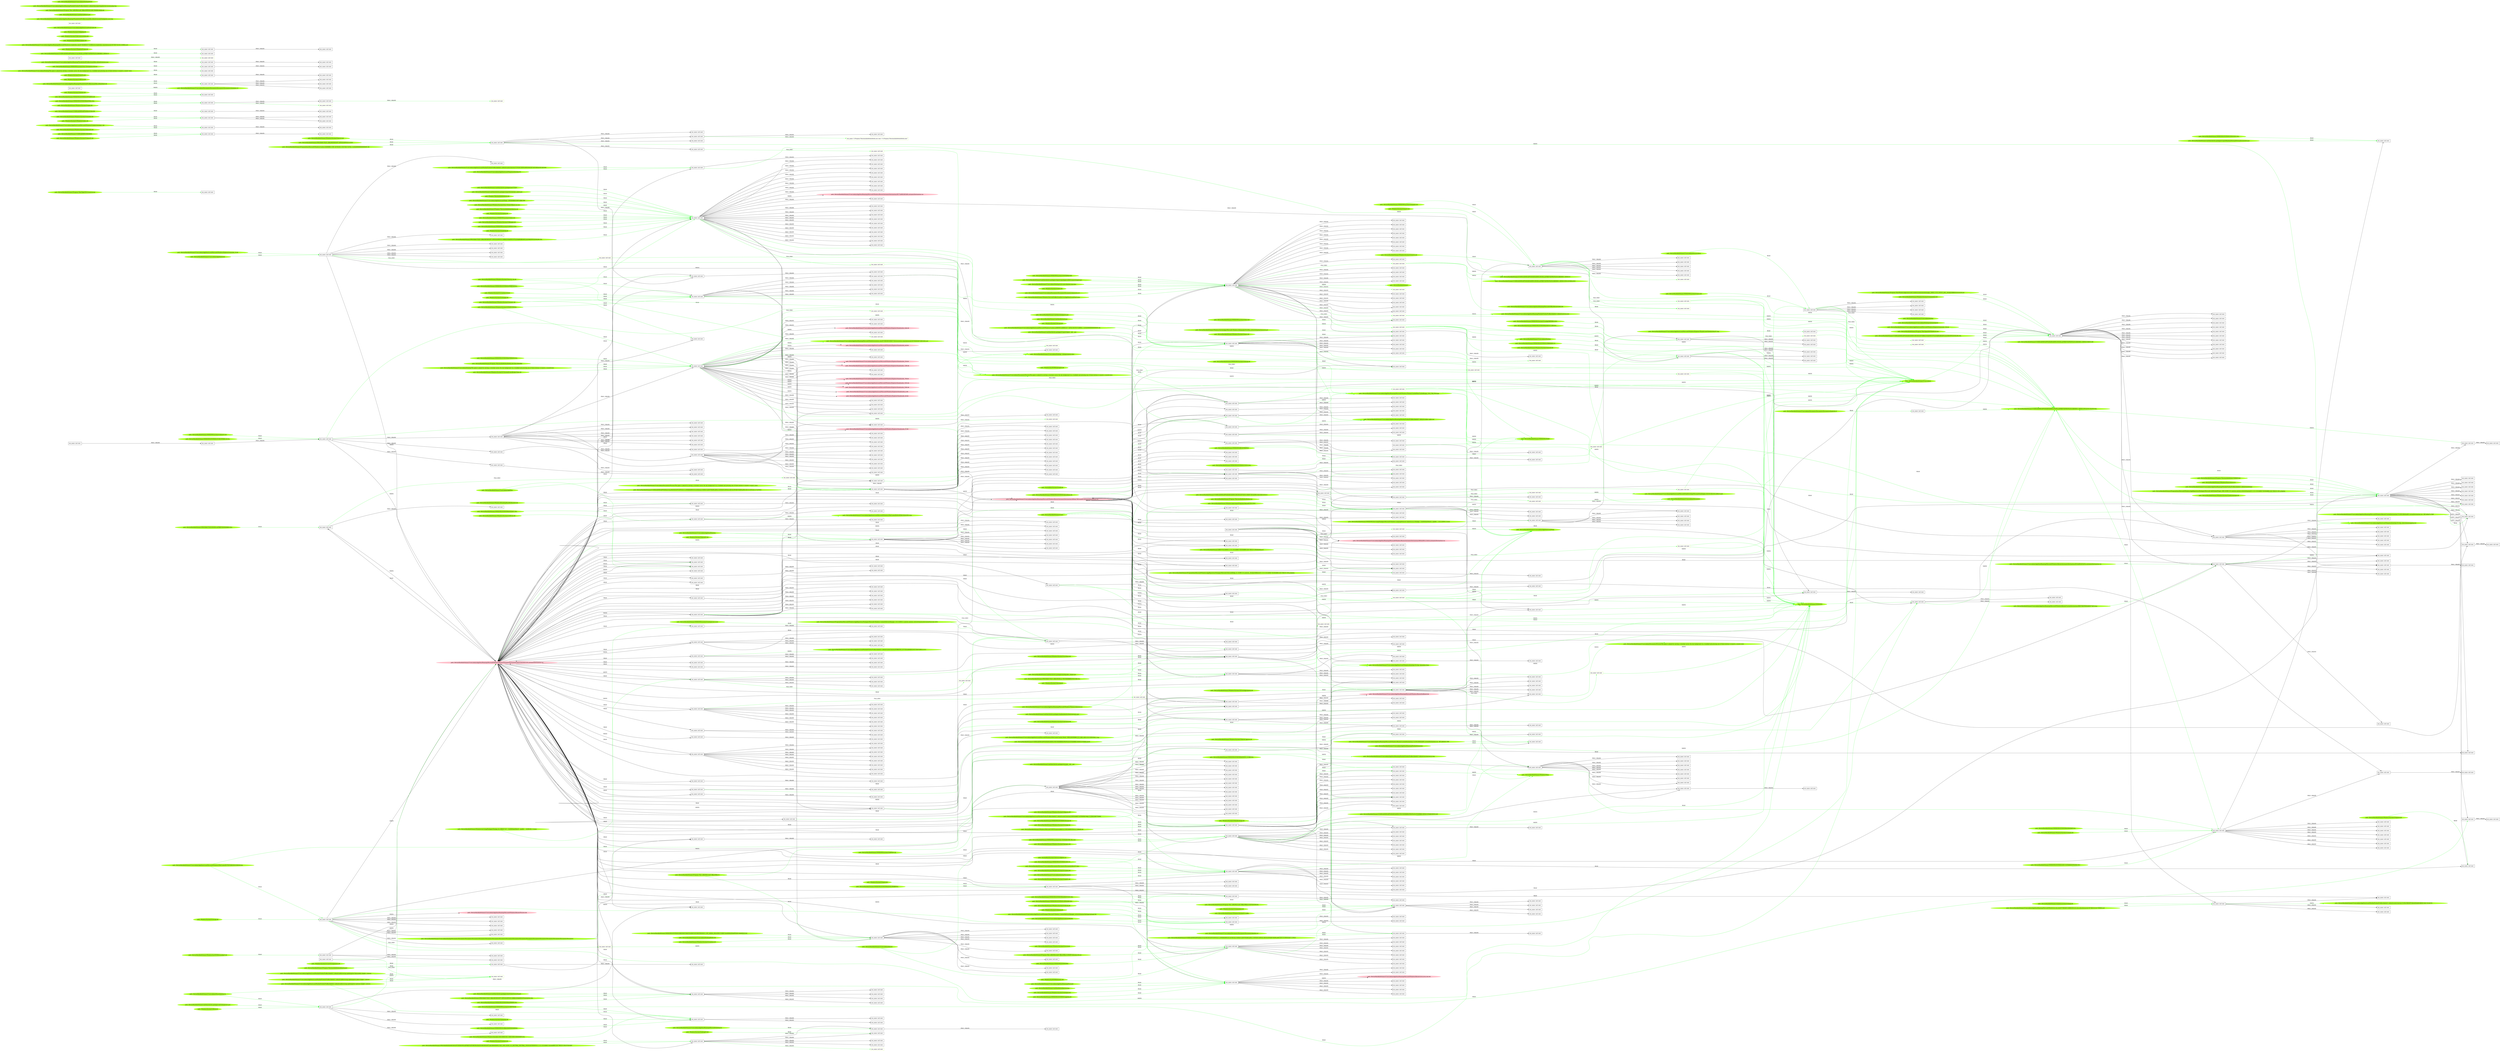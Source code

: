 digraph {
	rankdir=LR
	600 [label="exe_name: null cmd: " color=black shape=box style=solid]
	1135 [label="exe_name: null cmd: " color=greenyellow shape=box style=solid]
	600 -> 1135 [label=FILE_EXEC color=green]
	620 [label="exe_name: null cmd: " color=black shape=box style=solid]
	1162 [label="exe_name: null cmd: " color=greenyellow shape=box style=solid]
	620 -> 1162 [label=FILE_EXEC color=green]
	640 [label="exe_name: null cmd: " color=black shape=box style=solid]
	1189 [label="exe_name: null cmd: " color=greenyellow shape=box style=solid]
	640 -> 1189 [label=FILE_EXEC color=green]
	640 [label="exe_name: null cmd: " color=black shape=box style=solid]
	1202 [label="exe_name: null cmd: " color=greenyellow shape=box style=solid]
	640 -> 1202 [label=FILE_EXEC color=green]
	668 [label="exe_name: null cmd: " color=black shape=box style=solid]
	1220 [label="exe_name: null cmd: " color=greenyellow shape=box style=solid]
	668 -> 1220 [label=FILE_EXEC color=green]
	247 [label="exe_name: null cmd: " color=black shape=box style=solid]
	1250 [label="exe_name: null cmd: " color=greenyellow shape=box style=solid]
	247 -> 1250 [label=FILE_EXEC color=green]
	250 [label="exe_name: null cmd: " color=black shape=box style=solid]
	1252 [label="exe_name: null cmd: " color=greenyellow shape=box style=solid]
	250 -> 1252 [label=FILE_EXEC color=green]
	263 [label="exe_name: null cmd: " color=black shape=box style=solid]
	1277 [label="exe_name: null cmd: " color=greenyellow shape=box style=solid]
	263 -> 1277 [label=FILE_EXEC color=green]
	263 [label="exe_name: null cmd: " color=black shape=box style=solid]
	1279 [label="exe_name: null cmd: " color=greenyellow shape=box style=solid]
	263 -> 1279 [label=FILE_EXEC color=green]
	264 [label="exe_name: null cmd: " color=black shape=box style=solid]
	1286 [label="exe_name: null cmd: " color=greenyellow shape=box style=solid]
	264 -> 1286 [label=FILE_EXEC color=green]
	264 [label="exe_name: null cmd: " color=black shape=box style=solid]
	1288 [label="exe_name: null cmd: " color=greenyellow shape=box style=solid]
	264 -> 1288 [label=FILE_EXEC color=green]
	297 [label="exe_name: null cmd: " color=black shape=box style=solid]
	1294 [label="exe_name: null cmd: " color=greenyellow shape=box style=solid]
	297 -> 1294 [label=FILE_EXEC color=green]
	712 [label="exe_name: null cmd: " color=black shape=box style=solid]
	1301 [label="exe_name: null cmd: " color=greenyellow shape=box style=solid]
	712 -> 1301 [label=FILE_EXEC color=green]
	736 [label="exe_name: null cmd: " color=black shape=box style=solid]
	1314 [label="exe_name: null cmd: " color=greenyellow shape=box style=solid]
	736 -> 1314 [label=FILE_EXEC color=green]
	595 [label="exe_name: null cmd: " color=black shape=box style=solid]
	1326 [label="exe_name: null cmd: " color=greenyellow shape=box style=solid]
	595 -> 1326 [label=FILE_EXEC color=green]
	599 [label="exe_name: null cmd: " color=black shape=box style=solid]
	1329 [label="exe_name: null cmd: " color=greenyellow shape=box style=solid]
	599 -> 1329 [label=FILE_EXEC color=green]
	68 [label="exe_name: null cmd: " color=black shape=box style=solid]
	1351 [label="exe_name: null cmd: " color=greenyellow shape=box style=solid]
	68 -> 1351 [label=FILE_EXEC color=green]
	68 [label="exe_name: null cmd: " color=black shape=box style=solid]
	1354 [label="exe_name: null cmd: " color=greenyellow shape=box style=solid]
	68 -> 1354 [label=FILE_EXEC color=green]
	195 [label="exe_name: null cmd: " color=black shape=box style=solid]
	1370 [label="exe_name: null cmd: " color=greenyellow shape=box style=solid]
	195 -> 1370 [label=FILE_EXEC color=green]
	487 [label="exe_name: null cmd: " color=black shape=box style=solid]
	1381 [label="exe_name: null cmd: " color=greenyellow shape=box style=solid]
	487 -> 1381 [label=FILE_EXEC color=green]
	628 [label="exe_name: null cmd: " color=black shape=box style=solid]
	1387 [label="exe_name: null cmd: " color=greenyellow shape=box style=solid]
	628 -> 1387 [label=FILE_EXEC color=green]
	249 [label="exe_name: null cmd: " color=black shape=box style=solid]
	1410 [label="exe_name: null cmd: " color=greenyellow shape=box style=solid]
	249 -> 1410 [label=FILE_EXEC color=green]
	401 [label="exe_name: null cmd: " color=black shape=box style=solid]
	1413 [label="exe_name: null cmd: " color=greenyellow shape=box style=solid]
	401 -> 1413 [label=FILE_EXEC color=green]
	652 [label="exe_name: null cmd: " color=black shape=box style=solid]
	1431 [label="exe_name: null cmd: " color=greenyellow shape=box style=solid]
	652 -> 1431 [label=FILE_EXEC color=green]
	506 [label="exe_name: null cmd: " color=black shape=box style=solid]
	1439 [label="exe_name: null cmd: " color=greenyellow shape=box style=solid]
	506 -> 1439 [label=FILE_EXEC color=green]
	167 [label="exe_name: null cmd: " color=black shape=box style=solid]
	1488 [label="exe_name: null cmd: " color=greenyellow shape=box style=solid]
	167 -> 1488 [label=FILE_EXEC color=green]
	648 [label="exe_name: null cmd: " color=black shape=box style=solid]
	1503 [label="exe_name: null cmd: " color=greenyellow shape=box style=solid]
	648 -> 1503 [label=FILE_EXEC color=green]
	648 [label="exe_name: null cmd: " color=black shape=box style=solid]
	1510 [label="exe_name: null cmd: " color=greenyellow shape=box style=solid]
	648 -> 1510 [label=FILE_EXEC color=green]
	1262 [label="path: /Device/HarddiskVolume2/Users" color=greenyellow shape=oval style=filled]
	263 [label="exe_name: null cmd: " color=black shape=box style=solid]
	1262 -> 263 [label=READ color=green]
	1176 [label="path: /Device/HarddiskVolume2/Users/admin/AppData/Roaming/Microsoft/Windows/Themes/slideshow.ini" color=greenyellow shape=oval style=filled]
	639 [label="exe_name: null cmd: " color=black shape=box style=solid]
	1176 -> 639 [label=READ color=green]
	1226 [label="path: /Device/HarddiskVolume2/Windows/Branding/BaseBrd/basebrd.dll" color=greenyellow shape=oval style=filled]
	670 [label="exe_name: null cmd: " color=black shape=box style=solid]
	1226 -> 670 [label=READ color=green]
	30 [label="exe_name: null cmd: " color=black shape=box style=solid]
	1160 [label="path: /Device/HarddiskVolume2/Users/admin/AppData/Roaming/Microsoft/Windows/Themes/CachedFiles/CachedImage_1024_768_POS4.jpg" color=greenyellow shape=oval style=filled]
	30 -> 1160 [label=WRITE color=green]
	1299 [label="path: /Windows/System32/clusapi.dll" color=greenyellow shape=oval style=filled]
	712 [label="exe_name: null cmd: " color=black shape=box style=solid]
	1299 -> 712 [label=READ color=green]
	1386 [label="path: /Device/HarddiskVolume2/Users/admin/AppData/Roaming" color=greenyellow shape=oval style=filled]
	605 [label="exe_name: null cmd: " color=black shape=box style=solid]
	1386 -> 605 [label=READ color=green]
	1422 [label="path: /Device/HarddiskVolume2/Users/admin/AppData/Roaming/Microsoft/desktop.ini" color=greenyellow shape=oval style=filled]
	638 [label="exe_name: null cmd: " color=black shape=box style=solid]
	1422 -> 638 [label=READ color=green]
	1483 [label="path: /Device/HarddiskVolume2/$RECYCLE.BIN/S-1-5-21-231540947-922634896-4161786520-1004/desktop.ini" color=greenyellow shape=oval style=filled]
	729 [label="exe_name: null cmd: " color=black shape=box style=solid]
	1483 -> 729 [label=READ color=green]
	1230 [label="path: /Device/HarddiskVolume2/Program Files/TightVNC/tvnserver.exe" color=greenyellow shape=oval style=filled]
	683 [label="exe_name: null cmd: " color=black shape=box style=solid]
	1230 -> 683 [label=READ color=green]
	1126 [label="path: /Device/HarddiskVolume2/Users/admin" color=greenyellow shape=oval style=filled]
	726 [label="exe_name: null cmd: " color=black shape=box style=solid]
	1126 -> 726 [label=READ color=green]
	1176 [label="path: /Device/HarddiskVolume2/Users/admin/AppData/Roaming/Microsoft/Windows/Themes/slideshow.ini" color=greenyellow shape=oval style=filled]
	250 [label="exe_name: null cmd: " color=black shape=box style=solid]
	1176 -> 250 [label=READ color=green]
	1152 [label="path: /Device/HarddiskVolume2/WINDOWS/SYSTEM32/PNRPNSP.DLL" color=greenyellow shape=oval style=filled]
	620 [label="exe_name: null cmd: " color=black shape=box style=solid]
	1152 -> 620 [label=READ color=green]
	1210 [label="path: /Device/HarddiskVolume2/WINDOWS/SYSTEM32/IPHLPAPI.DLL" color=greenyellow shape=oval style=filled]
	412 [label="exe_name: null cmd: " color=black shape=box style=solid]
	1210 -> 412 [label=READ color=green]
	1365 [label="path: /Device/HarddiskVolume2/WINDOWS/GLOBALIZATION/SORTING" color=greenyellow shape=oval style=filled]
	86 [label="exe_name: null cmd: " color=black shape=box style=solid]
	1365 -> 86 [label=READ color=green]
	1391 [label="path: /Device/HarddiskVolume2/WINDOWS/SYSTEM32/WBEM/EN-US" color=greenyellow shape=oval style=filled]
	621 [label="exe_name: null cmd: " color=black shape=box style=solid]
	1391 -> 621 [label=READ color=green]
	1167 [label="path: /Device/HarddiskVolume2/Windows/System32/msvcrt.dll" color=greenyellow shape=oval style=filled]
	631 [label="exe_name: null cmd: " color=black shape=box style=solid]
	1167 -> 631 [label=READ color=green]
	1486 [label="path: /Device/HarddiskVolume2/Windows/System32/.config" color=greenyellow shape=oval style=filled]
	641 [label="exe_name: null cmd: " color=black shape=box style=solid]
	1486 -> 641 [label=READ color=green]
	1158 [label="path: /Windows/System32/cryptsp.dll" color=greenyellow shape=oval style=filled]
	620 [label="exe_name: null cmd: " color=black shape=box style=solid]
	1158 -> 620 [label=READ color=green]
	1210 [label="path: /Device/HarddiskVolume2/WINDOWS/SYSTEM32/IPHLPAPI.DLL" color=greenyellow shape=oval style=filled]
	718 [label="exe_name: null cmd: " color=black shape=box style=solid]
	1210 -> 718 [label=READ color=green]
	1236 [label="path: /Windows/System32/tquery.dll" color=greenyellow shape=oval style=filled]
	212 [label="exe_name: null cmd: " color=black shape=box style=solid]
	1236 -> 212 [label=READ color=green]
	1409 [label="path: /Device/HarddiskVolume2/Users/admin/AppData/Local/Packages/Microsoft.Windows.ContentDeliveryManager_cw5n1h2txyewy/Settings/settings.dat" color=greenyellow shape=oval style=filled]
	226 [label="exe_name: null cmd: " color=black shape=box style=solid]
	1409 -> 226 [label=READ color=green]
	1190 [label="path: /Device/HarddiskVolume2/Users/admin/Desktop" color=greenyellow shape=oval style=filled]
	621 [label="exe_name: null cmd: " color=black shape=box style=solid]
	1190 -> 621 [label=READ color=green]
	1307 [label="path: /Device/HarddiskVolume2/Users/admin/backup" color=greenyellow shape=oval style=filled]
	726 [label="exe_name: null cmd: " color=black shape=box style=solid]
	1307 -> 726 [label=READ color=green]
	1177 [label="path: /Device/HarddiskVolume2/Users/admin/backup/Documents" color=greenyellow shape=oval style=filled]
	639 [label="exe_name: null cmd: " color=black shape=box style=solid]
	1177 -> 639 [label=READ color=green]
	1249 [label="path: /Device/HarddiskVolume2/Users/admin/backup/Documents/Documents/Documents/Documents/Documents/Documents/Documents/Documents/Documents/Documents/Documents/Documents/Documents/Documents/Documents/Documents/Documents/Documents" color=greenyellow shape=oval style=filled]
	247 [label="exe_name: null cmd: " color=black shape=box style=solid]
	1249 -> 247 [label=READ color=green]
	1384 [label="path: /Device/HarddiskVolume2/WINDOWS/REGISTRATION" color=greenyellow shape=oval style=filled]
	628 [label="exe_name: null cmd: " color=black shape=box style=solid]
	1384 -> 628 [label=READ color=green]
	1374 [label="path: /Device/HarddiskVolume2/Windows/System32/msvcp_win.dll" color=greenyellow shape=oval style=filled]
	693 [label="exe_name: null cmd: " color=black shape=box style=solid]
	1374 -> 693 [label=READ color=green]
	1156 [label="path: /Device/HarddiskVolume2/WINDOWS/system32/mmc.exe" color=greenyellow shape=oval style=filled]
	620 [label="exe_name: null cmd: " color=black shape=box style=solid]
	1156 -> 620 [label=READ color=green]
	1159 [label="path: /Device/HarddiskVolume2/Windows/System32/filemgmt.dll" color=greenyellow shape=oval style=filled]
	620 [label="exe_name: null cmd: " color=black shape=box style=solid]
	1159 -> 620 [label=READ color=green]
	1487 [label="path: /Device/HarddiskVolume2/WINDOWS/System32/config/DRIVERS.LOG2" color=greenyellow shape=oval style=filled]
	167 [label="exe_name: null cmd: " color=black shape=box style=solid]
	1487 -> 167 [label=READ color=green]
	1384 [label="path: /Device/HarddiskVolume2/WINDOWS/REGISTRATION" color=greenyellow shape=oval style=filled]
	621 [label="exe_name: null cmd: " color=black shape=box style=solid]
	1384 -> 621 [label=READ color=green]
	1396 [label="path: /Device/HarddiskVolume2/Windows/System32/iertutil.dll" color=greenyellow shape=oval style=filled]
	621 [label="exe_name: null cmd: " color=black shape=box style=solid]
	1396 -> 621 [label=READ color=green]
	1257 [label="path: /Device/HarddiskVolume2/Windows/System32/wship6.dll" color=greenyellow shape=oval style=filled]
	251 [label="exe_name: null cmd: " color=black shape=box style=solid]
	1257 -> 251 [label=READ color=green]
	1373 [label="path: /Device/HarddiskVolume2/Windows/System32/WSHTCPIP.DLL" color=greenyellow shape=oval style=filled]
	195 [label="exe_name: null cmd: " color=black shape=box style=solid]
	1373 -> 195 [label=READ color=green]
	1386 [label="path: /Device/HarddiskVolume2/Users/admin/AppData/Roaming" color=greenyellow shape=oval style=filled]
	628 [label="exe_name: null cmd: " color=black shape=box style=solid]
	1386 -> 628 [label=READ color=green]
	1160 [label="path: /Device/HarddiskVolume2/Users/admin/AppData/Roaming/Microsoft/Windows/Themes/CachedFiles/CachedImage_1024_768_POS4.jpg" color=greenyellow shape=oval style=filled]
	548 [label="exe_name: null cmd: " color=black shape=box style=solid]
	1160 -> 548 [label=READ color=green]
	1139 [label="path: /Device/HarddiskVolume2/Users/admin/AppData" color=greenyellow shape=oval style=filled]
	611 [label="exe_name: null cmd: " color=black shape=box style=solid]
	1139 -> 611 [label=READ color=green]
	1235 [label="path: /Device/HarddiskVolume2/USERS/ADMIN/ONEDRIVE" color=greenyellow shape=oval style=filled]
	694 [label="exe_name: null cmd: " color=black shape=box style=solid]
	1235 -> 694 [label=READ color=green]
	1406 [label="path: /Device/HarddiskVolume2/WINDOWS/SYSTEM32/apphelp.dll" color=greenyellow shape=oval style=filled]
	226 [label="exe_name: null cmd: " color=black shape=box style=solid]
	1406 -> 226 [label=READ color=green]
	1430 [label="path: /Device/HarddiskVolume2/Windows/System32/AcGenral.dll" color=greenyellow shape=oval style=filled]
	259 [label="exe_name: null cmd: " color=black shape=box style=solid]
	1430 -> 259 [label=READ color=green]
	1282 [label="path: /Device/HarddiskVolume2/Windows/System32/win32u.dll" color=greenyellow shape=oval style=filled]
	264 [label="exe_name: null cmd: " color=black shape=box style=solid]
	1282 -> 264 [label=READ color=green]
	1460 [label="path: /Device/HarddiskVolume2/WINDOWS/SYSTEM32/DRIVERSTORE/FILEREPOSITORY/PRNMS011.INF_AMD64_98454FBCC35BDC3A/AMD64/MSAPPMON-MANIFEST.INI" color=greenyellow shape=oval style=filled]
	727 [label="exe_name: null cmd: " color=black shape=box style=solid]
	1460 -> 727 [label=READ color=green]
	1419 [label="path: /Device/HarddiskVolume2/WINDOWS/System32/dnsapi.dll" color=greenyellow shape=oval style=filled]
	643 [label="exe_name: null cmd: " color=black shape=box style=solid]
	1419 -> 643 [label=READ color=green]
	1359 [label="path: /Device/HarddiskVolume2/Users/admin/AppData/Local/Microsoft/Windows/Explorer/ThumbCacheToDelete/thm3C.tmp" color=greenyellow shape=oval style=filled]
	75 [label="exe_name: null cmd: " color=black shape=box style=solid]
	1359 -> 75 [label=READ color=green]
	1262 [label="path: /Device/HarddiskVolume2/Users" color=greenyellow shape=oval style=filled]
	254 [label="exe_name: null cmd: " color=black shape=box style=solid]
	1262 -> 254 [label=READ color=green]
	1459 [label="path: /Device/HarddiskVolume2/Users/admin/Desktop/firefox.lnk" color=greenyellow shape=oval style=filled]
	727 [label="exe_name: null cmd: " color=black shape=box style=solid]
	1459 -> 727 [label=READ color=green]
	1312 [label="path: /Device/HarddiskVolume2/Users/admin/Desktop/unhomologized" color=greenyellow shape=oval style=filled]
	726 [label="exe_name: null cmd: " color=black shape=box style=solid]
	1312 -> 726 [label=READ color=green]
	1222 [label="path: /Device/HarddiskVolume2/Users/admin/AppData/Local/Microsoft/Windows/Explorer/iconcache_16.db" color=greenyellow shape=oval style=filled]
	668 [label="exe_name: null cmd: " color=black shape=box style=solid]
	1222 -> 668 [label=READ color=green]
	1311 [label="path: /Device/HarddiskVolume2/Users/admin/AppData/Local/Microsoft/Windows/Explorer/iconcache_256.db" color=greenyellow shape=oval style=filled]
	726 [label="exe_name: null cmd: " color=black shape=box style=solid]
	1311 -> 726 [label=READ color=green]
	1139 [label="path: /Device/HarddiskVolume2/Users/admin/AppData" color=greenyellow shape=oval style=filled]
	594 [label="exe_name: null cmd: " color=black shape=box style=solid]
	1139 -> 594 [label=READ color=green]
	1310 [label="path: /Device/HarddiskVolume2/Program Files/OpenSSH-Win64/ssh.exe" color=greenyellow shape=oval style=filled]
	726 [label="exe_name: null cmd: " color=black shape=box style=solid]
	1310 -> 726 [label=READ color=green]
	1152 [label="path: /Device/HarddiskVolume2/WINDOWS/SYSTEM32/PNRPNSP.DLL" color=greenyellow shape=oval style=filled]
	594 [label="exe_name: null cmd: " color=black shape=box style=solid]
	1152 -> 594 [label=READ color=green]
	1373 [label="path: /Device/HarddiskVolume2/Windows/System32/WSHTCPIP.DLL" color=greenyellow shape=oval style=filled]
	648 [label="exe_name: null cmd: " color=black shape=box style=solid]
	1373 -> 648 [label=READ color=green]
	1495 [label="path: /Device/HarddiskVolume2/Windows/System32/logoncli.dll" color=greenyellow shape=oval style=filled]
	534 [label="exe_name: null cmd: " color=black shape=box style=solid]
	1495 -> 534 [label=READ color=green]
	1262 [label="path: /Device/HarddiskVolume2/Users" color=greenyellow shape=oval style=filled]
	256 [label="exe_name: null cmd: " color=black shape=box style=solid]
	1262 -> 256 [label=READ color=green]
	654 [label="exe_name: null cmd: " color=black shape=box style=solid]
	1160 [label="path: /Device/HarddiskVolume2/Users/admin/AppData/Roaming/Microsoft/Windows/Themes/CachedFiles/CachedImage_1024_768_POS4.jpg" color=greenyellow shape=oval style=filled]
	654 -> 1160 [label=WRITE color=green]
	1467 [label="path: /Device/HarddiskVolume2/Windows/System32/kernel.appcore.dll" color=greenyellow shape=oval style=filled]
	708 [label="exe_name: null cmd: " color=black shape=box style=solid]
	1467 -> 708 [label=READ color=green]
	1344 [label="path: /Device/HarddiskVolume2/Users/admin/AppData/Local/Microsoft/Windows/Caches/cversions.1.db" color=greenyellow shape=oval style=filled]
	152 [label="exe_name: null cmd: " color=black shape=box style=solid]
	1344 -> 152 [label=READ color=green]
	620 [label="exe_name: null cmd: " color=black shape=box style=solid]
	1160 [label="path: /Device/HarddiskVolume2/Users/admin/AppData/Roaming/Microsoft/Windows/Themes/CachedFiles/CachedImage_1024_768_POS4.jpg" color=greenyellow shape=oval style=filled]
	620 -> 1160 [label=WRITE color=green]
	1409 [label="path: /Device/HarddiskVolume2/Users/admin/AppData/Local/Packages/Microsoft.Windows.ContentDeliveryManager_cw5n1h2txyewy/Settings/settings.dat" color=greenyellow shape=oval style=filled]
	415 [label="exe_name: null cmd: " color=black shape=box style=solid]
	1409 -> 415 [label=READ color=green]
	1404 [label="path: /Device/HarddiskVolume2/Users/admin/AppData/Roaming/Microsoft" color=greenyellow shape=oval style=filled]
	226 [label="exe_name: null cmd: " color=black shape=box style=solid]
	1404 -> 226 [label=READ color=green]
	1160 [label="path: /Device/HarddiskVolume2/Users/admin/AppData/Roaming/Microsoft/Windows/Themes/CachedFiles/CachedImage_1024_768_POS4.jpg" color=greenyellow shape=oval style=filled]
	515 [label="exe_name: null cmd: " color=black shape=box style=solid]
	1160 -> 515 [label=READ color=green]
	1349 [label="path: /Device/HarddiskVolume2/Users/admin/Music/desktop.ini" color=greenyellow shape=oval style=filled]
	467 [label="exe_name: null cmd: " color=black shape=box style=solid]
	1349 -> 467 [label=READ color=green]
	1141 [label="path: /Device/HarddiskVolume2/WINDOWS/SYSTEM32/kernelbase.dll" color=greenyellow shape=oval style=filled]
	614 [label="exe_name: null cmd: " color=black shape=box style=solid]
	1141 -> 614 [label=READ color=green]
	1455 [label="path: /Device/HarddiskVolume2/WINDOWS/system32/notepad.exe.Local" color=greenyellow shape=oval style=filled]
	691 [label="exe_name: null cmd: " color=black shape=box style=solid]
	1455 -> 691 [label=READ color=green]
	1335 [label="path: /Device/HarddiskVolume2/Windows/System32/rmclient.dll" color=greenyellow shape=oval style=filled]
	133 [label="exe_name: null cmd: " color=black shape=box style=solid]
	1335 -> 133 [label=READ color=green]
	1321 [label="path: /Windows/System32/DataExchange.dll" color=greenyellow shape=oval style=filled]
	182 [label="exe_name: null cmd: " color=black shape=box style=solid]
	1321 -> 182 [label=READ color=green]
	1187 [label="path: /Device/HarddiskVolume2/WINDOWS/system32/NOTEPAD.EXE" color=greenyellow shape=oval style=filled]
	640 [label="exe_name: null cmd: " color=black shape=box style=solid]
	1187 -> 640 [label=READ color=green]
	1285 [label="path: /Device/HarddiskVolume2/WINDOWS/system32/mspaint.exe" color=greenyellow shape=oval style=filled]
	264 [label="exe_name: null cmd: " color=black shape=box style=solid]
	1285 -> 264 [label=READ color=green]
	1255 [label="path: /Device/HarddiskVolume2/Windows/Microsoft.NET/Framework64/v4.0.30319/MSVCR120_CLR0400.dll" color=greenyellow shape=oval style=filled]
	251 [label="exe_name: null cmd: " color=black shape=box style=solid]
	1255 -> 251 [label=READ color=green]
	1155 [label="path: /Device/HarddiskVolume2/WINDOWS/system32/MTXCLU.DLL" color=greenyellow shape=oval style=filled]
	620 [label="exe_name: null cmd: " color=black shape=box style=solid]
	1155 -> 620 [label=READ color=green]
	1446 [label="path: /Device/HarddiskVolume2/Users/admin/AppData/Roaming/Microsoft/Windows/Recent/AutomaticDestinations/f01b4d95cf55d32a.automaticDestinations-ms" color=greenyellow shape=oval style=filled]
	255 [label="exe_name: null cmd: " color=black shape=box style=solid]
	1446 -> 255 [label=READ color=green]
	1164 [label="path: /Windows/System32/msiltcfg.dll" color=greenyellow shape=oval style=filled]
	620 [label="exe_name: null cmd: " color=black shape=box style=solid]
	1164 -> 620 [label=READ color=green]
	1171 [label="path: /Device/HarddiskVolume2/Program Files (x86)/Microsoft Office/Office15" color=greenyellow shape=oval style=filled]
	727 [label="exe_name: null cmd: " color=black shape=box style=solid]
	1171 -> 727 [label=READ color=green]
	1166 [label="path: /Device/HarddiskVolume2/PROGRAM FILES (X86)/MICROSOFT OFFICE/OFFICE15/1033" color=greenyellow shape=oval style=filled]
	631 [label="exe_name: null cmd: " color=black shape=box style=solid]
	1166 -> 631 [label=READ color=green]
	1323 [label="path: /Device/HarddiskVolume2/USERS/ADMIN/APPDATA/LOCALLOW" color=greenyellow shape=oval style=filled]
	586 [label="exe_name: null cmd: " color=black shape=box style=solid]
	1323 -> 586 [label=READ color=green]
	1390 [label="path: /Device/HarddiskVolume2/USERS/ADMIN/APPDATA/ROAMING/MICROSOFT/DOCUMENT BUILDING BLOCKS/1033/15" color=greenyellow shape=oval style=filled]
	628 [label="exe_name: null cmd: " color=black shape=box style=solid]
	1390 -> 628 [label=READ color=green]
	1338 [label="path: /Device/HarddiskVolume2/WINDOWS/SYSWOW64/NTDLL.DLL" color=greenyellow shape=oval style=filled]
	148 [label="exe_name: null cmd: " color=black shape=box style=solid]
	1338 -> 148 [label=READ color=green]
	1490 [label="path: /Device/HarddiskVolume2/WINDOWS/SYSWOW64/MSVCP_WIN.DLL" color=greenyellow shape=oval style=filled]
	167 [label="exe_name: null cmd: " color=black shape=box style=solid]
	1490 -> 167 [label=READ color=green]
	1379 [label="path: /Device/HarddiskVolume2/WINDOWS/SYSWOW64/SHLWAPI.DLL" color=greenyellow shape=oval style=filled]
	197 [label="exe_name: null cmd: " color=black shape=box style=solid]
	1379 -> 197 [label=READ color=green]
	1423 [label="path: /Device/HarddiskVolume2/WINDOWS/SYSWOW64/DHCPCSVC.DLL" color=greenyellow shape=oval style=filled]
	411 [label="exe_name: null cmd: " color=black shape=box style=solid]
	1423 -> 411 [label=READ color=green]
	1305 [label="path: /Device/HarddiskVolume2/USERS/ADMIN/APPDATA/ROAMING/MICROSOFT/BIBLIOGRAPHY/STYLE/HARVARDANGLIA2008OFFICEONLINE.XSL" color=greenyellow shape=oval style=filled]
	726 [label="exe_name: null cmd: " color=black shape=box style=solid]
	1305 -> 726 [label=READ color=green]
	1245 [label="path: /Device/HarddiskVolume2/WINDOWS/SYSWOW64/OLEACC.DLL" color=greenyellow shape=oval style=filled]
	240 [label="exe_name: null cmd: " color=black shape=box style=solid]
	1245 -> 240 [label=READ color=green]
	1403 [label="path: /Device/HarddiskVolume2/USERS/ADMIN/APPDATA/LOCAL/MICROSOFT/OFFICE/15.0/WEBSERVICECACHE/ALLUSERS/CLIENTTEMPLATES.CONTENT.OFFICE.NET/SUPPORT-TEMPLATES-EN-US-MT16412178.PNG0" color=greenyellow shape=oval style=filled]
	594 [label="exe_name: null cmd: " color=black shape=box style=solid]
	1403 -> 594 [label=READ color=green]
	1322 [label="path: /Device/HarddiskVolume2/WINDOWS/SYSWOW64/D3D10_1CORE.DLL" color=greenyellow shape=oval style=filled]
	512 [label="exe_name: null cmd: " color=black shape=box style=solid]
	1322 -> 512 [label=READ color=green]
	1150 [label="path: /Device/HarddiskVolume2/PROGRAM FILES (X86)/MICROSOFT OFFICE/OFFICE15/BIBLIOGRAPHY/STYLE/HARVARDANGLIA2008OFFICEONLINE.XSL" color=greenyellow shape=oval style=filled]
	620 [label="exe_name: null cmd: " color=black shape=box style=solid]
	1150 -> 620 [label=READ color=green]
	1175 [label="path: /Device/HarddiskVolume2/PROGRAM FILES (X86)/MICROSOFT OFFICE/OFFICE15/BIBLIOGRAPHY/STYLE/SIST02.XSL" color=greenyellow shape=oval style=filled]
	637 [label="exe_name: null cmd: " color=black shape=box style=solid]
	1175 -> 637 [label=READ color=green]
	1444 [label="path: /Device/HarddiskVolume2/USERS/ADMIN/APPDATA/LOCAL/MICROSOFT/OFFICE/15.0/WEBSERVICECACHE/ALLUSERS/CLIENTTEMPLATES.CONTENT.OFFICE.NET/SUPPORT-TEMPLATES-EN-US-MT00546271.PNG0" color=greenyellow shape=oval style=filled]
	172 [label="exe_name: null cmd: " color=black shape=box style=solid]
	1444 -> 172 [label=READ color=green]
	1361 [label="path: /Device/HarddiskVolume2/Windows/Installer/{90150000-0011-0000-0000-0000000FF1CE}" color=greenyellow shape=oval style=filled]
	86 [label="exe_name: null cmd: " color=black shape=box style=solid]
	1361 -> 86 [label=READ color=green]
	1306 [label="path: /Device/HarddiskVolume2/Program Files/WindowsApps/microsoft.windowscommunicationsapps_16005.11231.20192.0_x64__8wekyb3d8bbwe/resources.pri" color=greenyellow shape=oval style=filled]
	726 [label="exe_name: null cmd: " color=black shape=box style=solid]
	1306 -> 726 [label=READ color=green]
	1171 [label="path: /Device/HarddiskVolume2/Program Files (x86)/Microsoft Office/Office15" color=greenyellow shape=oval style=filled]
	632 [label="exe_name: null cmd: " color=black shape=box style=solid]
	1171 -> 632 [label=READ color=green]
	1261 [label="path: /Device/HarddiskVolume2/Program Files (x86)/Microsoft Office/Office15/MSIPC/id/msipc.dll.mui" color=greenyellow shape=oval style=filled]
	256 [label="exe_name: null cmd: " color=black shape=box style=solid]
	1261 -> 256 [label=READ color=green]
	1296 [label="path: /Windows/System32/biwinrt.dll" color=greenyellow shape=oval style=filled]
	709 [label="exe_name: null cmd: " color=black shape=box style=solid]
	1296 -> 709 [label=READ color=green]
	1484 [label="path: /Device/HarddiskVolume2/Program Files (x86)/Microsoft Office/Office15/OUTLFLTR.DLL" color=greenyellow shape=oval style=filled]
	641 [label="exe_name: null cmd: " color=black shape=box style=solid]
	1484 -> 641 [label=READ color=green]
	648 [label="exe_name: null cmd: " color=black shape=box style=solid]
	1509 [label="exe_name: null cmd: " color=greenyellow shape=box style=solid]
	648 -> 1509 [label=PROC_CREATE color=green]
	1266 [label="path: /Device/HarddiskVolume2/WINDOWS/SYSWOW64" color=greenyellow shape=oval style=filled]
	256 [label="exe_name: null cmd: " color=black shape=box style=solid]
	1266 -> 256 [label=READ color=green]
	1408 [label="path: /Device/HarddiskVolume2/salt/bin/lib/multiprocessing" color=greenyellow shape=oval style=filled]
	226 [label="exe_name: null cmd: " color=black shape=box style=solid]
	1408 -> 226 [label=READ color=green]
	1149 [label="path: /Device/HarddiskVolume2/salt/bin/Lib/site-packages/asn1crypto" color=greenyellow shape=oval style=filled]
	620 [label="exe_name: null cmd: " color=black shape=box style=solid]
	1149 -> 620 [label=READ color=green]
	1239 [label="path: /Device/HarddiskVolume2/salt/bin/Lib/site-packages/markupsafe/_compat.pyc" color=greenyellow shape=oval style=filled]
	699 [label="exe_name: null cmd: " color=black shape=box style=solid]
	1239 -> 699 [label=READ color=green]
	1183 [label="path: /Device/HarddiskVolume2/salt/bin/Lib/site-packages/requests/packages/urllib3/connectionpool.pyc" color=greenyellow shape=oval style=filled]
	640 [label="exe_name: null cmd: " color=black shape=box style=solid]
	1183 -> 640 [label=READ color=green]
	1456 [label="path: /Device/HarddiskVolume2/ProgramData/Microsoft/Windows/AppRepository/Packages/Microsoft.MicrosoftEdge_41.16299.15.0_neutral__8wekyb3d8bbwe/S-1-5-21-231540947-922634896-4161786520-1004.pckgdep" color=greenyellow shape=oval style=filled]
	521 [label="exe_name: null cmd: " color=black shape=box style=solid]
	1456 -> 521 [label=READ color=green]
	1389 [label="path: /Device/HarddiskVolume2/Program Files/mozilla/firefox/firefox.exe" color=greenyellow shape=oval style=filled]
	628 [label="exe_name: null cmd: " color=black shape=box style=solid]
	1389 -> 628 [label=READ color=green]
	1223 [label="path: /Device/HarddiskVolume2/Users/admin/AppData/Local" color=greenyellow shape=oval style=filled]
	668 [label="exe_name: null cmd: " color=black shape=box style=solid]
	1223 -> 668 [label=READ color=green]
	1421 [label="path: /Windows/System32/advapi32.dll" color=greenyellow shape=oval style=filled]
	227 [label="exe_name: null cmd: " color=black shape=box style=solid]
	1421 -> 227 [label=READ color=green]
	1141 [label="path: /Device/HarddiskVolume2/WINDOWS/SYSTEM32/kernelbase.dll" color=greenyellow shape=oval style=filled]
	506 [label="exe_name: null cmd: " color=black shape=box style=solid]
	1141 -> 506 [label=READ color=green]
	1169 [label="path: /Device/HarddiskVolume2/WINDOWS/system32/CRYPTSP.dll" color=greenyellow shape=oval style=filled]
	632 [label="exe_name: null cmd: " color=black shape=box style=solid]
	1169 -> 632 [label=READ color=green]
	612 [label="exe_name: null cmd: " color=black shape=box style=solid]
	1140 [label="path: /Device/HarddiskVolume2/Users/admin/Documents/Documents/Documents/Documents/columbate.rtf" color=greenyellow shape=oval style=filled]
	612 -> 1140 [label=WRITE color=green]
	1333 [label="path: /Windows/System32/SHCore.dll" color=greenyellow shape=oval style=filled]
	128 [label="exe_name: null cmd: " color=black shape=box style=solid]
	1333 -> 128 [label=READ color=green]
	1273 [label="path: /Device/HarddiskVolume2/Users/admin/AppData/Local/Microsoft/Windows/INetCache/Content.Word/~WRS{605F8D88-5221-4961-A634-353133F0CBA1}.tmp" color=greenyellow shape=oval style=filled]
	262 [label="exe_name: null cmd: " color=black shape=box style=solid]
	1273 -> 262 [label=READ color=green]
	1210 [label="path: /Device/HarddiskVolume2/WINDOWS/SYSTEM32/IPHLPAPI.DLL" color=greenyellow shape=oval style=filled]
	411 [label="exe_name: null cmd: " color=black shape=box style=solid]
	1210 -> 411 [label=READ color=green]
	1313 [label="path: /Device/HarddiskVolume2/USERS/ADMIN/APPDATA/ROAMING/THUNDERBIRD/PROFILES/OYSERRK8.DEFAULT/TIMES.JSON" color=greenyellow shape=oval style=filled]
	197 [label="exe_name: null cmd: " color=black shape=box style=solid]
	1313 -> 197 [label=READ color=green]
	1454 [label="path: /Device/HarddiskVolume2/Windows/System32/ucrtbase.dll" color=greenyellow shape=oval style=filled]
	617 [label="exe_name: null cmd: " color=black shape=box style=solid]
	1454 -> 617 [label=READ color=green]
	1367 [label="path: /Device/HarddiskVolume2/Windows/System32/msasn1.dll" color=greenyellow shape=oval style=filled]
	656 [label="exe_name: null cmd: " color=black shape=box style=solid]
	1367 -> 656 [label=READ color=green]
	1275 [label="path: /Device/HarddiskVolume2/WINDOWS/system32/rpcss.dll" color=greenyellow shape=oval style=filled]
	263 [label="exe_name: null cmd: " color=black shape=box style=solid]
	1275 -> 263 [label=READ color=green]
	1377 [label="path: /Device/HarddiskVolume2/Windows/System32/netjoin.dll" color=greenyellow shape=oval style=filled]
	197 [label="exe_name: null cmd: " color=black shape=box style=solid]
	1377 -> 197 [label=READ color=green]
	1508 [label="path: /Device/HarddiskVolume2/Windows/System32/CSystemEventsBrokerClient.dll" color=greenyellow shape=oval style=filled]
	648 [label="exe_name: null cmd: " color=black shape=box style=solid]
	1508 -> 648 [label=READ color=green]
	1244 [label="path: /Device/HarddiskVolume2/WINDOWS/system32/fdPHost.dll" color=greenyellow shape=oval style=filled]
	466 [label="exe_name: null cmd: " color=black shape=box style=solid]
	1244 -> 466 [label=READ color=green]
	1293 [label="path: /Device/HarddiskVolume2/Windows/SysWOW64/comdlg32.dll" color=greenyellow shape=oval style=filled]
	282 [label="exe_name: null cmd: " color=black shape=box style=solid]
	1293 -> 282 [label=READ color=green]
	1173 [label="path: /Device/HarddiskVolume2/salt/bin/Lib/site-packages/win32/win32security.pyd" color=greenyellow shape=oval style=filled]
	637 [label="exe_name: null cmd: " color=black shape=box style=solid]
	1173 -> 637 [label=READ color=green]
	1418 [label="path: /Device/HarddiskVolume2/Windows/SystemApps/Microsoft.Windows.HolographicFirstRun_cw5n1h2txyewy/resources.pri" color=greenyellow shape=oval style=filled]
	505 [label="exe_name: null cmd: " color=black shape=box style=solid]
	1418 -> 505 [label=READ color=green]
	1501 [label="path: /Device/HarddiskVolume2/WINDOWS/SYSWOW64/VERSION.DLL" color=greenyellow shape=oval style=filled]
	648 [label="exe_name: null cmd: " color=black shape=box style=solid]
	1501 -> 648 [label=READ color=green]
	1350 [label="path: /Device/HarddiskVolume2/Windows/servicing/Packages/Package_for_KB4057247~31bf3856ad364e35~amd64~~16299.96.1.3.mum" color=greenyellow shape=oval style=filled]
	64 [label="exe_name: null cmd: " color=black shape=box style=solid]
	1350 -> 64 [label=READ color=green]
	1260 [label="path: /Device/HarddiskVolume2/Users/admin/Documents/Documents/Documents/disglorify.rtf" color=greenyellow shape=oval style=filled]
	252 [label="exe_name: null cmd: " color=black shape=box style=solid]
	1260 -> 252 [label=READ color=green]
	1443 [label="path: /Device/HarddiskVolume2/Users/admin/Documents/Documents/Documents/deathful.rtf" color=greenyellow shape=oval style=filled]
	172 [label="exe_name: null cmd: " color=black shape=box style=solid]
	1443 -> 172 [label=READ color=green]
	1172 [label="path: /Device/HarddiskVolume2/USERS/ADMIN/APPDATA/ROAMING/MOZILLA/FIREFOX/PROFILES/LXKEHH21.DEFAULT/PLACES.SQLITE-WAL" color=greenyellow shape=oval style=filled]
	515 [label="exe_name: null cmd: " color=black shape=box style=solid]
	1172 -> 515 [label=READ color=green]
	1313 [label="path: /Device/HarddiskVolume2/USERS/ADMIN/APPDATA/ROAMING/THUNDERBIRD/PROFILES/OYSERRK8.DEFAULT/TIMES.JSON" color=greenyellow shape=oval style=filled]
	735 [label="exe_name: null cmd: " color=black shape=box style=solid]
	1313 -> 735 [label=READ color=green]
	743 [label="exe_name: null cmd: " color=black shape=box style=solid]
	1195 [label="path: /Device/HarddiskVolume2/Users/admin/AppData/Local/Temp" color=greenyellow shape=oval style=filled]
	743 -> 1195 [label=WRITE color=green]
	1357 [label="path: /Windows/System32/CoreUIComponents.dll" color=greenyellow shape=oval style=filled]
	179 [label="exe_name: null cmd: " color=black shape=box style=solid]
	1357 -> 179 [label=READ color=green]
	1473 [label="path: /Device/HarddiskVolume2/Users/admin/AppData/Roaming/Mozilla/Firefox/Profiles/lxkehh21.default/minidumps" color=greenyellow shape=oval style=filled]
	515 [label="exe_name: null cmd: " color=black shape=box style=solid]
	1473 -> 515 [label=READ color=green]
	1468 [label="path: /Device/HarddiskVolume2/Users/admin/AppData/Roaming/Mozilla/Extensions" color=greenyellow shape=oval style=filled]
	695 [label="exe_name: null cmd: " color=black shape=box style=solid]
	1468 -> 695 [label=READ color=green]
	1291 [label="path: /Windows/System32/imm32.dll" color=greenyellow shape=oval style=filled]
	264 [label="exe_name: null cmd: " color=black shape=box style=solid]
	1291 -> 264 [label=READ color=green]
	1358 [label="path: /Device/HarddiskVolume2/Program Files/mozilla/firefox/defaults/pref" color=greenyellow shape=oval style=filled]
	179 [label="exe_name: null cmd: " color=black shape=box style=solid]
	1358 -> 179 [label=READ color=green]
	640 [label="exe_name: null cmd: " color=black shape=box style=solid]
	1196 [label="path: /Device/HarddiskVolume2" color=greenyellow shape=oval style=filled]
	640 -> 1196 [label=WRITE color=green]
	1465 [label="path: /Device/HarddiskVolume2/USERS/ADMIN/APPDATA/ROAMING/THUNDERBIRD/PROFILES/OYSERRK8.DEFAULT/MAILVIEWS.DAT" color=greenyellow shape=oval style=filled]
	207 [label="exe_name: null cmd: " color=black shape=box style=solid]
	1465 -> 207 [label=READ color=green]
	1215 [label="path: /Windows/SysWOW64/advapi32.dll" color=greenyellow shape=oval style=filled]
	665 [label="exe_name: null cmd: " color=black shape=box style=solid]
	1215 -> 665 [label=READ color=green]
	1263 [label="path: /Windows/SysWOW64/msasn1.dll" color=greenyellow shape=oval style=filled]
	256 [label="exe_name: null cmd: " color=black shape=box style=solid]
	1263 -> 256 [label=READ color=green]
	1134 [label="path: /Device/HarddiskVolume2/WINDOWS" color=greenyellow shape=oval style=filled]
	632 [label="exe_name: null cmd: " color=black shape=box style=solid]
	1134 -> 632 [label=READ color=green]
	1232 [label="path: /Windows/System32/sechost.dll" color=greenyellow shape=oval style=filled]
	687 [label="exe_name: null cmd: " color=black shape=box style=solid]
	1232 -> 687 [label=READ color=green]
	1206 [label="path: /Windows/System32/win32u.dll" color=greenyellow shape=oval style=filled]
	653 [label="exe_name: null cmd: " color=black shape=box style=solid]
	1206 -> 653 [label=READ color=green]
	1238 [label="path: /Windows/System32/devobj.dll" color=greenyellow shape=oval style=filled]
	699 [label="exe_name: null cmd: " color=black shape=box style=solid]
	1238 -> 699 [label=READ color=green]
	1281 [label="path: /Device/HarddiskVolume2/Users/admin/Pictures/derm" color=greenyellow shape=oval style=filled]
	263 [label="exe_name: null cmd: " color=black shape=box style=solid]
	1281 -> 263 [label=READ color=green]
	246 [label="exe_name: null cmd: " color=black shape=box style=solid]
	1195 [label="path: /Device/HarddiskVolume2/Users/admin/AppData/Local/Temp" color=greenyellow shape=oval style=filled]
	246 -> 1195 [label=WRITE color=green]
	1385 [label="path: /Device/HarddiskVolume2/Windows/appcompat/Programs/Amcache.hve.LOG1" color=greenyellow shape=oval style=filled]
	628 [label="exe_name: null cmd: " color=black shape=box style=solid]
	1385 -> 628 [label=READ color=green]
	1354 [label="exe_name: null cmd: " color=greenyellow shape=box style=solid]
	1195 [label="path: /Device/HarddiskVolume2/Users/admin/AppData/Local/Temp" color=greenyellow shape=oval style=filled]
	1354 -> 1195 [label=WRITE color=green]
	1354 [label="exe_name: null cmd: " color=greenyellow shape=box style=solid]
	1191 [label="path: /Device/HarddiskVolume2/WINDOWS/TEMP" color=greenyellow shape=oval style=filled]
	1354 -> 1191 [label=WRITE color=green]
	1381 [label="exe_name: null cmd: " color=greenyellow shape=box style=solid]
	1382 [label="path: /Device/HarddiskVolume2/Users/darpa/AppData/Local/Microsoft/OneDrive/logs/Personal/SyncEngine-2019-05-08.0255.8064.9.aodl" color=greenyellow shape=oval style=filled]
	1381 -> 1382 [label=WRITE color=green]
	640 [label="exe_name: null cmd: " color=black shape=box style=solid]
	1197 [label="exe_name: null cmd: " color=greenyellow shape=box style=solid]
	640 -> 1197 [label=PROC_CREATE color=green]
	1197 [label="exe_name: null cmd: " color=greenyellow shape=box style=solid]
	1172 [label="path: /Device/HarddiskVolume2/USERS/ADMIN/APPDATA/ROAMING/MOZILLA/FIREFOX/PROFILES/LXKEHH21.DEFAULT/PLACES.SQLITE-WAL" color=greenyellow shape=oval style=filled]
	1197 -> 1172 [label=WRITE color=green]
	1169 [label="path: /Device/HarddiskVolume2/WINDOWS/system32/CRYPTSP.dll" color=greenyellow shape=oval style=filled]
	86 [label="exe_name: null cmd: " color=black shape=box style=solid]
	1169 -> 86 [label=READ color=green]
	1145 [label="path: /Device/HarddiskVolume2/Users/admin/AppData/Local/Microsoft/Windows/Caches/{AFBF9F1A-8EE8-4C77-AF34-C647E37CA0D9}.1.ver0x0000000000000005.db" color=greenyellow shape=oval style=filled]
	614 [label="exe_name: null cmd: " color=black shape=box style=solid]
	1145 -> 614 [label=READ color=green]
	1336 [label="path: /Windows/System32/WindowsCodecs.dll" color=greenyellow shape=oval style=filled]
	133 [label="exe_name: null cmd: " color=black shape=box style=solid]
	1336 -> 133 [label=READ color=green]
	428 [label="exe_name: null cmd: " color=black shape=box style=solid]
	1191 [label="path: /Device/HarddiskVolume2/WINDOWS/TEMP" color=greenyellow shape=oval style=filled]
	428 -> 1191 [label=WRITE color=green]
	1197 [label="exe_name: null cmd: " color=greenyellow shape=box style=solid]
	1198 [label="path: /Device/HarddiskVolume2/Users/admin/AppData/Roaming/Mozilla/Firefox/Profiles/lxkehh21.default/xulstore.json" color=greenyellow shape=oval style=filled]
	1197 -> 1198 [label=WRITE color=green]
	1342 [label="path: /Device/HarddiskVolume2/ProgramData/Microsoft/Windows/AppRepository/Packages/Microsoft.Windows.ContentDeliveryManager_10.0.16299.15_neutral_neutral_cw5n1h2txyewy/ActivationStore.dat.LOG2" color=greenyellow shape=oval style=filled]
	46 [label="exe_name: null cmd: " color=black shape=box style=solid]
	1342 -> 46 [label=READ color=green]
	1448 [label="path: /Device/HarddiskVolume2/Users/admin/AppData/Roaming/Microsoft/Windows/Recent/CustomDestinations/8RM79KOFRM0A6R2F74JO.temp" color=greenyellow shape=oval style=filled]
	255 [label="exe_name: null cmd: " color=black shape=box style=solid]
	1448 -> 255 [label=READ color=green]
	1492 [label="path: /Device/HarddiskVolume2/Users/admin/AppData/Roaming/Microsoft/Windows/Recent/CustomDestinations/7e10931f60e0ad93.customDestinations-ms~RF1e08c67a.TMP" color=greenyellow shape=oval style=filled]
	686 [label="exe_name: null cmd: " color=black shape=box style=solid]
	1492 -> 686 [label=READ color=green]
	1174 [label="path: /Device/HarddiskVolume2/WINDOWS/SYSWOW64/DWRITE.DLL" color=greenyellow shape=oval style=filled]
	637 [label="exe_name: null cmd: " color=black shape=box style=solid]
	1174 -> 637 [label=READ color=green]
	1218 [label="path: /Device/HarddiskVolume2/Users/admin/AppData/Local/Temp/msohtmlclip1/01" color=greenyellow shape=oval style=filled]
	666 [label="exe_name: null cmd: " color=black shape=box style=solid]
	1218 -> 666 [label=READ color=green]
	1135 [label="exe_name: null cmd: " color=greenyellow shape=box style=solid]
	1136 [label="path: /Device/HarddiskVolume2/Users/admin/Desktop/~$temporaneous.docx" color=greenyellow shape=oval style=filled]
	1135 -> 1136 [label=WRITE color=green]
	1413 [label="exe_name: null cmd: " color=greenyellow shape=box style=solid]
	1136 [label="path: /Device/HarddiskVolume2/Users/admin/Desktop/~$temporaneous.docx" color=greenyellow shape=oval style=filled]
	1413 -> 1136 [label=WRITE color=green]
	1237 [label="path: /Device/HarddiskVolume2/WINDOWS/SYSWOW64/D3D10WARP.DLL" color=greenyellow shape=oval style=filled]
	212 [label="exe_name: null cmd: " color=black shape=box style=solid]
	1237 -> 212 [label=READ color=green]
	668 [label="exe_name: null cmd: " color=black shape=box style=solid]
	1195 [label="path: /Device/HarddiskVolume2/Users/admin/AppData/Local/Temp" color=greenyellow shape=oval style=filled]
	668 -> 1195 [label=WRITE color=green]
	682 [label="exe_name: null cmd: " color=black shape=box style=solid]
	1229 [label="path: /Device/HarddiskVolume2/Users/admin/AppData/Local/Temp/msohtmlclip1/01/clip_themedata.thmx" color=greenyellow shape=oval style=filled]
	682 -> 1229 [label=WRITE color=green]
	1233 [label="path: /Device/HarddiskVolume2/PROGRAMDATA/MICROSOFT/WINDOWS/APPREPOSITORY/PACKAGES/MICROSOFT.AAD.BROKERPLUGIN_1000.16299.15.0_NEUTRAL_NEUTRAL_CW5N1H2TXYEWY/S-1-5-21-231540947-922634896-4161786520-1004.PCKGDEP" color=greenyellow shape=oval style=filled]
	687 [label="exe_name: null cmd: " color=black shape=box style=solid]
	1233 -> 687 [label=READ color=green]
	1472 [label="path: /Device/HarddiskVolume2/ProgramData/Microsoft/Windows/AppRepository/Packages/Microsoft.AAD.BrokerPlugin_1000.16299.15.0_neutral_neutral_cw5n1h2txyewy/S-1-5-21-231540947-922634896-4161786520-1001.pckgdep" color=greenyellow shape=oval style=filled]
	515 [label="exe_name: null cmd: " color=black shape=box style=solid]
	1472 -> 515 [label=READ color=green]
	1477 [label="path: /Device/HarddiskVolume2/Windows/System32/policymanager.dll" color=greenyellow shape=oval style=filled]
	515 [label="exe_name: null cmd: " color=black shape=box style=solid]
	1477 -> 515 [label=READ color=green]
	75 [label="exe_name: null cmd: " color=black shape=box style=solid]
	1126 [label="path: /Device/HarddiskVolume2/Users/admin" color=greenyellow shape=oval style=filled]
	75 -> 1126 [label=WRITE color=green]
	1469 [label="path: /Device/HarddiskVolume2/Users/admin/AppData/Roaming/Microsoft/Windows/Recent/CustomDestinations/7e10931f60e0ad93.customDestinations-ms~RF1ed83e0c.TMP" color=greenyellow shape=oval style=filled]
	695 [label="exe_name: null cmd: " color=black shape=box style=solid]
	1469 -> 695 [label=READ color=green]
	1256 [label="path: /Device/HarddiskVolume2/WINDOWS/SYSTEM32/bcrypt.dll" color=greenyellow shape=oval style=filled]
	251 [label="exe_name: null cmd: " color=black shape=box style=solid]
	1256 -> 251 [label=READ color=green]
	1182 [label="path: /Device/HarddiskVolume2/Users/admin/Documents/Documents/Documents/Doc187.docx" color=greenyellow shape=oval style=filled]
	639 [label="exe_name: null cmd: " color=black shape=box style=solid]
	1182 -> 639 [label=READ color=green]
	261 [label="exe_name: null cmd: " color=black shape=box style=solid]
	1195 [label="path: /Device/HarddiskVolume2/Users/admin/AppData/Local/Temp" color=greenyellow shape=oval style=filled]
	261 -> 1195 [label=WRITE color=green]
	1209 [label="path: /Device/HarddiskVolume2/WINDOWS/SYSTEM32/EN-US" color=greenyellow shape=oval style=filled]
	412 [label="exe_name: null cmd: " color=black shape=box style=solid]
	1209 -> 412 [label=READ color=green]
	1209 [label="path: /Device/HarddiskVolume2/WINDOWS/SYSTEM32/EN-US" color=greenyellow shape=oval style=filled]
	261 [label="exe_name: null cmd: " color=black shape=box style=solid]
	1209 -> 261 [label=READ color=green]
	1264 [label="path: /Device/HarddiskVolume2/Windows/System32/srvcli.dll" color=greenyellow shape=oval style=filled]
	256 [label="exe_name: null cmd: " color=black shape=box style=solid]
	1264 -> 256 [label=READ color=green]
	632 [label="exe_name: null cmd: " color=black shape=box style=solid]
	1172 [label="path: /Device/HarddiskVolume2/USERS/ADMIN/APPDATA/ROAMING/MOZILLA/FIREFOX/PROFILES/LXKEHH21.DEFAULT/PLACES.SQLITE-WAL" color=greenyellow shape=oval style=filled]
	632 -> 1172 [label=WRITE color=green]
	595 [label="exe_name: null cmd: " color=black shape=box style=solid]
	1134 [label="path: /Device/HarddiskVolume2/WINDOWS" color=greenyellow shape=oval style=filled]
	595 -> 1134 [label=WRITE color=green]
	1189 [label="exe_name: null cmd: " color=greenyellow shape=box style=solid]
	1134 [label="path: /Device/HarddiskVolume2/WINDOWS" color=greenyellow shape=oval style=filled]
	1189 -> 1134 [label=WRITE color=green]
	1503 [label="exe_name: null cmd: " color=greenyellow shape=box style=solid]
	1134 [label="path: /Device/HarddiskVolume2/WINDOWS" color=greenyellow shape=oval style=filled]
	1503 -> 1134 [label=WRITE color=green]
	1503 [label="exe_name: null cmd: " color=greenyellow shape=box style=solid]
	1191 [label="path: /Device/HarddiskVolume2/WINDOWS/TEMP" color=greenyellow shape=oval style=filled]
	1503 -> 1191 [label=WRITE color=green]
	1503 [label="exe_name: null cmd: " color=greenyellow shape=box style=solid]
	1126 [label="path: /Device/HarddiskVolume2/Users/admin" color=greenyellow shape=oval style=filled]
	1503 -> 1126 [label=WRITE color=green]
	1189 [label="exe_name: null cmd: " color=greenyellow shape=box style=solid]
	1126 [label="path: /Device/HarddiskVolume2/Users/admin" color=greenyellow shape=oval style=filled]
	1189 -> 1126 [label=WRITE color=green]
	1189 [label="exe_name: null cmd: " color=greenyellow shape=box style=solid]
	1194 [label="path: /Device/HarddiskVolume2/Users/admin/Documents" color=greenyellow shape=oval style=filled]
	1189 -> 1194 [label=WRITE color=green]
	1189 [label="exe_name: null cmd: " color=greenyellow shape=box style=solid]
	1191 [label="path: /Device/HarddiskVolume2/WINDOWS/TEMP" color=greenyellow shape=oval style=filled]
	1189 -> 1191 [label=WRITE color=green]
	1439 [label="exe_name: null cmd: " color=greenyellow shape=box style=solid]
	1134 [label="path: /Device/HarddiskVolume2/WINDOWS" color=greenyellow shape=oval style=filled]
	1439 -> 1134 [label=WRITE color=green]
	1189 [label="exe_name: null cmd: " color=greenyellow shape=box style=solid]
	1195 [label="path: /Device/HarddiskVolume2/Users/admin/AppData/Local/Temp" color=greenyellow shape=oval style=filled]
	1189 -> 1195 [label=WRITE color=green]
	1250 [label="exe_name: null cmd: " color=greenyellow shape=box style=solid]
	1134 [label="path: /Device/HarddiskVolume2/WINDOWS" color=greenyellow shape=oval style=filled]
	1250 -> 1134 [label=WRITE color=green]
	1512 [label="path: /Device/HarddiskVolume2/Users/admin/Desktop/The game is played by moving a crosshair across the sky background via a trackball and pressing one of three buttons to launch a counte6.docx" color=greenyellow shape=oval style=filled]
	648 [label="exe_name: null cmd: " color=black shape=box style=solid]
	1512 -> 648 [label=READ color=green]
	1189 [label="exe_name: null cmd: " color=greenyellow shape=box style=solid]
	1190 [label="path: /Device/HarddiskVolume2/Users/admin/Desktop" color=greenyellow shape=oval style=filled]
	1189 -> 1190 [label=WRITE color=green]
	1318 [label="path: /SystemRoot/System32/ntdll.dll" color=greenyellow shape=oval style=filled]
	740 [label="exe_name: null cmd: " color=black shape=box style=solid]
	1318 -> 740 [label=READ color=green]
	1466 [label="path: /Device/HarddiskVolume2/WINDOWS/Servicing/Packages/Microsoft-Windows-LanguageFeatures-Speech-en-us-Package~31bf3856ad364e35~amd64~~10.0.16299.15.mum" color=greenyellow shape=oval style=filled]
	112 [label="exe_name: null cmd: " color=black shape=box style=solid]
	1466 -> 112 [label=READ color=green]
	1449 [label="path: /Device/HarddiskVolume2/Users/admin/AppData/Roaming/Microsoft/Word/www.utm.edu307380440214968426/www.utm.edu((Autosaved-307380102243729040)).asd" color=greenyellow shape=oval style=filled]
	667 [label="exe_name: null cmd: " color=black shape=box style=solid]
	1449 -> 667 [label=READ color=green]
	1334 [label="path: /Device/HarddiskVolume2/Users/admin/AppData/Roaming/Thunderbird/Profiles/xxsq346m.default/key4.db" color=greenyellow shape=oval style=filled]
	128 [label="exe_name: null cmd: " color=black shape=box style=solid]
	1334 -> 128 [label=READ color=green]
	1181 [label="path: /Device/HarddiskVolume2/Windows/System32/shell32.dll" color=greenyellow shape=oval style=filled]
	639 [label="exe_name: null cmd: " color=black shape=box style=solid]
	1181 -> 639 [label=READ color=green]
	1142 [label="path: /Device/HarddiskVolume2/salt/bin/Lib/site-packages/Crypto/Cipher/__init__.pyc" color=greenyellow shape=oval style=filled]
	614 [label="exe_name: null cmd: " color=black shape=box style=solid]
	1142 -> 614 [label=READ color=green]
	1429 [label="path: /Device/HarddiskVolume2/salt/bin/Lib/site-packages/tornado/__init__.pyc" color=greenyellow shape=oval style=filled]
	615 [label="exe_name: null cmd: " color=black shape=box style=solid]
	1429 -> 615 [label=READ color=green]
	1347 [label="path: /Device/HarddiskVolume2/salt/bin/Lib/site-packages/salt/utils/parsers.pyc" color=greenyellow shape=oval style=filled]
	62 [label="exe_name: null cmd: " color=black shape=box style=solid]
	1347 -> 62 [label=READ color=green]
	246 [label="exe_name: null cmd: " color=black shape=box style=solid]
	1126 [label="path: /Device/HarddiskVolume2/Users/admin" color=greenyellow shape=oval style=filled]
	246 -> 1126 [label=WRITE color=green]
	1308 [label="path: /Device/HarddiskVolume2/Windows/System32/winmmbase.dll" color=greenyellow shape=oval style=filled]
	726 [label="exe_name: null cmd: " color=black shape=box style=solid]
	1308 -> 726 [label=READ color=green]
	1410 [label="exe_name: null cmd: " color=greenyellow shape=box style=solid]
	1172 [label="path: /Device/HarddiskVolume2/USERS/ADMIN/APPDATA/ROAMING/MOZILLA/FIREFOX/PROFILES/LXKEHH21.DEFAULT/PLACES.SQLITE-WAL" color=greenyellow shape=oval style=filled]
	1410 -> 1172 [label=WRITE color=green]
	247 [label="exe_name: null cmd: " color=black shape=box style=solid]
	1126 [label="path: /Device/HarddiskVolume2/Users/admin" color=greenyellow shape=oval style=filled]
	247 -> 1126 [label=WRITE color=green]
	1324 [label="path: /Device/HarddiskVolume2/Users/admin/Desktop/The game is played by moving a crosshair across the sky background via a trackball and pressing one of three buttons to launch a counte7.docx" color=greenyellow shape=oval style=filled]
	592 [label="exe_name: null cmd: " color=black shape=box style=solid]
	1324 -> 592 [label=READ color=green]
	1376 [label="path: /Device/HarddiskVolume2/WINDOWS/SYSTEM32/EN-US/TASKHOSTW.EXE.MUI" color=greenyellow shape=oval style=filled]
	197 [label="exe_name: null cmd: " color=black shape=box style=solid]
	1376 -> 197 [label=READ color=green]
	1464 [label="path: /Device/HarddiskVolume2/salt/bin/Lib/site-packages/Crypto/Random/Fortuna/FortunaAccumulator.pyc" color=greenyellow shape=oval style=filled]
	448 [label="exe_name: null cmd: " color=black shape=box style=solid]
	1464 -> 448 [label=READ color=green]
	1151 [label="path: /Device/HarddiskVolume2/salt/bin/Lib/site-packages/zmq/utils/constant_names.pyc" color=greenyellow shape=oval style=filled]
	620 [label="exe_name: null cmd: " color=black shape=box style=solid]
	1151 -> 620 [label=READ color=green]
	1146 [label="path: /Device/HarddiskVolume2/salt/bin/Lib/optparse.pyc" color=greenyellow shape=oval style=filled]
	614 [label="exe_name: null cmd: " color=black shape=box style=solid]
	1146 -> 614 [label=READ color=green]
	1387 [label="exe_name: null cmd: " color=greenyellow shape=box style=solid]
	1194 [label="path: /Device/HarddiskVolume2/Users/admin/Documents" color=greenyellow shape=oval style=filled]
	1387 -> 1194 [label=WRITE color=green]
	1349 [label="path: /Device/HarddiskVolume2/Users/admin/Music/desktop.ini" color=greenyellow shape=oval style=filled]
	62 [label="exe_name: null cmd: " color=black shape=box style=solid]
	1349 -> 62 [label=READ color=green]
	1227 [label="path: /Device/HarddiskVolume2/WINDOWS/system32/en-US/winnlsres.dll.mui" color=greenyellow shape=oval style=filled]
	679 [label="exe_name: null cmd: " color=black shape=box style=solid]
	1227 -> 679 [label=READ color=green]
	1225 [label="path: /Device/HarddiskVolume2/Users/admin/AppData/Roaming/Thunderbird/Profiles/xxsq346m.default/xulstore.json" color=greenyellow shape=oval style=filled]
	429 [label="exe_name: null cmd: " color=black shape=box style=solid]
	1225 -> 429 [label=READ color=green]
	1240 [label="path: /Device/HarddiskVolume2/PROGRAM FILES (X86)/MOZILLA THUNDERBIRD/NSSCKBI.DLL" color=greenyellow shape=oval style=filled]
	699 [label="exe_name: null cmd: " color=black shape=box style=solid]
	1240 -> 699 [label=READ color=green]
	614 [label="exe_name: null cmd: " color=black shape=box style=solid]
	1143 [label="path: /Device/HarddiskVolume2/Users/admin/AppData/Roaming/Mozilla/Firefox/Profiles/lxkehh21.default/cookies.sqlite-wal" color=greenyellow shape=oval style=filled]
	614 -> 1143 [label=WRITE color=green]
	538 [label="exe_name: null cmd: " color=black shape=box style=solid]
	1415 [label="exe_name: C:/Program Files/mozilla/firefox/firefox.exe cmd: /\"C:/Program Files/mozilla/firefox/firefox.exe/\"" color=greenyellow shape=box style=solid]
	538 -> 1415 [label=PROC_CREATE color=green]
	1186 [label="path: /Device/HarddiskVolume2/Users/admin/Desktop/www.uacm.kharkov.com.docx" color=greenyellow shape=oval style=filled]
	640 [label="exe_name: null cmd: " color=black shape=box style=solid]
	1186 -> 640 [label=READ color=green]
	1304 [label="path: /Device/HarddiskVolume2/salt/bin/Lib/site-packages/zmq/backend/cython/constants.pyd" color=greenyellow shape=oval style=filled]
	715 [label="exe_name: null cmd: " color=black shape=box style=solid]
	1304 -> 715 [label=READ color=green]
	1482 [label="path: /Device/HarddiskVolume2/WINDOWS/system32/oleaut32.dll" color=greenyellow shape=oval style=filled]
	30 [label="exe_name: null cmd: " color=black shape=box style=solid]
	1482 -> 30 [label=READ color=green]
	1481 [label="path: /Device/HarddiskVolume2/WINDOWS/SYSTEM32/VCRUNTIME140.DLL" color=greenyellow shape=oval style=filled]
	30 [label="exe_name: null cmd: " color=black shape=box style=solid]
	1481 -> 30 [label=READ color=green]
	1184 [label="path: /Windows/System32/ole32.dll" color=greenyellow shape=oval style=filled]
	640 [label="exe_name: null cmd: " color=black shape=box style=solid]
	1184 -> 640 [label=READ color=green]
	1267 [label="path: /Device/HarddiskVolume2/Windows/System32/propsys.dll" color=greenyellow shape=oval style=filled]
	261 [label="exe_name: null cmd: " color=black shape=box style=solid]
	1267 -> 261 [label=READ color=green]
	1208 [label="path: /Device/HarddiskVolume2/Users/admin/AppData/LocalLow/Mozilla" color=greenyellow shape=oval style=filled]
	412 [label="exe_name: null cmd: " color=black shape=box style=solid]
	1208 -> 412 [label=READ color=green]
	1463 [label="path: /Device/HarddiskVolume2/WINDOWS/SYSTEM32/WSOCK32.DLL" color=greenyellow shape=oval style=filled]
	448 [label="exe_name: null cmd: " color=black shape=box style=solid]
	1463 -> 448 [label=READ color=green]
	1213 [label="path: /Windows/System32/setupapi.dll" color=greenyellow shape=oval style=filled]
	195 [label="exe_name: null cmd: " color=black shape=box style=solid]
	1213 -> 195 [label=READ color=green]
	1297 [label="path: /Device/HarddiskVolume2/WINDOWS/SYSTEM32/WTSAPI32.dll" color=greenyellow shape=oval style=filled]
	709 [label="exe_name: null cmd: " color=black shape=box style=solid]
	1297 -> 709 [label=READ color=green]
	1207 [label="path: /Windows/System32/clbcatq.dll" color=greenyellow shape=oval style=filled]
	412 [label="exe_name: null cmd: " color=black shape=box style=solid]
	1207 -> 412 [label=READ color=green]
	596 [label="exe_name: null cmd: " color=black shape=box style=solid]
	1328 [label="exe_name: null cmd: " color=greenyellow shape=box style=solid]
	596 -> 1328 [label=PROC_CREATE color=green]
	1337 [label="path: /Device/HarddiskVolume2/Windows/System32/aepic.dll" color=greenyellow shape=oval style=filled]
	148 [label="exe_name: null cmd: " color=black shape=box style=solid]
	1337 -> 148 [label=READ color=green]
	1302 [label="path: /Device/HarddiskVolume2/Users/admin/disk.txt" color=greenyellow shape=oval style=filled]
	46 [label="exe_name: null cmd: " color=black shape=box style=solid]
	1302 -> 46 [label=READ color=green]
	1301 [label="exe_name: null cmd: " color=greenyellow shape=box style=solid]
	1302 [label="path: /Device/HarddiskVolume2/Users/admin/disk.txt" color=greenyellow shape=oval style=filled]
	1301 -> 1302 [label=WRITE color=green]
	631 [label="exe_name: null cmd: " color=black shape=box style=solid]
	1165 [label="path: /Device/HarddiskVolume2/Users/admin/AppData/Local/Temp/msohtmlclip1/01/clip_colorschememapping.xml" color=greenyellow shape=oval style=filled]
	631 -> 1165 [label=WRITE color=green]
	264 [label="exe_name: null cmd: " color=black shape=box style=solid]
	1172 [label="path: /Device/HarddiskVolume2/USERS/ADMIN/APPDATA/ROAMING/MOZILLA/FIREFOX/PROFILES/LXKEHH21.DEFAULT/PLACES.SQLITE-WAL" color=greenyellow shape=oval style=filled]
	264 -> 1172 [label=WRITE color=green]
	648 [label="exe_name: null cmd: " color=black shape=box style=solid]
	1502 [label="path: /Device/HarddiskVolume2/Users/admin/AppData/Roaming/Microsoft/Word/www.lyriczz.com307380500258562716/www.lyriczz.com((Autosaved-307381853071692240)).asd" color=greenyellow shape=oval style=filled]
	648 -> 1502 [label=WRITE color=green]
	1188 [label="path: /Device/HarddiskVolume2/Users/admin/Documents/Documents/Documents/chemisette.rtf" color=greenyellow shape=oval style=filled]
	640 [label="exe_name: null cmd: " color=black shape=box style=solid]
	1188 -> 640 [label=READ color=green]
	1279 [label="exe_name: null cmd: " color=greenyellow shape=box style=solid]
	1172 [label="path: /Device/HarddiskVolume2/USERS/ADMIN/APPDATA/ROAMING/MOZILLA/FIREFOX/PROFILES/LXKEHH21.DEFAULT/PLACES.SQLITE-WAL" color=greenyellow shape=oval style=filled]
	1279 -> 1172 [label=WRITE color=green]
	681 [label="exe_name: null cmd: " color=black shape=box style=solid]
	1134 [label="path: /Device/HarddiskVolume2/WINDOWS" color=greenyellow shape=oval style=filled]
	681 -> 1134 [label=WRITE color=green]
	611 [label="exe_name: null cmd: " color=black shape=box style=solid]
	1138 [label="path: /Device/HarddiskVolume2/Users/admin/AppData/Local/Microsoft/Windows/INetCache/IE/6I16FN6G/SQL62PE3.htm" color=greenyellow shape=oval style=filled]
	611 -> 1138 [label=WRITE color=green]
	1153 [label="path: /Program Files/mozilla/firefox/xul.dll" color=greenyellow shape=oval style=filled]
	620 [label="exe_name: null cmd: " color=black shape=box style=solid]
	1153 -> 620 [label=READ color=green]
	1148 [label="path: /Device/HarddiskVolume2/Users/admin/AppData/Local/Temp/~DFDD09B46100F316B8.TMP" color=greenyellow shape=oval style=filled]
	620 [label="exe_name: null cmd: " color=black shape=box style=solid]
	1148 -> 620 [label=READ color=green]
	740 [label="exe_name: null cmd: " color=black shape=box style=solid]
	1143 [label="path: /Device/HarddiskVolume2/Users/admin/AppData/Roaming/Mozilla/Firefox/Profiles/lxkehh21.default/cookies.sqlite-wal" color=greenyellow shape=oval style=filled]
	740 -> 1143 [label=WRITE color=green]
	263 [label="exe_name: null cmd: " color=black shape=box style=solid]
	1126 [label="path: /Device/HarddiskVolume2/Users/admin" color=greenyellow shape=oval style=filled]
	263 -> 1126 [label=WRITE color=green]
	598 [label="exe_name: null cmd: " color=black shape=box style=solid]
	1471 [label="path: /Device/HarddiskVolume2/Users/admin/Documents/Pictures/The game is played by moving a crosshair across the sky background via a trackball and pressing one of three buttons to launch a counte1.docx" color=greenyellow shape=oval style=filled]
	598 -> 1471 [label=WRITE color=green]
	686 [label="exe_name: null cmd: " color=black shape=box style=solid]
	1172 [label="path: /Device/HarddiskVolume2/USERS/ADMIN/APPDATA/ROAMING/MOZILLA/FIREFOX/PROFILES/LXKEHH21.DEFAULT/PLACES.SQLITE-WAL" color=greenyellow shape=oval style=filled]
	686 -> 1172 [label=WRITE color=green]
	615 [label="exe_name: null cmd: " color=black shape=box style=solid]
	1172 [label="path: /Device/HarddiskVolume2/USERS/ADMIN/APPDATA/ROAMING/MOZILLA/FIREFOX/PROFILES/LXKEHH21.DEFAULT/PLACES.SQLITE-WAL" color=greenyellow shape=oval style=filled]
	615 -> 1172 [label=WRITE color=green]
	261 [label="exe_name: null cmd: " color=black shape=box style=solid]
	1134 [label="path: /Device/HarddiskVolume2/WINDOWS" color=greenyellow shape=oval style=filled]
	261 -> 1134 [label=WRITE color=green]
	621 [label="exe_name: null cmd: " color=black shape=box style=solid]
	1134 [label="path: /Device/HarddiskVolume2/WINDOWS" color=greenyellow shape=oval style=filled]
	621 -> 1134 [label=WRITE color=green]
	621 [label="exe_name: null cmd: " color=black shape=box style=solid]
	1134 [label="path: /Device/HarddiskVolume2/WINDOWS" color=greenyellow shape=oval style=filled]
	621 -> 1134 [label=WRITE color=green]
	1510 [label="exe_name: null cmd: " color=greenyellow shape=box style=solid]
	1163 [label="path: /Device/HarddiskVolume2/Users/admin/Documents/Pictures/The game is played by moving a crosshair across the sky background via a trackball and pressing one of three buttons to launch a counte6.docx" color=greenyellow shape=oval style=filled]
	1510 -> 1163 [label=WRITE color=green]
	49 [label="exe_name: null cmd: " color=black shape=box style=solid]
	1172 [label="path: /Device/HarddiskVolume2/USERS/ADMIN/APPDATA/ROAMING/MOZILLA/FIREFOX/PROFILES/LXKEHH21.DEFAULT/PLACES.SQLITE-WAL" color=greenyellow shape=oval style=filled]
	49 -> 1172 [label=WRITE color=green]
	78 [label="exe_name: null cmd: " color=black shape=box style=solid]
	1457 [label="exe_name: null cmd: " color=greenyellow shape=box style=solid]
	78 -> 1457 [label=PROC_CREATE color=green]
	261 [label="exe_name: null cmd: " color=black shape=box style=solid]
	1134 [label="path: /Device/HarddiskVolume2/WINDOWS" color=greenyellow shape=oval style=filled]
	261 -> 1134 [label=WRITE color=green]
	255 [label="exe_name: null cmd: " color=black shape=box style=solid]
	1165 [label="path: /Device/HarddiskVolume2/Users/admin/AppData/Local/Temp/msohtmlclip1/01/clip_colorschememapping.xml" color=greenyellow shape=oval style=filled]
	255 -> 1165 [label=WRITE color=green]
	648 [label="exe_name: null cmd: " color=black shape=box style=solid]
	1172 [label="path: /Device/HarddiskVolume2/USERS/ADMIN/APPDATA/ROAMING/MOZILLA/FIREFOX/PROFILES/LXKEHH21.DEFAULT/PLACES.SQLITE-WAL" color=greenyellow shape=oval style=filled]
	648 -> 1172 [label=WRITE color=green]
	1346 [label="path: /Windows/System32/fltLib.dll" color=greenyellow shape=oval style=filled]
	62 [label="exe_name: null cmd: " color=black shape=box style=solid]
	1346 -> 62 [label=READ color=green]
	256 [label="exe_name: null cmd: " color=black shape=box style=solid]
	1229 [label="path: /Device/HarddiskVolume2/Users/admin/AppData/Local/Temp/msohtmlclip1/01/clip_themedata.thmx" color=greenyellow shape=oval style=filled]
	256 -> 1229 [label=WRITE color=green]
	252 [label="exe_name: null cmd: " color=black shape=box style=solid]
	1172 [label="path: /Device/HarddiskVolume2/USERS/ADMIN/APPDATA/ROAMING/MOZILLA/FIREFOX/PROFILES/LXKEHH21.DEFAULT/PLACES.SQLITE-WAL" color=greenyellow shape=oval style=filled]
	252 -> 1172 [label=WRITE color=green]
	195 [label="exe_name: null cmd: " color=black shape=box style=solid]
	1172 [label="path: /Device/HarddiskVolume2/USERS/ADMIN/APPDATA/ROAMING/MOZILLA/FIREFOX/PROFILES/LXKEHH21.DEFAULT/PLACES.SQLITE-WAL" color=greenyellow shape=oval style=filled]
	195 -> 1172 [label=WRITE color=green]
	1397 [label="path: /Windows/System32/kernel32.dll" color=greenyellow shape=oval style=filled]
	605 [label="exe_name: null cmd: " color=black shape=box style=solid]
	1397 -> 605 [label=READ color=green]
	1369 [label="path: /Windows/System32/vcruntime140.dll" color=greenyellow shape=oval style=filled]
	195 [label="exe_name: null cmd: " color=black shape=box style=solid]
	1369 -> 195 [label=READ color=green]
	264 [label="exe_name: null cmd: " color=black shape=box style=solid]
	1283 [label="exe_name: null cmd: " color=greenyellow shape=box style=solid]
	264 -> 1283 [label=PROC_CREATE color=green]
	665 [label="exe_name: null cmd: " color=black shape=box style=solid]
	1126 [label="path: /Device/HarddiskVolume2/Users/admin" color=greenyellow shape=oval style=filled]
	665 -> 1126 [label=WRITE color=green]
	615 [label="exe_name: null cmd: " color=black shape=box style=solid]
	1428 [label="path: /Device/HarddiskVolume2/Users/admin/AppData/Roaming/Mozilla/Firefox/Profiles/lxkehh21.default/sessionstore.js.tmp" color=greenyellow shape=oval style=filled]
	615 -> 1428 [label=WRITE color=green]
	1302 [label="path: /Device/HarddiskVolume2/Users/admin/disk.txt" color=greenyellow shape=oval style=filled]
	506 [label="exe_name: null cmd: " color=black shape=box style=solid]
	1302 -> 506 [label=READ color=green]
	1288 [label="exe_name: null cmd: " color=greenyellow shape=box style=solid]
	1126 [label="path: /Device/HarddiskVolume2/Users/admin" color=greenyellow shape=oval style=filled]
	1288 -> 1126 [label=WRITE color=green]
	1288 [label="exe_name: null cmd: " color=greenyellow shape=box style=solid]
	1134 [label="path: /Device/HarddiskVolume2/WINDOWS" color=greenyellow shape=oval style=filled]
	1288 -> 1134 [label=WRITE color=green]
	1326 [label="exe_name: null cmd: " color=greenyellow shape=box style=solid]
	1134 [label="path: /Device/HarddiskVolume2/WINDOWS" color=greenyellow shape=oval style=filled]
	1326 -> 1134 [label=WRITE color=green]
	700 [label="exe_name: null cmd: " color=black shape=box style=solid]
	1134 [label="path: /Device/HarddiskVolume2/WINDOWS" color=greenyellow shape=oval style=filled]
	700 -> 1134 [label=WRITE color=green]
	1351 [label="exe_name: null cmd: " color=greenyellow shape=box style=solid]
	1126 [label="path: /Device/HarddiskVolume2/Users/admin" color=greenyellow shape=oval style=filled]
	1351 -> 1126 [label=WRITE color=green]
	1351 [label="exe_name: null cmd: " color=greenyellow shape=box style=solid]
	1134 [label="path: /Device/HarddiskVolume2/WINDOWS" color=greenyellow shape=oval style=filled]
	1351 -> 1134 [label=WRITE color=green]
	640 [label="exe_name: null cmd: " color=black shape=box style=solid]
	1185 [label="exe_name: null cmd: " color=greenyellow shape=box style=solid]
	640 -> 1185 [label=PROC_CREATE color=green]
	399 [label="exe_name: null cmd: " color=black shape=box style=solid]
	1380 [label="exe_name: null cmd: " color=greenyellow shape=box style=solid]
	399 -> 1380 [label=PROC_CREATE color=green]
	1162 [label="exe_name: null cmd: " color=greenyellow shape=box style=solid]
	1163 [label="path: /Device/HarddiskVolume2/Users/admin/Documents/Pictures/The game is played by moving a crosshair across the sky background via a trackball and pressing one of three buttons to launch a counte6.docx" color=greenyellow shape=oval style=filled]
	1162 -> 1163 [label=WRITE color=green]
	245 [label="exe_name: null cmd: " color=black shape=box style=solid]
	1134 [label="path: /Device/HarddiskVolume2/WINDOWS" color=greenyellow shape=oval style=filled]
	245 -> 1134 [label=WRITE color=green]
	629 [label="exe_name: null cmd: " color=black shape=box style=solid]
	1452 [label="exe_name: null cmd: " color=greenyellow shape=box style=solid]
	629 -> 1452 [label=PROC_CREATE color=green]
	1172 [label="path: /Device/HarddiskVolume2/USERS/ADMIN/APPDATA/ROAMING/MOZILLA/FIREFOX/PROFILES/LXKEHH21.DEFAULT/PLACES.SQLITE-WAL" color=greenyellow shape=oval style=filled]
	197 [label="exe_name: null cmd: " color=black shape=box style=solid]
	1172 -> 197 [label=READ color=green]
	1314 [label="exe_name: null cmd: " color=greenyellow shape=box style=solid]
	1134 [label="path: /Device/HarddiskVolume2/WINDOWS" color=greenyellow shape=oval style=filled]
	1314 -> 1134 [label=WRITE color=green]
	1314 [label="exe_name: null cmd: " color=greenyellow shape=box style=solid]
	1126 [label="path: /Device/HarddiskVolume2/Users/admin" color=greenyellow shape=oval style=filled]
	1314 -> 1126 [label=WRITE color=green]
	1234 [label="path: /Device/HarddiskVolume2/Windows/System32/oleaut32.dll" color=greenyellow shape=oval style=filled]
	694 [label="exe_name: null cmd: " color=black shape=box style=solid]
	1234 -> 694 [label=READ color=green]
	134 [label="exe_name: null cmd: " color=black shape=box style=solid]
	1462 [label="exe_name: null cmd: " color=greenyellow shape=box style=solid]
	134 -> 1462 [label=PROC_CREATE color=green]
	1367 [label="path: /Device/HarddiskVolume2/Windows/System32/msasn1.dll" color=greenyellow shape=oval style=filled]
	195 [label="exe_name: null cmd: " color=black shape=box style=solid]
	1367 -> 195 [label=READ color=green]
	1370 [label="exe_name: null cmd: " color=greenyellow shape=box style=solid]
	1134 [label="path: /Device/HarddiskVolume2/WINDOWS" color=greenyellow shape=oval style=filled]
	1370 -> 1134 [label=WRITE color=green]
	1370 [label="exe_name: null cmd: " color=greenyellow shape=box style=solid]
	1126 [label="path: /Device/HarddiskVolume2/Users/admin" color=greenyellow shape=oval style=filled]
	1370 -> 1126 [label=WRITE color=green]
	1287 [label="path: /Device/HarddiskVolume2/Users/admin/AppData/Roaming/Microsoft/Office/Recent/index.dat" color=greenyellow shape=oval style=filled]
	1286 [label="exe_name: null cmd: " color=greenyellow shape=box style=solid]
	1287 -> 1286 [label=READ color=green]
	1374 [label="path: /Device/HarddiskVolume2/Windows/System32/msvcp_win.dll" color=greenyellow shape=oval style=filled]
	195 [label="exe_name: null cmd: " color=black shape=box style=solid]
	1374 -> 195 [label=READ color=green]
	1437 [label="path: /Device/HarddiskVolume2/Windows/System32/EventAggregation.dll" color=greenyellow shape=oval style=filled]
	506 [label="exe_name: null cmd: " color=black shape=box style=solid]
	1437 -> 506 [label=READ color=green]
	1420 [label="path: /Device/HarddiskVolume2/WINDOWS/system32/bisrv.dll" color=greenyellow shape=oval style=filled]
	82 [label="exe_name: null cmd: " color=black shape=box style=solid]
	1420 -> 82 [label=READ color=green]
	1292 [label="path: /Device/HarddiskVolume2/Windows/System32/SHCore.dll" color=greenyellow shape=oval style=filled]
	274 [label="exe_name: null cmd: " color=black shape=box style=solid]
	1292 -> 274 [label=READ color=green]
	1294 [label="exe_name: null cmd: " color=greenyellow shape=box style=solid]
	1126 [label="path: /Device/HarddiskVolume2/Users/admin" color=greenyellow shape=oval style=filled]
	1294 -> 1126 [label=WRITE color=green]
	1178 [label="path: /SystemRoot/System32/drivers/wfplwfs.sys" color=greenyellow shape=oval style=filled]
	639 [label="exe_name: null cmd: " color=black shape=box style=solid]
	1178 -> 639 [label=READ color=green]
	1211 [label="path: /Device/HarddiskVolume2/Windows/System32/clbcatq.dll" color=greenyellow shape=oval style=filled]
	412 [label="exe_name: null cmd: " color=black shape=box style=solid]
	1211 -> 412 [label=READ color=green]
	648 [label="exe_name: null cmd: " color=black shape=box style=solid]
	1163 [label="path: /Device/HarddiskVolume2/Users/admin/Documents/Pictures/The game is played by moving a crosshair across the sky background via a trackball and pressing one of three buttons to launch a counte6.docx" color=greenyellow shape=oval style=filled]
	648 -> 1163 [label=WRITE color=green]
	666 [label="exe_name: null cmd: " color=black shape=box style=solid]
	1126 [label="path: /Device/HarddiskVolume2/Users/admin" color=greenyellow shape=oval style=filled]
	666 -> 1126 [label=WRITE color=green]
	1488 [label="exe_name: null cmd: " color=greenyellow shape=box style=solid]
	1126 [label="path: /Device/HarddiskVolume2/Users/admin" color=greenyellow shape=oval style=filled]
	1488 -> 1126 [label=WRITE color=green]
	1154 [label="path: /Device/HarddiskVolume2/Windows/System32/en-US/win32kbase.sys.mui" color=greenyellow shape=oval style=filled]
	620 [label="exe_name: null cmd: " color=black shape=box style=solid]
	1154 -> 620 [label=READ color=green]
	712 [label="exe_name: null cmd: " color=black shape=box style=solid]
	1126 [label="path: /Device/HarddiskVolume2/Users/admin" color=greenyellow shape=oval style=filled]
	712 -> 1126 [label=WRITE color=green]
	1383 [label="path: /Device/HarddiskVolume2/Windows/System32/rpcss.dll" color=greenyellow shape=oval style=filled]
	717 [label="exe_name: null cmd: " color=black shape=box style=solid]
	1383 -> 717 [label=READ color=green]
	1147 [label="path: /Device/HarddiskVolume2/salt/bin/lib/shutil.pyc" color=greenyellow shape=oval style=filled]
	614 [label="exe_name: null cmd: " color=black shape=box style=solid]
	1147 -> 614 [label=READ color=green]
	1239 [label="path: /Device/HarddiskVolume2/salt/bin/Lib/site-packages/markupsafe/_compat.pyc" color=greenyellow shape=oval style=filled]
	617 [label="exe_name: null cmd: " color=black shape=box style=solid]
	1239 -> 617 [label=READ color=green]
	1220 [label="exe_name: null cmd: " color=greenyellow shape=box style=solid]
	1134 [label="path: /Device/HarddiskVolume2/WINDOWS" color=greenyellow shape=oval style=filled]
	1220 -> 1134 [label=WRITE color=green]
	1345 [label="path: /Device/HarddiskVolume2/Windows/System32/kernel32.dll" color=greenyellow shape=oval style=filled]
	152 [label="exe_name: null cmd: " color=black shape=box style=solid]
	1345 -> 152 [label=READ color=green]
	1180 [label="path: /Device/HarddiskVolume2/Windows/System32/cryptsp.dll" color=greenyellow shape=oval style=filled]
	639 [label="exe_name: null cmd: " color=black shape=box style=solid]
	1180 -> 639 [label=READ color=green]
	1137 [label="path: /Device/HarddiskVolume2/PROGRAM FILES/MOZILLA/FIREFOX/NSSDBM3.DLL" color=greenyellow shape=oval style=filled]
	600 [label="exe_name: null cmd: " color=black shape=box style=solid]
	1137 -> 600 [label=READ color=green]
	1277 [label="exe_name: null cmd: " color=greenyellow shape=box style=solid]
	1278 [label="path: /Device/HarddiskVolume2/USERS/ADMIN/APPDATA/ROAMING/MOZILLA/FIREFOX/PROFILES/LXKEHH21.DEFAULT/KEY3.DB" color=greenyellow shape=oval style=filled]
	1277 -> 1278 [label=WRITE color=green]
	1120 [label="path: /Device/HarddiskVolume2/WINDOWS/SYSTEM32/USP10.DLL" color=greenyellow shape=oval style=filled]
	703 [label="exe_name: null cmd: " color=black shape=box style=solid]
	1120 -> 703 [label=READ color=green]
	1241 [label="path: /Device/HarddiskVolume2/USERS/ADMIN/APPDATA/LOCAL/MOZILLA/FIREFOX/PROFILES/LXKEHH21.DEFAULT" color=greenyellow shape=oval style=filled]
	220 [label="exe_name: null cmd: " color=black shape=box style=solid]
	1241 -> 220 [label=READ color=green]
	1458 [label="path: /Device/HarddiskVolume2/Windows/System32/combase.dll" color=greenyellow shape=oval style=filled]
	727 [label="exe_name: null cmd: " color=black shape=box style=solid]
	1458 -> 727 [label=READ color=green]
	1183 [label="path: /Device/HarddiskVolume2/salt/bin/Lib/site-packages/requests/packages/urllib3/connectionpool.pyc" color=greenyellow shape=oval style=filled]
	640 [label="exe_name: null cmd: " color=black shape=box style=solid]
	1183 -> 640 [label=READ color=green]
	1485 [label="path: /Windows/System32/winmmbase.dll" color=greenyellow shape=oval style=filled]
	641 [label="exe_name: null cmd: " color=black shape=box style=solid]
	1485 -> 641 [label=READ color=green]
	1272 [label="path: /Device/HarddiskVolume2/WINDOWS/system32/en-US/OLEACCRC.DLL.mui" color=greenyellow shape=oval style=filled]
	261 [label="exe_name: null cmd: " color=black shape=box style=solid]
	1272 -> 261 [label=READ color=green]
	1478 [label="path: /Device/HarddiskVolume2/Program Files/mozilla/firefox/USERENV.dll" color=greenyellow shape=oval style=filled]
	515 [label="exe_name: null cmd: " color=black shape=box style=solid]
	1478 -> 515 [label=READ color=green]
	1451 [label="path: /Device/HarddiskVolume2/windows/system32/nlaapi.dll" color=greenyellow shape=oval style=filled]
	667 [label="exe_name: null cmd: " color=black shape=box style=solid]
	1451 -> 667 [label=READ color=green]
	1157 [label="path: /Device/HarddiskVolume2/Program Files/mozilla/firefox/XmlLite.dll" color=greenyellow shape=oval style=filled]
	620 [label="exe_name: null cmd: " color=black shape=box style=solid]
	1157 -> 620 [label=READ color=green]
	1298 [label="path: /Device/HarddiskVolume2/Users/admin/AppData/Local/Microsoft/Windows/INetCache/IE/TYZFOIKD/M5S3MH3H.htm" color=greenyellow shape=oval style=filled]
	712 [label="exe_name: null cmd: " color=black shape=box style=solid]
	1298 -> 712 [label=READ color=green]
	1298 [label="path: /Device/HarddiskVolume2/Users/admin/AppData/Local/Microsoft/Windows/INetCache/IE/TYZFOIKD/M5S3MH3H.htm" color=greenyellow shape=oval style=filled]
	46 [label="exe_name: null cmd: " color=black shape=box style=solid]
	1298 -> 46 [label=READ color=green]
	221 [label="exe_name: null cmd: " color=black shape=box style=solid]
	1134 [label="path: /Device/HarddiskVolume2/WINDOWS" color=greenyellow shape=oval style=filled]
	221 -> 1134 [label=WRITE color=green]
	62 [label="exe_name: null cmd: " color=black shape=box style=solid]
	834 [label="path: /Device/HarddiskVolume2/Users/admin/AppData/Roaming/Microsoft/Windows/Recent/AutomaticDestinations/a4a5324453625195.automaticDestinations-ms" color=pink shape=oval style=filled]
	62 -> 834 [label=WRITE color=green]
	1401 [label="path: /Device/HarddiskVolume2/Users/admin/Documents/Pictures/The game is played by moving a crosshair across the sky background via a trackball and pressing one of three buttons to launch a count11.docx" color=greenyellow shape=oval style=filled]
	594 [label="exe_name: null cmd: " color=black shape=box style=solid]
	1401 -> 594 [label=READ color=green]
	605 [label="exe_name: null cmd: " color=black shape=box style=solid]
	834 [label="path: /Device/HarddiskVolume2/Users/admin/AppData/Roaming/Microsoft/Windows/Recent/AutomaticDestinations/a4a5324453625195.automaticDestinations-ms" color=pink shape=oval style=filled]
	605 -> 834 [label=WRITE color=green]
	712 [label="exe_name: null cmd: " color=black shape=box style=solid]
	1134 [label="path: /Device/HarddiskVolume2/WINDOWS" color=greenyellow shape=oval style=filled]
	712 -> 1134 [label=WRITE color=green]
	30 [label="exe_name: null cmd: " color=black shape=box style=solid]
	1126 [label="path: /Device/HarddiskVolume2/Users/admin" color=greenyellow shape=oval style=filled]
	30 -> 1126 [label=WRITE color=green]
	1475 [label="path: /Device/HarddiskVolume2/Windows/Fonts/simsun.ttc" color=greenyellow shape=oval style=filled]
	515 [label="exe_name: null cmd: " color=black shape=box style=solid]
	1475 -> 515 [label=READ color=green]
	1168 [label="path: /Device/HarddiskVolume2/ProgramData/Microsoft/Windows/Caches/{64066B02-C00C-407B-83C2-C6570457167B}.2.ver0x0000000000000001.db" color=greenyellow shape=oval style=filled]
	631 [label="exe_name: null cmd: " color=black shape=box style=solid]
	1168 -> 631 [label=READ color=green]
	182 [label="exe_name: null cmd: " color=black shape=box style=solid]
	1179 [label="path: /Device/HarddiskVolume2/Windows/Temp" color=greenyellow shape=oval style=filled]
	182 -> 1179 [label=WRITE color=green]
	1201 [label="path: /Device/HarddiskVolume2/Windows/ServiceProfiles/LocalService/AppData/Local/FontCache" color=greenyellow shape=oval style=filled]
	640 [label="exe_name: null cmd: " color=black shape=box style=solid]
	1201 -> 640 [label=READ color=green]
	1202 [label="exe_name: null cmd: " color=greenyellow shape=box style=solid]
	1203 [label="path: /Device/HarddiskVolume2/USERS/ADMIN/APPDATA/ROAMING/MOZILLA/FIREFOX/PROFILES/LXKEHH21.DEFAULT/XULSTORE.JSON" color=greenyellow shape=oval style=filled]
	1202 -> 1203 [label=WRITE color=green]
	1202 [label="exe_name: null cmd: " color=greenyellow shape=box style=solid]
	1205 [label="path: /Device/HarddiskVolume2/USERS/ADMIN/APPDATA/ROAMING/MOZILLA/FIREFOX/PROFILES/LXKEHH21.DEFAULT" color=greenyellow shape=oval style=filled]
	1202 -> 1205 [label=WRITE color=green]
	1202 [label="exe_name: null cmd: " color=greenyellow shape=box style=solid]
	1172 [label="path: /Device/HarddiskVolume2/USERS/ADMIN/APPDATA/ROAMING/MOZILLA/FIREFOX/PROFILES/LXKEHH21.DEFAULT/PLACES.SQLITE-WAL" color=greenyellow shape=oval style=filled]
	1202 -> 1172 [label=WRITE color=green]
	1262 [label="path: /Device/HarddiskVolume2/Users" color=greenyellow shape=oval style=filled]
	636 [label="exe_name: null cmd: " color=black shape=box style=solid]
	1262 -> 636 [label=READ color=green]
	500 [label="exe_name: null cmd: " color=black shape=box style=solid]
	1319 [label="path: /Device/HarddiskVolume2/Users/admin/AppData/Local/Mozilla/Firefox/Profiles/lxkehh21.default/cache2/entries/929BCF811537CE5A1B05BC367E7D5FCD9D1512C2" color=greenyellow shape=oval style=filled]
	500 -> 1319 [label=WRITE color=green]
	1500 [label="path: /Device/HarddiskVolume2/Program Files/mozilla/firefox/firefox.exe:Zone.Identifier" color=greenyellow shape=oval style=filled]
	648 [label="exe_name: null cmd: " color=black shape=box style=solid]
	1500 -> 648 [label=READ color=green]
	148 [label="exe_name: null cmd: " color=black shape=box style=solid]
	1339 [label="exe_name: null cmd: " color=greenyellow shape=box style=solid]
	148 -> 1339 [label=PROC_CREATE color=green]
	24 [label="exe_name: null cmd: " color=black shape=box style=solid]
	26 [label="exe_name: null cmd: " color=black shape=box style=solid]
	24 -> 26 [label=PROC_CREATE color=black]
	26 [label="exe_name: null cmd: " color=black shape=box style=solid]
	30 [label="exe_name: null cmd: " color=black shape=box style=solid]
	26 -> 30 [label=PROC_CREATE color=black]
	30 [label="exe_name: null cmd: " color=black shape=box style=solid]
	34 [label="exe_name: null cmd: " color=black shape=box style=solid]
	30 -> 34 [label=PROC_CREATE color=black]
	34 [label="exe_name: null cmd: " color=black shape=box style=solid]
	648 [label="exe_name: null cmd: " color=black shape=box style=solid]
	34 -> 648 [label=PROC_CREATE color=black]
	648 [label="exe_name: null cmd: " color=black shape=box style=solid]
	187 [label="exe_name: null cmd: " color=black shape=box style=solid]
	648 -> 187 [label=PROC_CREATE color=black]
	30 [label="exe_name: null cmd: " color=black shape=box style=solid]
	624 [label="exe_name: null cmd: " color=black shape=box style=solid]
	30 -> 624 [label=PROC_CREATE color=black]
	624 [label="exe_name: null cmd: " color=black shape=box style=solid]
	634 [label="exe_name: null cmd: " color=black shape=box style=solid]
	624 -> 634 [label=PROC_CREATE color=black]
	667 [label="exe_name: null cmd: " color=black shape=box style=solid]
	1450 [label="path: /Device/HarddiskVolume2/Users/admin/AppData/Local/Mozilla/Firefox/Profiles/lxkehh21.default/cache2/entries/225FA1FBEDFF56644DD48903BEFA7AD27932B7F0" color=greenyellow shape=oval style=filled]
	667 -> 1450 [label=WRITE color=green]
	34 [label="exe_name: null cmd: " color=black shape=box style=solid]
	656 [label="exe_name: null cmd: " color=black shape=box style=solid]
	34 -> 656 [label=PROC_CREATE color=black]
	30 [label="exe_name: null cmd: " color=black shape=box style=solid]
	834 [label="path: /Device/HarddiskVolume2/Users/admin/AppData/Roaming/Microsoft/Windows/Recent/AutomaticDestinations/a4a5324453625195.automaticDestinations-ms" color=pink shape=oval style=filled]
	30 -> 834 [label=WRITE color=black]
	648 [label="exe_name: null cmd: " color=black shape=box style=solid]
	153 [label="exe_name: null cmd: " color=black shape=box style=solid]
	648 -> 153 [label=PROC_CREATE color=black]
	648 [label="exe_name: null cmd: " color=black shape=box style=solid]
	217 [label="path: /Device/HarddiskVolume2/Users/admin/AppData/Local/Microsoft/Windows/Explorer/thumbcache_32.db" color=pink shape=oval style=filled]
	648 -> 217 [label=WRITE color=black]
	648 [label="exe_name: null cmd: " color=black shape=box style=solid]
	205 [label="path: /Device/HarddiskVolume2/Users/admin/AppData/Local/Microsoft/Windows/Explorer/thumbcache_48.db" color=pink shape=oval style=filled]
	648 -> 205 [label=WRITE color=black]
	648 [label="exe_name: null cmd: " color=black shape=box style=solid]
	213 [label="path: /Device/HarddiskVolume2/Users/admin/AppData/Local/Microsoft/Windows/Explorer/thumbcache_256.db" color=pink shape=oval style=filled]
	648 -> 213 [label=WRITE color=black]
	648 [label="exe_name: null cmd: " color=black shape=box style=solid]
	185 [label="path: /Device/HarddiskVolume2/Users/admin/AppData/Local/Microsoft/Windows/Explorer/thumbcache_768.db" color=pink shape=oval style=filled]
	648 -> 185 [label=WRITE color=black]
	648 [label="exe_name: null cmd: " color=black shape=box style=solid]
	238 [label="path: /Device/HarddiskVolume2/Users/admin/AppData/Local/Microsoft/Windows/Explorer/thumbcache_1280.db" color=pink shape=oval style=filled]
	648 -> 238 [label=WRITE color=black]
	648 [label="exe_name: null cmd: " color=black shape=box style=solid]
	228 [label="path: /Device/HarddiskVolume2/Users/admin/AppData/Local/Microsoft/Windows/Explorer/thumbcache_1920.db" color=pink shape=oval style=filled]
	648 -> 228 [label=WRITE color=black]
	648 [label="exe_name: null cmd: " color=black shape=box style=solid]
	219 [label="path: /Device/HarddiskVolume2/Users/admin/AppData/Local/Microsoft/Windows/Explorer/thumbcache_2560.db" color=pink shape=oval style=filled]
	648 -> 219 [label=WRITE color=black]
	648 [label="exe_name: null cmd: " color=black shape=box style=solid]
	215 [label="path: /Device/HarddiskVolume2/Users/admin/AppData/Local/Microsoft/Windows/Explorer/thumbcache_sr.db" color=pink shape=oval style=filled]
	648 -> 215 [label=WRITE color=black]
	648 [label="exe_name: null cmd: " color=black shape=box style=solid]
	203 [label="path: /Device/HarddiskVolume2/Users/admin/AppData/Local/Microsoft/Windows/Explorer/thumbcache_wide.db" color=pink shape=oval style=filled]
	648 -> 203 [label=WRITE color=black]
	648 [label="exe_name: null cmd: " color=black shape=box style=solid]
	210 [label="path: /Device/HarddiskVolume2/Users/admin/AppData/Local/Microsoft/Windows/Explorer/thumbcache_exif.db" color=pink shape=oval style=filled]
	648 -> 210 [label=WRITE color=black]
	648 [label="exe_name: null cmd: " color=black shape=box style=solid]
	137 [label="exe_name: null cmd: " color=black shape=box style=solid]
	648 -> 137 [label=PROC_CREATE color=black]
	217 [label="path: /Device/HarddiskVolume2/Users/admin/AppData/Local/Microsoft/Windows/Explorer/thumbcache_32.db" color=pink shape=oval style=filled]
	46 [label="exe_name: null cmd: " color=black shape=box style=solid]
	217 -> 46 [label=READ color=green]
	1217 [label="path: /Device/HarddiskVolume2/Users/admin/AppData/Local/Mozilla/Firefox/Profiles/lxkehh21.default/cache2/entries/CCF434C5ED92A0DD3061ED7AFC6DEAC65C4E5006" color=greenyellow shape=oval style=filled]
	666 [label="exe_name: null cmd: " color=black shape=box style=solid]
	1217 -> 666 [label=READ color=green]
	1405 [label="path: /Device/HarddiskVolume2/Users/admin/AppData/Local/Mozilla/Firefox/Profiles/lxkehh21.default/cache2/entries/C0FD5048927A7FFDFE679DE77C2FA3166F7F4899" color=greenyellow shape=oval style=filled]
	226 [label="exe_name: null cmd: " color=black shape=box style=solid]
	1405 -> 226 [label=READ color=green]
	648 [label="exe_name: null cmd: " color=black shape=box style=solid]
	194 [label="exe_name: null cmd: " color=black shape=box style=solid]
	648 -> 194 [label=PROC_CREATE color=black]
	648 [label="exe_name: null cmd: " color=black shape=box style=solid]
	164 [label="exe_name: null cmd: " color=black shape=box style=solid]
	648 -> 164 [label=PROC_CREATE color=black]
	648 [label="exe_name: null cmd: " color=black shape=box style=solid]
	158 [label="exe_name: null cmd: " color=black shape=box style=solid]
	648 -> 158 [label=PROC_CREATE color=black]
	30 [label="exe_name: null cmd: " color=black shape=box style=solid]
	625 [label="exe_name: null cmd: " color=black shape=box style=solid]
	30 -> 625 [label=PROC_CREATE color=black]
	625 [label="exe_name: null cmd: " color=black shape=box style=solid]
	635 [label="exe_name: null cmd: " color=black shape=box style=solid]
	625 -> 635 [label=PROC_CREATE color=black]
	1012 [label="path: /Device/HarddiskVolume2/Users/admin/AppData/Roaming/Microsoft/Windows/Recent/AutomaticDestinations/469e4a7982cea4d4.automaticDestinations-ms" color=pink shape=oval style=filled]
	682 [label="exe_name: null cmd: " color=black shape=box style=solid]
	1012 -> 682 [label=READ color=black]
	1012 [label="path: /Device/HarddiskVolume2/Users/admin/AppData/Roaming/Microsoft/Windows/Recent/AutomaticDestinations/469e4a7982cea4d4.automaticDestinations-ms" color=pink shape=oval style=filled]
	697 [label="exe_name: null cmd: " color=black shape=box style=solid]
	1012 -> 697 [label=READ color=black]
	679 [label="exe_name: null cmd: " color=black shape=box style=solid]
	83 [label="exe_name: null cmd: " color=black shape=box style=solid]
	679 -> 83 [label=PROC_CREATE color=black]
	1012 [label="path: /Device/HarddiskVolume2/Users/admin/AppData/Roaming/Microsoft/Windows/Recent/AutomaticDestinations/469e4a7982cea4d4.automaticDestinations-ms" color=pink shape=oval style=filled]
	736 [label="exe_name: null cmd: " color=black shape=box style=solid]
	1012 -> 736 [label=READ color=black]
	697 [label="exe_name: null cmd: " color=black shape=box style=solid]
	433 [label="exe_name: null cmd: " color=black shape=box style=solid]
	697 -> 433 [label=PROC_CREATE color=black]
	697 [label="exe_name: null cmd: " color=black shape=box style=solid]
	463 [label="exe_name: null cmd: " color=black shape=box style=solid]
	697 -> 463 [label=PROC_CREATE color=black]
	697 [label="exe_name: null cmd: " color=black shape=box style=solid]
	703 [label="exe_name: null cmd: " color=black shape=box style=solid]
	697 -> 703 [label=PROC_CREATE color=black]
	834 [label="path: /Device/HarddiskVolume2/Users/admin/AppData/Roaming/Microsoft/Windows/Recent/AutomaticDestinations/a4a5324453625195.automaticDestinations-ms" color=pink shape=oval style=filled]
	500 [label="exe_name: null cmd: " color=black shape=box style=solid]
	834 -> 500 [label=READ color=black]
	703 [label="exe_name: null cmd: " color=black shape=box style=solid]
	74 [label="exe_name: null cmd: " color=black shape=box style=solid]
	703 -> 74 [label=PROC_CREATE color=black]
	834 [label="path: /Device/HarddiskVolume2/Users/admin/AppData/Roaming/Microsoft/Windows/Recent/AutomaticDestinations/a4a5324453625195.automaticDestinations-ms" color=pink shape=oval style=filled]
	247 [label="exe_name: null cmd: " color=black shape=box style=solid]
	834 -> 247 [label=READ color=black]
	247 [label="exe_name: null cmd: " color=black shape=box style=solid]
	834 [label="path: /Device/HarddiskVolume2/Users/admin/AppData/Roaming/Microsoft/Windows/Recent/AutomaticDestinations/a4a5324453625195.automaticDestinations-ms" color=pink shape=oval style=filled]
	247 -> 834 [label=WRITE color=black]
	682 [label="exe_name: null cmd: " color=black shape=box style=solid]
	72 [label="exe_name: null cmd: " color=black shape=box style=solid]
	682 -> 72 [label=PROC_CREATE color=black]
	133 [label="exe_name: null cmd: " color=black shape=box style=solid]
	484 [label="exe_name: null cmd: " color=black shape=box style=solid]
	133 -> 484 [label=PROC_CREATE color=black]
	222 [label="exe_name: null cmd: " color=black shape=box style=solid]
	379 [label="exe_name: null cmd: " color=black shape=box style=solid]
	222 -> 379 [label=PROC_CREATE color=black]
	133 [label="exe_name: null cmd: " color=black shape=box style=solid]
	453 [label="exe_name: null cmd: " color=black shape=box style=solid]
	133 -> 453 [label=PROC_CREATE color=black]
	586 [label="exe_name: null cmd: " color=black shape=box style=solid]
	330 [label="exe_name: null cmd: " color=black shape=box style=solid]
	586 -> 330 [label=PROC_CREATE color=black]
	247 [label="exe_name: null cmd: " color=black shape=box style=solid]
	578 [label="exe_name: null cmd: " color=black shape=box style=solid]
	247 -> 578 [label=PROC_CREATE color=black]
	247 [label="exe_name: null cmd: " color=black shape=box style=solid]
	580 [label="exe_name: null cmd: " color=black shape=box style=solid]
	247 -> 580 [label=PROC_CREATE color=black]
	247 [label="exe_name: null cmd: " color=black shape=box style=solid]
	579 [label="exe_name: null cmd: " color=black shape=box style=solid]
	247 -> 579 [label=PROC_CREATE color=black]
	648 [label="exe_name: null cmd: " color=black shape=box style=solid]
	168 [label="exe_name: null cmd: " color=black shape=box style=solid]
	648 -> 168 [label=PROC_CREATE color=black]
	648 [label="exe_name: null cmd: " color=black shape=box style=solid]
	142 [label="exe_name: null cmd: " color=black shape=box style=solid]
	648 -> 142 [label=PROC_CREATE color=black]
	648 [label="exe_name: null cmd: " color=black shape=box style=solid]
	160 [label="exe_name: null cmd: " color=black shape=box style=solid]
	648 -> 160 [label=PROC_CREATE color=black]
	648 [label="exe_name: null cmd: " color=black shape=box style=solid]
	189 [label="exe_name: null cmd: " color=black shape=box style=solid]
	648 -> 189 [label=PROC_CREATE color=black]
	500 [label="exe_name: null cmd: " color=black shape=box style=solid]
	239 [label="exe_name: null cmd: " color=black shape=box style=solid]
	500 -> 239 [label=PROC_CREATE color=black]
	34 [label="exe_name: null cmd: " color=black shape=box style=solid]
	661 [label="exe_name: null cmd: " color=black shape=box style=solid]
	34 -> 661 [label=PROC_CREATE color=black]
	34 [label="exe_name: null cmd: " color=black shape=box style=solid]
	645 [label="exe_name: null cmd: " color=black shape=box style=solid]
	34 -> 645 [label=PROC_CREATE color=black]
	34 [label="exe_name: null cmd: " color=black shape=box style=solid]
	660 [label="exe_name: null cmd: " color=black shape=box style=solid]
	34 -> 660 [label=PROC_CREATE color=black]
	34 [label="exe_name: null cmd: " color=black shape=box style=solid]
	636 [label="exe_name: null cmd: " color=black shape=box style=solid]
	34 -> 636 [label=PROC_CREATE color=black]
	34 [label="exe_name: null cmd: " color=black shape=box style=solid]
	658 [label="exe_name: null cmd: " color=black shape=box style=solid]
	34 -> 658 [label=PROC_CREATE color=black]
	636 [label="exe_name: null cmd: " color=black shape=box style=solid]
	232 [label="exe_name: null cmd: " color=black shape=box style=solid]
	636 -> 232 [label=PROC_CREATE color=black]
	500 [label="exe_name: null cmd: " color=black shape=box style=solid]
	229 [label="exe_name: null cmd: " color=black shape=box style=solid]
	500 -> 229 [label=PROC_CREATE color=black]
	34 [label="exe_name: null cmd: " color=black shape=box style=solid]
	646 [label="exe_name: null cmd: " color=black shape=box style=solid]
	34 -> 646 [label=PROC_CREATE color=black]
	34 [label="exe_name: null cmd: " color=black shape=box style=solid]
	647 [label="exe_name: null cmd: " color=black shape=box style=solid]
	34 -> 647 [label=PROC_CREATE color=black]
	646 [label="exe_name: null cmd: " color=black shape=box style=solid]
	90 [label="exe_name: null cmd: " color=black shape=box style=solid]
	646 -> 90 [label=PROC_CREATE color=black]
	646 [label="exe_name: null cmd: " color=black shape=box style=solid]
	121 [label="exe_name: null cmd: " color=black shape=box style=solid]
	646 -> 121 [label=PROC_CREATE color=black]
	646 [label="exe_name: null cmd: " color=black shape=box style=solid]
	114 [label="exe_name: null cmd: " color=black shape=box style=solid]
	646 -> 114 [label=PROC_CREATE color=black]
	646 [label="exe_name: null cmd: " color=black shape=box style=solid]
	125 [label="exe_name: null cmd: " color=black shape=box style=solid]
	646 -> 125 [label=PROC_CREATE color=black]
	646 [label="exe_name: null cmd: " color=black shape=box style=solid]
	87 [label="exe_name: null cmd: " color=black shape=box style=solid]
	646 -> 87 [label=PROC_CREATE color=black]
	646 [label="exe_name: null cmd: " color=black shape=box style=solid]
	93 [label="exe_name: null cmd: " color=black shape=box style=solid]
	646 -> 93 [label=PROC_CREATE color=black]
	646 [label="exe_name: null cmd: " color=black shape=box style=solid]
	118 [label="exe_name: null cmd: " color=black shape=box style=solid]
	646 -> 118 [label=PROC_CREATE color=black]
	646 [label="exe_name: null cmd: " color=black shape=box style=solid]
	130 [label="exe_name: null cmd: " color=black shape=box style=solid]
	646 -> 130 [label=PROC_CREATE color=black]
	646 [label="exe_name: null cmd: " color=black shape=box style=solid]
	96 [label="exe_name: null cmd: " color=black shape=box style=solid]
	646 -> 96 [label=PROC_CREATE color=black]
	1405 [label="path: /Device/HarddiskVolume2/Users/admin/AppData/Local/Mozilla/Firefox/Profiles/lxkehh21.default/cache2/entries/C0FD5048927A7FFDFE679DE77C2FA3166F7F4899" color=greenyellow shape=oval style=filled]
	258 [label="exe_name: null cmd: " color=black shape=box style=solid]
	1405 -> 258 [label=READ color=green]
	34 [label="exe_name: null cmd: " color=black shape=box style=solid]
	662 [label="exe_name: null cmd: " color=black shape=box style=solid]
	34 -> 662 [label=PROC_CREATE color=black]
	34 [label="exe_name: null cmd: " color=black shape=box style=solid]
	649 [label="exe_name: null cmd: " color=black shape=box style=solid]
	34 -> 649 [label=PROC_CREATE color=black]
	649 [label="exe_name: null cmd: " color=black shape=box style=solid]
	234 [label="exe_name: null cmd: " color=black shape=box style=solid]
	649 -> 234 [label=PROC_CREATE color=black]
	1330 [label="path: /Device/HarddiskVolume2/Users/admin/AppData/Local/Mozilla/Firefox/Profiles/lxkehh21.default/safebrowsing-updating/test-malware-simple-1.sbstore" color=greenyellow shape=oval style=filled]
	1329 [label="exe_name: null cmd: " color=greenyellow shape=box style=solid]
	1330 -> 1329 [label=READ color=green]
	1331 [label="path: /Device/HarddiskVolume2/Users/admin/AppData/Local/Mozilla/Firefox/Profiles/lxkehh21.default/safebrowsing-updating/test-phish-simple-1.sbstore" color=greenyellow shape=oval style=filled]
	1329 [label="exe_name: null cmd: " color=greenyellow shape=box style=solid]
	1331 -> 1329 [label=READ color=green]
	1332 [label="path: /Device/HarddiskVolume2/Users/admin/AppData/Local/Mozilla/Firefox/Profiles/lxkehh21.default/safebrowsing-updating/test-flashsubdoc-simple-1.sbstore" color=greenyellow shape=oval style=filled]
	1329 [label="exe_name: null cmd: " color=greenyellow shape=box style=solid]
	1332 -> 1329 [label=READ color=green]
	1012 [label="path: /Device/HarddiskVolume2/Users/admin/AppData/Roaming/Microsoft/Windows/Recent/AutomaticDestinations/469e4a7982cea4d4.automaticDestinations-ms" color=pink shape=oval style=filled]
	257 [label="exe_name: null cmd: " color=black shape=box style=solid]
	1012 -> 257 [label=READ color=black]
	1012 [label="path: /Device/HarddiskVolume2/Users/admin/AppData/Roaming/Microsoft/Windows/Recent/AutomaticDestinations/469e4a7982cea4d4.automaticDestinations-ms" color=pink shape=oval style=filled]
	618 [label="exe_name: null cmd: " color=black shape=box style=solid]
	1012 -> 618 [label=READ color=black]
	834 [label="path: /Device/HarddiskVolume2/Users/admin/AppData/Roaming/Microsoft/Windows/Recent/AutomaticDestinations/a4a5324453625195.automaticDestinations-ms" color=pink shape=oval style=filled]
	618 [label="exe_name: null cmd: " color=black shape=box style=solid]
	834 -> 618 [label=READ color=black]
	834 [label="path: /Device/HarddiskVolume2/Users/admin/AppData/Roaming/Microsoft/Windows/Recent/AutomaticDestinations/a4a5324453625195.automaticDestinations-ms" color=pink shape=oval style=filled]
	257 [label="exe_name: null cmd: " color=black shape=box style=solid]
	834 -> 257 [label=READ color=black]
	257 [label="exe_name: null cmd: " color=black shape=box style=solid]
	102 [label="exe_name: null cmd: " color=black shape=box style=solid]
	257 -> 102 [label=PROC_CREATE color=black]
	834 [label="path: /Device/HarddiskVolume2/Users/admin/AppData/Roaming/Microsoft/Windows/Recent/AutomaticDestinations/a4a5324453625195.automaticDestinations-ms" color=pink shape=oval style=filled]
	253 [label="exe_name: null cmd: " color=black shape=box style=solid]
	834 -> 253 [label=READ color=black]
	620 [label="exe_name: null cmd: " color=black shape=box style=solid]
	1134 [label="path: /Device/HarddiskVolume2/WINDOWS" color=greenyellow shape=oval style=filled]
	620 -> 1134 [label=WRITE color=green]
	1258 [label="path: /Device/HarddiskVolume2/Windows/System32/dbgcore.dll" color=greenyellow shape=oval style=filled]
	251 [label="exe_name: null cmd: " color=black shape=box style=solid]
	1258 -> 251 [label=READ color=green]
	1321 [label="path: /Windows/System32/DataExchange.dll" color=greenyellow shape=oval style=filled]
	512 [label="exe_name: null cmd: " color=black shape=box style=solid]
	1321 -> 512 [label=READ color=green]
	1243 [label="path: /Windows/System32/ExplorerFrame.dll" color=greenyellow shape=oval style=filled]
	222 [label="exe_name: null cmd: " color=black shape=box style=solid]
	1243 -> 222 [label=READ color=green]
	743 [label="exe_name: null cmd: " color=black shape=box style=solid]
	773 [label="exe_name: null cmd: " color=black shape=box style=solid]
	743 -> 773 [label=PROC_CREATE color=black]
	743 [label="exe_name: null cmd: " color=black shape=box style=solid]
	769 [label="exe_name: null cmd: " color=black shape=box style=solid]
	743 -> 769 [label=PROC_CREATE color=black]
	1012 [label="path: /Device/HarddiskVolume2/Users/admin/AppData/Roaming/Microsoft/Windows/Recent/AutomaticDestinations/469e4a7982cea4d4.automaticDestinations-ms" color=pink shape=oval style=filled]
	743 [label="exe_name: null cmd: " color=black shape=box style=solid]
	1012 -> 743 [label=READ color=black]
	834 [label="path: /Device/HarddiskVolume2/Users/admin/AppData/Roaming/Microsoft/Windows/Recent/AutomaticDestinations/a4a5324453625195.automaticDestinations-ms" color=pink shape=oval style=filled]
	64 [label="exe_name: null cmd: " color=black shape=box style=solid]
	834 -> 64 [label=READ color=black]
	834 [label="path: /Device/HarddiskVolume2/Users/admin/AppData/Roaming/Microsoft/Windows/Recent/AutomaticDestinations/a4a5324453625195.automaticDestinations-ms" color=pink shape=oval style=filled]
	262 [label="exe_name: null cmd: " color=black shape=box style=solid]
	834 -> 262 [label=READ color=black]
	1012 [label="path: /Device/HarddiskVolume2/Users/admin/AppData/Roaming/Microsoft/Windows/Recent/AutomaticDestinations/469e4a7982cea4d4.automaticDestinations-ms" color=pink shape=oval style=filled]
	256 [label="exe_name: null cmd: " color=black shape=box style=solid]
	1012 -> 256 [label=READ color=black]
	256 [label="exe_name: null cmd: " color=black shape=box style=solid]
	1012 [label="path: /Device/HarddiskVolume2/Users/admin/AppData/Roaming/Microsoft/Windows/Recent/AutomaticDestinations/469e4a7982cea4d4.automaticDestinations-ms" color=pink shape=oval style=filled]
	256 -> 1012 [label=WRITE color=black]
	262 [label="exe_name: null cmd: " color=black shape=box style=solid]
	345 [label="exe_name: null cmd: " color=black shape=box style=solid]
	262 -> 345 [label=PROC_CREATE color=black]
	64 [label="exe_name: null cmd: " color=black shape=box style=solid]
	691 [label="exe_name: null cmd: " color=black shape=box style=solid]
	64 -> 691 [label=PROC_CREATE color=black]
	1012 [label="path: /Device/HarddiskVolume2/Users/admin/AppData/Roaming/Microsoft/Windows/Recent/AutomaticDestinations/469e4a7982cea4d4.automaticDestinations-ms" color=pink shape=oval style=filled]
	726 [label="exe_name: null cmd: " color=black shape=box style=solid]
	1012 -> 726 [label=READ color=black]
	1012 [label="path: /Device/HarddiskVolume2/Users/admin/AppData/Roaming/Microsoft/Windows/Recent/AutomaticDestinations/469e4a7982cea4d4.automaticDestinations-ms" color=pink shape=oval style=filled]
	262 [label="exe_name: null cmd: " color=black shape=box style=solid]
	1012 -> 262 [label=READ color=black]
	631 [label="exe_name: null cmd: " color=black shape=box style=solid]
	401 [label="exe_name: null cmd: " color=black shape=box style=solid]
	631 -> 401 [label=PROC_CREATE color=black]
	262 [label="exe_name: null cmd: " color=black shape=box style=solid]
	583 [label="exe_name: null cmd: " color=black shape=box style=solid]
	262 -> 583 [label=PROC_CREATE color=black]
	834 [label="path: /Device/HarddiskVolume2/Users/admin/AppData/Roaming/Microsoft/Windows/Recent/AutomaticDestinations/a4a5324453625195.automaticDestinations-ms" color=pink shape=oval style=filled]
	583 [label="exe_name: null cmd: " color=black shape=box style=solid]
	834 -> 583 [label=READ color=black]
	583 [label="exe_name: null cmd: " color=black shape=box style=solid]
	790 [label="exe_name: null cmd: " color=black shape=box style=solid]
	583 -> 790 [label=PROC_CREATE color=black]
	256 [label="exe_name: null cmd: " color=black shape=box style=solid]
	58 [label="exe_name: null cmd: " color=black shape=box style=solid]
	256 -> 58 [label=PROC_CREATE color=black]
	256 [label="exe_name: null cmd: " color=black shape=box style=solid]
	834 [label="path: /Device/HarddiskVolume2/Users/admin/AppData/Roaming/Microsoft/Windows/Recent/AutomaticDestinations/a4a5324453625195.automaticDestinations-ms" color=pink shape=oval style=filled]
	256 -> 834 [label=WRITE color=black]
	262 [label="exe_name: null cmd: " color=black shape=box style=solid]
	545 [label="exe_name: null cmd: " color=black shape=box style=solid]
	262 -> 545 [label=PROC_CREATE color=black]
	631 [label="exe_name: null cmd: " color=black shape=box style=solid]
	538 [label="exe_name: null cmd: " color=black shape=box style=solid]
	631 -> 538 [label=PROC_CREATE color=black]
	834 [label="path: /Device/HarddiskVolume2/Users/admin/AppData/Roaming/Microsoft/Windows/Recent/AutomaticDestinations/a4a5324453625195.automaticDestinations-ms" color=pink shape=oval style=filled]
	687 [label="exe_name: null cmd: " color=black shape=box style=solid]
	834 -> 687 [label=READ color=black]
	538 [label="exe_name: null cmd: " color=black shape=box style=solid]
	174 [label="exe_name: null cmd: " color=black shape=box style=solid]
	538 -> 174 [label=PROC_CREATE color=black]
	687 [label="exe_name: null cmd: " color=black shape=box style=solid]
	407 [label="exe_name: null cmd: " color=black shape=box style=solid]
	687 -> 407 [label=PROC_CREATE color=black]
	687 [label="exe_name: null cmd: " color=black shape=box style=solid]
	387 [label="exe_name: null cmd: " color=black shape=box style=solid]
	687 -> 387 [label=PROC_CREATE color=black]
	631 [label="exe_name: null cmd: " color=black shape=box style=solid]
	166 [label="exe_name: null cmd: " color=black shape=box style=solid]
	631 -> 166 [label=PROC_CREATE color=black]
	687 [label="exe_name: null cmd: " color=black shape=box style=solid]
	638 [label="exe_name: null cmd: " color=black shape=box style=solid]
	687 -> 638 [label=PROC_CREATE color=black]
	638 [label="exe_name: null cmd: " color=black shape=box style=solid]
	434 [label="exe_name: null cmd: " color=black shape=box style=solid]
	638 -> 434 [label=PROC_CREATE color=black]
	631 [label="exe_name: null cmd: " color=black shape=box style=solid]
	171 [label="exe_name: null cmd: " color=black shape=box style=solid]
	631 -> 171 [label=PROC_CREATE color=black]
	687 [label="exe_name: null cmd: " color=black shape=box style=solid]
	227 [label="exe_name: null cmd: " color=black shape=box style=solid]
	687 -> 227 [label=PROC_CREATE color=black]
	631 [label="exe_name: null cmd: " color=black shape=box style=solid]
	693 [label="exe_name: null cmd: " color=black shape=box style=solid]
	631 -> 693 [label=PROC_CREATE color=black]
	693 [label="exe_name: null cmd: " color=black shape=box style=solid]
	403 [label="exe_name: null cmd: " color=black shape=box style=solid]
	693 -> 403 [label=PROC_CREATE color=black]
	834 [label="path: /Device/HarddiskVolume2/Users/admin/AppData/Roaming/Microsoft/Windows/Recent/AutomaticDestinations/a4a5324453625195.automaticDestinations-ms" color=pink shape=oval style=filled]
	693 [label="exe_name: null cmd: " color=black shape=box style=solid]
	834 -> 693 [label=READ color=black]
	834 [label="path: /Device/HarddiskVolume2/Users/admin/AppData/Roaming/Microsoft/Windows/Recent/AutomaticDestinations/a4a5324453625195.automaticDestinations-ms" color=pink shape=oval style=filled]
	611 [label="exe_name: null cmd: " color=black shape=box style=solid]
	834 -> 611 [label=READ color=black]
	611 [label="exe_name: null cmd: " color=black shape=box style=solid]
	655 [label="exe_name: null cmd: " color=black shape=box style=solid]
	611 -> 655 [label=PROC_CREATE color=black]
	834 [label="path: /Device/HarddiskVolume2/Users/admin/AppData/Roaming/Microsoft/Windows/Recent/AutomaticDestinations/a4a5324453625195.automaticDestinations-ms" color=pink shape=oval style=filled]
	100 [label="exe_name: null cmd: " color=black shape=box style=solid]
	834 -> 100 [label=READ color=black]
	100 [label="exe_name: null cmd: " color=black shape=box style=solid]
	587 [label="exe_name: null cmd: " color=black shape=box style=solid]
	100 -> 587 [label=PROC_CREATE color=black]
	834 [label="path: /Device/HarddiskVolume2/Users/admin/AppData/Roaming/Microsoft/Windows/Recent/AutomaticDestinations/a4a5324453625195.automaticDestinations-ms" color=pink shape=oval style=filled]
	726 [label="exe_name: null cmd: " color=black shape=box style=solid]
	834 -> 726 [label=READ color=black]
	834 [label="path: /Device/HarddiskVolume2/Users/admin/AppData/Roaming/Microsoft/Windows/Recent/AutomaticDestinations/a4a5324453625195.automaticDestinations-ms" color=pink shape=oval style=filled]
	553 [label="exe_name: null cmd: " color=black shape=box style=solid]
	834 -> 553 [label=READ color=black]
	611 [label="exe_name: null cmd: " color=black shape=box style=solid]
	659 [label="exe_name: null cmd: " color=black shape=box style=solid]
	611 -> 659 [label=PROC_CREATE color=black]
	834 [label="path: /Device/HarddiskVolume2/Users/admin/AppData/Roaming/Microsoft/Windows/Recent/AutomaticDestinations/a4a5324453625195.automaticDestinations-ms" color=pink shape=oval style=filled]
	264 [label="exe_name: null cmd: " color=black shape=box style=solid]
	834 -> 264 [label=READ color=black]
	553 [label="exe_name: null cmd: " color=black shape=box style=solid]
	754 [label="exe_name: null cmd: " color=black shape=box style=solid]
	553 -> 754 [label=PROC_CREATE color=black]
	726 [label="exe_name: null cmd: " color=black shape=box style=solid]
	475 [label="exe_name: null cmd: " color=black shape=box style=solid]
	726 -> 475 [label=PROC_CREATE color=black]
	264 [label="exe_name: null cmd: " color=black shape=box style=solid]
	750 [label="exe_name: null cmd: " color=black shape=box style=solid]
	264 -> 750 [label=PROC_CREATE color=black]
	726 [label="exe_name: null cmd: " color=black shape=box style=solid]
	255 [label="exe_name: null cmd: " color=black shape=box style=solid]
	726 -> 255 [label=PROC_CREATE color=black]
	726 [label="exe_name: null cmd: " color=black shape=box style=solid]
	443 [label="exe_name: null cmd: " color=black shape=box style=solid]
	726 -> 443 [label=PROC_CREATE color=black]
	255 [label="exe_name: null cmd: " color=black shape=box style=solid]
	515 [label="exe_name: null cmd: " color=black shape=box style=solid]
	255 -> 515 [label=PROC_CREATE color=black]
	515 [label="exe_name: null cmd: " color=black shape=box style=solid]
	548 [label="exe_name: null cmd: " color=black shape=box style=solid]
	515 -> 548 [label=PROC_CREATE color=black]
	834 [label="path: /Device/HarddiskVolume2/Users/admin/AppData/Roaming/Microsoft/Windows/Recent/AutomaticDestinations/a4a5324453625195.automaticDestinations-ms" color=pink shape=oval style=filled]
	515 [label="exe_name: null cmd: " color=black shape=box style=solid]
	834 -> 515 [label=READ color=black]
	256 [label="exe_name: null cmd: " color=black shape=box style=solid]
	52 [label="exe_name: null cmd: " color=black shape=box style=solid]
	256 -> 52 [label=PROC_CREATE color=black]
	256 [label="exe_name: null cmd: " color=black shape=box style=solid]
	60 [label="exe_name: null cmd: " color=black shape=box style=solid]
	256 -> 60 [label=PROC_CREATE color=black]
	668 [label="exe_name: null cmd: " color=black shape=box style=solid]
	1012 [label="path: /Device/HarddiskVolume2/Users/admin/AppData/Roaming/Microsoft/Windows/Recent/AutomaticDestinations/469e4a7982cea4d4.automaticDestinations-ms" color=pink shape=oval style=filled]
	668 -> 1012 [label=WRITE color=black]
	1012 [label="path: /Device/HarddiskVolume2/Users/admin/AppData/Roaming/Microsoft/Windows/Recent/AutomaticDestinations/469e4a7982cea4d4.automaticDestinations-ms" color=pink shape=oval style=filled]
	253 [label="exe_name: null cmd: " color=black shape=box style=solid]
	1012 -> 253 [label=READ color=black]
	726 [label="exe_name: null cmd: " color=black shape=box style=solid]
	502 [label="exe_name: null cmd: " color=black shape=box style=solid]
	726 -> 502 [label=PROC_CREATE color=black]
	515 [label="exe_name: null cmd: " color=black shape=box style=solid]
	544 [label="exe_name: null cmd: " color=black shape=box style=solid]
	515 -> 544 [label=PROC_CREATE color=black]
	515 [label="exe_name: null cmd: " color=black shape=box style=solid]
	686 [label="exe_name: null cmd: " color=black shape=box style=solid]
	515 -> 686 [label=PROC_CREATE color=black]
	1012 [label="path: /Device/HarddiskVolume2/Users/admin/AppData/Roaming/Microsoft/Windows/Recent/AutomaticDestinations/469e4a7982cea4d4.automaticDestinations-ms" color=pink shape=oval style=filled]
	686 [label="exe_name: null cmd: " color=black shape=box style=solid]
	1012 -> 686 [label=READ color=black]
	834 [label="path: /Device/HarddiskVolume2/Users/admin/AppData/Roaming/Microsoft/Windows/Recent/AutomaticDestinations/a4a5324453625195.automaticDestinations-ms" color=pink shape=oval style=filled]
	255 [label="exe_name: null cmd: " color=black shape=box style=solid]
	834 -> 255 [label=READ color=black]
	255 [label="exe_name: null cmd: " color=black shape=box style=solid]
	394 [label="exe_name: null cmd: " color=black shape=box style=solid]
	255 -> 394 [label=PROC_CREATE color=black]
	668 [label="exe_name: null cmd: " color=black shape=box style=solid]
	834 [label="path: /Device/HarddiskVolume2/Users/admin/AppData/Roaming/Microsoft/Windows/Recent/AutomaticDestinations/a4a5324453625195.automaticDestinations-ms" color=pink shape=oval style=filled]
	668 -> 834 [label=WRITE color=black]
	668 [label="exe_name: null cmd: " color=black shape=box style=solid]
	557 [label="exe_name: null cmd: " color=black shape=box style=solid]
	668 -> 557 [label=PROC_CREATE color=black]
	515 [label="exe_name: null cmd: " color=black shape=box style=solid]
	85 [label="exe_name: null cmd: " color=black shape=box style=solid]
	515 -> 85 [label=PROC_CREATE color=black]
	834 [label="path: /Device/HarddiskVolume2/Users/admin/AppData/Roaming/Microsoft/Windows/Recent/AutomaticDestinations/a4a5324453625195.automaticDestinations-ms" color=pink shape=oval style=filled]
	85 [label="exe_name: null cmd: " color=black shape=box style=solid]
	834 -> 85 [label=READ color=black]
	85 [label="exe_name: null cmd: " color=black shape=box style=solid]
	530 [label="exe_name: null cmd: " color=black shape=box style=solid]
	85 -> 530 [label=PROC_CREATE color=black]
	668 [label="exe_name: null cmd: " color=black shape=box style=solid]
	555 [label="exe_name: null cmd: " color=black shape=box style=solid]
	668 -> 555 [label=PROC_CREATE color=black]
	68 [label="exe_name: null cmd: " color=black shape=box style=solid]
	275 [label="exe_name: null cmd: " color=black shape=box style=solid]
	68 -> 275 [label=PROC_CREATE color=black]
	515 [label="exe_name: null cmd: " color=black shape=box style=solid]
	534 [label="exe_name: null cmd: " color=black shape=box style=solid]
	515 -> 534 [label=PROC_CREATE color=black]
	834 [label="path: /Device/HarddiskVolume2/Users/admin/AppData/Roaming/Microsoft/Windows/Recent/AutomaticDestinations/a4a5324453625195.automaticDestinations-ms" color=pink shape=oval style=filled]
	534 [label="exe_name: null cmd: " color=black shape=box style=solid]
	834 -> 534 [label=READ color=black]
	668 [label="exe_name: null cmd: " color=black shape=box style=solid]
	560 [label="exe_name: null cmd: " color=black shape=box style=solid]
	668 -> 560 [label=PROC_CREATE color=black]
	68 [label="exe_name: null cmd: " color=black shape=box style=solid]
	270 [label="exe_name: null cmd: " color=black shape=box style=solid]
	68 -> 270 [label=PROC_CREATE color=black]
	68 [label="exe_name: null cmd: " color=black shape=box style=solid]
	521 [label="exe_name: null cmd: " color=black shape=box style=solid]
	68 -> 521 [label=PROC_CREATE color=black]
	521 [label="exe_name: null cmd: " color=black shape=box style=solid]
	51 [label="exe_name: null cmd: " color=black shape=box style=solid]
	521 -> 51 [label=PROC_CREATE color=black]
	429 [label="exe_name: null cmd: " color=black shape=box style=solid]
	323 [label="exe_name: null cmd: " color=black shape=box style=solid]
	429 -> 323 [label=PROC_CREATE color=black]
	834 [label="path: /Device/HarddiskVolume2/Users/admin/AppData/Roaming/Microsoft/Windows/Recent/AutomaticDestinations/a4a5324453625195.automaticDestinations-ms" color=pink shape=oval style=filled]
	620 [label="exe_name: null cmd: " color=black shape=box style=solid]
	834 -> 620 [label=READ color=black]
	620 [label="exe_name: null cmd: " color=black shape=box style=solid]
	98 [label="exe_name: null cmd: " color=black shape=box style=solid]
	620 -> 98 [label=PROC_CREATE color=black]
	515 [label="exe_name: null cmd: " color=black shape=box style=solid]
	577 [label="exe_name: null cmd: " color=black shape=box style=solid]
	515 -> 577 [label=PROC_CREATE color=black]
	68 [label="exe_name: null cmd: " color=black shape=box style=solid]
	271 [label="exe_name: null cmd: " color=black shape=box style=solid]
	68 -> 271 [label=PROC_CREATE color=black]
	515 [label="exe_name: null cmd: " color=black shape=box style=solid]
	467 [label="exe_name: null cmd: " color=black shape=box style=solid]
	515 -> 467 [label=PROC_CREATE color=black]
	467 [label="exe_name: null cmd: " color=black shape=box style=solid]
	532 [label="exe_name: null cmd: " color=black shape=box style=solid]
	467 -> 532 [label=PROC_CREATE color=black]
	668 [label="exe_name: null cmd: " color=black shape=box style=solid]
	819 [label="exe_name: null cmd: " color=black shape=box style=solid]
	668 -> 819 [label=PROC_CREATE color=black]
	264 [label="exe_name: null cmd: " color=black shape=box style=solid]
	745 [label="exe_name: null cmd: " color=black shape=box style=solid]
	264 -> 745 [label=PROC_CREATE color=black]
	668 [label="exe_name: null cmd: " color=black shape=box style=solid]
	827 [label="exe_name: null cmd: " color=black shape=box style=solid]
	668 -> 827 [label=PROC_CREATE color=black]
	68 [label="exe_name: null cmd: " color=black shape=box style=solid]
	273 [label="exe_name: null cmd: " color=black shape=box style=solid]
	68 -> 273 [label=PROC_CREATE color=black]
	68 [label="exe_name: null cmd: " color=black shape=box style=solid]
	190 [label="exe_name: null cmd: " color=black shape=box style=solid]
	68 -> 190 [label=PROC_CREATE color=black]
	834 [label="path: /Device/HarddiskVolume2/Users/admin/AppData/Roaming/Microsoft/Windows/Recent/AutomaticDestinations/a4a5324453625195.automaticDestinations-ms" color=pink shape=oval style=filled]
	190 [label="exe_name: null cmd: " color=black shape=box style=solid]
	834 -> 190 [label=READ color=black]
	190 [label="exe_name: null cmd: " color=black shape=box style=solid]
	405 [label="exe_name: null cmd: " color=black shape=box style=solid]
	190 -> 405 [label=PROC_CREATE color=black]
	614 [label="exe_name: null cmd: " color=black shape=box style=solid]
	487 [label="exe_name: null cmd: " color=black shape=box style=solid]
	614 -> 487 [label=PROC_CREATE color=black]
	726 [label="exe_name: null cmd: " color=black shape=box style=solid]
	472 [label="exe_name: null cmd: " color=black shape=box style=solid]
	726 -> 472 [label=PROC_CREATE color=black]
	487 [label="exe_name: null cmd: " color=black shape=box style=solid]
	771 [label="exe_name: null cmd: " color=black shape=box style=solid]
	487 -> 771 [label=PROC_CREATE color=black]
	264 [label="exe_name: null cmd: " color=black shape=box style=solid]
	747 [label="exe_name: null cmd: " color=black shape=box style=solid]
	264 -> 747 [label=PROC_CREATE color=black]
	668 [label="exe_name: null cmd: " color=black shape=box style=solid]
	824 [label="exe_name: null cmd: " color=black shape=box style=solid]
	668 -> 824 [label=PROC_CREATE color=black]
	255 [label="exe_name: null cmd: " color=black shape=box style=solid]
	392 [label="exe_name: null cmd: " color=black shape=box style=solid]
	255 -> 392 [label=PROC_CREATE color=black]
	726 [label="exe_name: null cmd: " color=black shape=box style=solid]
	479 [label="exe_name: null cmd: " color=black shape=box style=solid]
	726 -> 479 [label=PROC_CREATE color=black]
	256 [label="exe_name: null cmd: " color=black shape=box style=solid]
	36 [label="exe_name: null cmd: " color=black shape=box style=solid]
	256 -> 36 [label=PROC_CREATE color=black]
	256 [label="exe_name: null cmd: " color=black shape=box style=solid]
	40 [label="exe_name: null cmd: " color=black shape=box style=solid]
	256 -> 40 [label=PROC_CREATE color=black]
	726 [label="exe_name: null cmd: " color=black shape=box style=solid]
	667 [label="exe_name: null cmd: " color=black shape=box style=solid]
	726 -> 667 [label=PROC_CREATE color=black]
	256 [label="exe_name: null cmd: " color=black shape=box style=solid]
	32 [label="exe_name: null cmd: " color=black shape=box style=solid]
	256 -> 32 [label=PROC_CREATE color=black]
	667 [label="exe_name: null cmd: " color=black shape=box style=solid]
	402 [label="exe_name: null cmd: " color=black shape=box style=solid]
	667 -> 402 [label=PROC_CREATE color=black]
	614 [label="exe_name: null cmd: " color=black shape=box style=solid]
	399 [label="exe_name: null cmd: " color=black shape=box style=solid]
	614 -> 399 [label=PROC_CREATE color=black]
	515 [label="exe_name: null cmd: " color=black shape=box style=solid]
	400 [label="exe_name: null cmd: " color=black shape=box style=solid]
	515 -> 400 [label=PROC_CREATE color=black]
	834 [label="path: /Device/HarddiskVolume2/Users/admin/AppData/Roaming/Microsoft/Windows/Recent/AutomaticDestinations/a4a5324453625195.automaticDestinations-ms" color=pink shape=oval style=filled]
	400 [label="exe_name: null cmd: " color=black shape=box style=solid]
	834 -> 400 [label=READ color=black]
	834 [label="path: /Device/HarddiskVolume2/Users/admin/AppData/Roaming/Microsoft/Windows/Recent/AutomaticDestinations/a4a5324453625195.automaticDestinations-ms" color=pink shape=oval style=filled]
	402 [label="exe_name: null cmd: " color=black shape=box style=solid]
	834 -> 402 [label=READ color=black]
	515 [label="exe_name: null cmd: " color=black shape=box style=solid]
	571 [label="exe_name: null cmd: " color=black shape=box style=solid]
	515 -> 571 [label=PROC_CREATE color=black]
	614 [label="exe_name: null cmd: " color=black shape=box style=solid]
	717 [label="exe_name: null cmd: " color=black shape=box style=solid]
	614 -> 717 [label=PROC_CREATE color=black]
	1012 [label="path: /Device/HarddiskVolume2/Users/admin/AppData/Roaming/Microsoft/Windows/Recent/AutomaticDestinations/469e4a7982cea4d4.automaticDestinations-ms" color=pink shape=oval style=filled]
	255 [label="exe_name: null cmd: " color=black shape=box style=solid]
	1012 -> 255 [label=READ color=black]
	620 [label="exe_name: null cmd: " color=black shape=box style=solid]
	173 [label="exe_name: null cmd: " color=black shape=box style=solid]
	620 -> 173 [label=PROC_CREATE color=black]
	256 [label="exe_name: null cmd: " color=black shape=box style=solid]
	21 [label="exe_name: null cmd: " color=black shape=box style=solid]
	256 -> 21 [label=PROC_CREATE color=black]
	255 [label="exe_name: null cmd: " color=black shape=box style=solid]
	10 [label="exe_name: null cmd: " color=black shape=box style=solid]
	255 -> 10 [label=PROC_CREATE color=black]
	614 [label="exe_name: null cmd: " color=black shape=box style=solid]
	126 [label="exe_name: null cmd: " color=black shape=box style=solid]
	614 -> 126 [label=PROC_CREATE color=black]
	255 [label="exe_name: null cmd: " color=black shape=box style=solid]
	14 [label="exe_name: null cmd: " color=black shape=box style=solid]
	255 -> 14 [label=PROC_CREATE color=black]
	614 [label="exe_name: null cmd: " color=black shape=box style=solid]
	117 [label="exe_name: null cmd: " color=black shape=box style=solid]
	614 -> 117 [label=PROC_CREATE color=black]
	255 [label="exe_name: null cmd: " color=black shape=box style=solid]
	728 [label="exe_name: null cmd: " color=black shape=box style=solid]
	255 -> 728 [label=PROC_CREATE color=black]
	1012 [label="path: /Device/HarddiskVolume2/Users/admin/AppData/Roaming/Microsoft/Windows/Recent/AutomaticDestinations/469e4a7982cea4d4.automaticDestinations-ms" color=pink shape=oval style=filled]
	728 [label="exe_name: null cmd: " color=black shape=box style=solid]
	1012 -> 728 [label=READ color=black]
	614 [label="exe_name: null cmd: " color=black shape=box style=solid]
	628 [label="exe_name: null cmd: " color=black shape=box style=solid]
	614 -> 628 [label=PROC_CREATE color=black]
	628 [label="exe_name: null cmd: " color=black shape=box style=solid]
	207 [label="exe_name: null cmd: " color=black shape=box style=solid]
	628 -> 207 [label=PROC_CREATE color=black]
	1012 [label="path: /Device/HarddiskVolume2/Users/admin/AppData/Roaming/Microsoft/Windows/Recent/AutomaticDestinations/469e4a7982cea4d4.automaticDestinations-ms" color=pink shape=oval style=filled]
	614 [label="exe_name: null cmd: " color=black shape=box style=solid]
	1012 -> 614 [label=READ color=black]
	726 [label="exe_name: null cmd: " color=black shape=box style=solid]
	440 [label="exe_name: null cmd: " color=black shape=box style=solid]
	726 -> 440 [label=PROC_CREATE color=black]
	515 [label="exe_name: null cmd: " color=black shape=box style=solid]
	573 [label="exe_name: null cmd: " color=black shape=box style=solid]
	515 -> 573 [label=PROC_CREATE color=black]
	726 [label="exe_name: null cmd: " color=black shape=box style=solid]
	465 [label="exe_name: null cmd: " color=black shape=box style=solid]
	726 -> 465 [label=PROC_CREATE color=black]
	726 [label="exe_name: null cmd: " color=black shape=box style=solid]
	498 [label="exe_name: null cmd: " color=black shape=box style=solid]
	726 -> 498 [label=PROC_CREATE color=black]
	264 [label="exe_name: null cmd: " color=black shape=box style=solid]
	757 [label="exe_name: null cmd: " color=black shape=box style=solid]
	264 -> 757 [label=PROC_CREATE color=black]
	620 [label="exe_name: null cmd: " color=black shape=box style=solid]
	831 [label="path: /Device/HarddiskVolume2/Users/admin/AppData/Roaming/Microsoft/Windows/Recent/AutomaticDestinations/f0275e8685d95486.automaticDestinations-ms" color=pink shape=oval style=filled]
	620 -> 831 [label=WRITE color=black]
	515 [label="exe_name: null cmd: " color=black shape=box style=solid]
	565 [label="exe_name: null cmd: " color=black shape=box style=solid]
	515 -> 565 [label=PROC_CREATE color=black]
	515 [label="exe_name: null cmd: " color=black shape=box style=solid]
	562 [label="exe_name: null cmd: " color=black shape=box style=solid]
	515 -> 562 [label=PROC_CREATE color=black]
	515 [label="exe_name: null cmd: " color=black shape=box style=solid]
	49 [label="exe_name: null cmd: " color=black shape=box style=solid]
	515 -> 49 [label=PROC_CREATE color=black]
	834 [label="path: /Device/HarddiskVolume2/Users/admin/AppData/Roaming/Microsoft/Windows/Recent/AutomaticDestinations/a4a5324453625195.automaticDestinations-ms" color=pink shape=oval style=filled]
	487 [label="exe_name: null cmd: " color=black shape=box style=solid]
	834 -> 487 [label=READ color=black]
	49 [label="exe_name: null cmd: " color=black shape=box style=solid]
	362 [label="exe_name: null cmd: " color=black shape=box style=solid]
	49 -> 362 [label=PROC_CREATE color=black]
	687 [label="exe_name: null cmd: " color=black shape=box style=solid]
	1231 [label="exe_name: null cmd: " color=greenyellow shape=box style=solid]
	687 -> 1231 [label=PROC_CREATE color=green]
	620 [label="exe_name: null cmd: " color=black shape=box style=solid]
	124 [label="exe_name: null cmd: " color=black shape=box style=solid]
	620 -> 124 [label=PROC_CREATE color=black]
	834 [label="path: /Device/HarddiskVolume2/Users/admin/AppData/Roaming/Microsoft/Windows/Recent/AutomaticDestinations/a4a5324453625195.automaticDestinations-ms" color=pink shape=oval style=filled]
	274 [label="exe_name: null cmd: " color=black shape=box style=solid]
	834 -> 274 [label=READ color=black]
	274 [label="exe_name: null cmd: " color=black shape=box style=solid]
	834 [label="path: /Device/HarddiskVolume2/Users/admin/AppData/Roaming/Microsoft/Windows/Recent/AutomaticDestinations/a4a5324453625195.automaticDestinations-ms" color=pink shape=oval style=filled]
	274 -> 834 [label=WRITE color=black]
	667 [label="exe_name: null cmd: " color=black shape=box style=solid]
	380 [label="exe_name: null cmd: " color=black shape=box style=solid]
	667 -> 380 [label=PROC_CREATE color=black]
	620 [label="exe_name: null cmd: " color=black shape=box style=solid]
	608 [label="exe_name: null cmd: " color=black shape=box style=solid]
	620 -> 608 [label=PROC_CREATE color=black]
	264 [label="exe_name: null cmd: " color=black shape=box style=solid]
	753 [label="exe_name: null cmd: " color=black shape=box style=solid]
	264 -> 753 [label=PROC_CREATE color=black]
	1364 [label="path: /Windows/System32/pnrpnsp.dll" color=greenyellow shape=oval style=filled]
	86 [label="exe_name: null cmd: " color=black shape=box style=solid]
	1364 -> 86 [label=READ color=green]
	834 [label="path: /Device/HarddiskVolume2/Users/admin/AppData/Roaming/Microsoft/Windows/Recent/AutomaticDestinations/a4a5324453625195.automaticDestinations-ms" color=pink shape=oval style=filled]
	207 [label="exe_name: null cmd: " color=black shape=box style=solid]
	834 -> 207 [label=READ color=black]
	667 [label="exe_name: null cmd: " color=black shape=box style=solid]
	554 [label="exe_name: null cmd: " color=black shape=box style=solid]
	667 -> 554 [label=PROC_CREATE color=black]
	834 [label="path: /Device/HarddiskVolume2/Users/admin/AppData/Roaming/Microsoft/Windows/Recent/AutomaticDestinations/a4a5324453625195.automaticDestinations-ms" color=pink shape=oval style=filled]
	666 [label="exe_name: null cmd: " color=black shape=box style=solid]
	834 -> 666 [label=READ color=black]
	666 [label="exe_name: null cmd: " color=black shape=box style=solid]
	716 [label="exe_name: null cmd: " color=black shape=box style=solid]
	666 -> 716 [label=PROC_CREATE color=black]
	614 [label="exe_name: null cmd: " color=black shape=box style=solid]
	348 [label="exe_name: null cmd: " color=black shape=box style=solid]
	614 -> 348 [label=PROC_CREATE color=black]
	207 [label="exe_name: null cmd: " color=black shape=box style=solid]
	294 [label="exe_name: null cmd: " color=black shape=box style=solid]
	207 -> 294 [label=PROC_CREATE color=black]
	207 [label="exe_name: null cmd: " color=black shape=box style=solid]
	103 [label="exe_name: null cmd: " color=black shape=box style=solid]
	207 -> 103 [label=PROC_CREATE color=black]
	834 [label="path: /Device/HarddiskVolume2/Users/admin/AppData/Roaming/Microsoft/Windows/Recent/AutomaticDestinations/a4a5324453625195.automaticDestinations-ms" color=pink shape=oval style=filled]
	103 [label="exe_name: null cmd: " color=black shape=box style=solid]
	834 -> 103 [label=READ color=black]
	726 [label="exe_name: null cmd: " color=black shape=box style=solid]
	486 [label="exe_name: null cmd: " color=black shape=box style=solid]
	726 -> 486 [label=PROC_CREATE color=black]
	486 [label="exe_name: null cmd: " color=black shape=box style=solid]
	391 [label="exe_name: null cmd: " color=black shape=box style=solid]
	486 -> 391 [label=PROC_CREATE color=black]
	834 [label="path: /Device/HarddiskVolume2/Users/admin/AppData/Roaming/Microsoft/Windows/Recent/AutomaticDestinations/a4a5324453625195.automaticDestinations-ms" color=pink shape=oval style=filled]
	628 [label="exe_name: null cmd: " color=black shape=box style=solid]
	834 -> 628 [label=READ color=black]
	834 [label="path: /Device/HarddiskVolume2/Users/admin/AppData/Roaming/Microsoft/Windows/Recent/AutomaticDestinations/a4a5324453625195.automaticDestinations-ms" color=pink shape=oval style=filled]
	486 [label="exe_name: null cmd: " color=black shape=box style=solid]
	834 -> 486 [label=READ color=black]
	103 [label="exe_name: null cmd: " color=black shape=box style=solid]
	591 [label="exe_name: null cmd: " color=black shape=box style=solid]
	103 -> 591 [label=PROC_CREATE color=black]
	834 [label="path: /Device/HarddiskVolume2/Users/admin/AppData/Roaming/Microsoft/Windows/Recent/AutomaticDestinations/a4a5324453625195.automaticDestinations-ms" color=pink shape=oval style=filled]
	650 [label="exe_name: null cmd: " color=black shape=box style=solid]
	834 -> 650 [label=READ color=black]
	650 [label="exe_name: null cmd: " color=black shape=box style=solid]
	8 [label="exe_name: null cmd: " color=black shape=box style=solid]
	650 -> 8 [label=PROC_CREATE color=black]
	650 [label="exe_name: null cmd: " color=black shape=box style=solid]
	834 [label="path: /Device/HarddiskVolume2/Users/admin/AppData/Roaming/Microsoft/Windows/Recent/AutomaticDestinations/a4a5324453625195.automaticDestinations-ms" color=pink shape=oval style=filled]
	650 -> 834 [label=WRITE color=black]
	650 [label="exe_name: null cmd: " color=black shape=box style=solid]
	570 [label="exe_name: null cmd: " color=black shape=box style=solid]
	650 -> 570 [label=PROC_CREATE color=black]
	726 [label="exe_name: null cmd: " color=black shape=box style=solid]
	478 [label="exe_name: null cmd: " color=black shape=box style=solid]
	726 -> 478 [label=PROC_CREATE color=black]
	628 [label="exe_name: null cmd: " color=black shape=box style=solid]
	97 [label="exe_name: null cmd: " color=black shape=box style=solid]
	628 -> 97 [label=PROC_CREATE color=black]
	726 [label="exe_name: null cmd: " color=black shape=box style=solid]
	455 [label="exe_name: null cmd: " color=black shape=box style=solid]
	726 -> 455 [label=PROC_CREATE color=black]
	726 [label="exe_name: null cmd: " color=black shape=box style=solid]
	436 [label="exe_name: null cmd: " color=black shape=box style=solid]
	726 -> 436 [label=PROC_CREATE color=black]
	628 [label="exe_name: null cmd: " color=black shape=box style=solid]
	132 [label="exe_name: null cmd: " color=black shape=box style=solid]
	628 -> 132 [label=PROC_CREATE color=black]
	650 [label="exe_name: null cmd: " color=black shape=box style=solid]
	1114 [label="path: /Device/HarddiskVolume2/Users/admin/AppData/Roaming/Microsoft/Windows/Recent/AutomaticDestinations/9b9cdc69c1c24e2b.automaticDestinations-ms" color=pink shape=oval style=filled]
	650 -> 1114 [label=WRITE color=black]
	650 [label="exe_name: null cmd: " color=black shape=box style=solid]
	11 [label="exe_name: null cmd: " color=black shape=box style=solid]
	650 -> 11 [label=PROC_CREATE color=black]
	639 [label="exe_name: null cmd: " color=black shape=box style=solid]
	1179 [label="path: /Device/HarddiskVolume2/Windows/Temp" color=greenyellow shape=oval style=filled]
	639 -> 1179 [label=WRITE color=green]
	486 [label="exe_name: null cmd: " color=black shape=box style=solid]
	202 [label="exe_name: null cmd: " color=black shape=box style=solid]
	486 -> 202 [label=PROC_CREATE color=black]
	834 [label="path: /Device/HarddiskVolume2/Users/admin/AppData/Roaming/Microsoft/Windows/Recent/AutomaticDestinations/a4a5324453625195.automaticDestinations-ms" color=pink shape=oval style=filled]
	297 [label="exe_name: null cmd: " color=black shape=box style=solid]
	834 -> 297 [label=READ color=black]
	297 [label="exe_name: null cmd: " color=black shape=box style=solid]
	20 [label="exe_name: null cmd: " color=black shape=box style=solid]
	297 -> 20 [label=PROC_CREATE color=black]
	297 [label="exe_name: null cmd: " color=black shape=box style=solid]
	834 [label="path: /Device/HarddiskVolume2/Users/admin/AppData/Roaming/Microsoft/Windows/Recent/AutomaticDestinations/a4a5324453625195.automaticDestinations-ms" color=pink shape=oval style=filled]
	297 -> 834 [label=WRITE color=black]
	297 [label="exe_name: null cmd: " color=black shape=box style=solid]
	31 [label="exe_name: null cmd: " color=black shape=box style=solid]
	297 -> 31 [label=PROC_CREATE color=black]
	179 [label="exe_name: null cmd: " color=black shape=box style=solid]
	162 [label="exe_name: null cmd: " color=black shape=box style=solid]
	179 -> 162 [label=PROC_CREATE color=black]
	179 [label="exe_name: null cmd: " color=black shape=box style=solid]
	109 [label="exe_name: null cmd: " color=black shape=box style=solid]
	179 -> 109 [label=PROC_CREATE color=black]
	834 [label="path: /Device/HarddiskVolume2/Users/admin/AppData/Roaming/Microsoft/Windows/Recent/AutomaticDestinations/a4a5324453625195.automaticDestinations-ms" color=pink shape=oval style=filled]
	109 [label="exe_name: null cmd: " color=black shape=box style=solid]
	834 -> 109 [label=READ color=black]
	628 [label="exe_name: null cmd: " color=black shape=box style=solid]
	112 [label="exe_name: null cmd: " color=black shape=box style=solid]
	628 -> 112 [label=PROC_CREATE color=black]
	834 [label="path: /Device/HarddiskVolume2/Users/admin/AppData/Roaming/Microsoft/Windows/Recent/AutomaticDestinations/a4a5324453625195.automaticDestinations-ms" color=pink shape=oval style=filled]
	212 [label="exe_name: null cmd: " color=black shape=box style=solid]
	834 -> 212 [label=READ color=black]
	109 [label="exe_name: null cmd: " color=black shape=box style=solid]
	188 [label="exe_name: null cmd: " color=black shape=box style=solid]
	109 -> 188 [label=PROC_CREATE color=black]
	207 [label="exe_name: null cmd: " color=black shape=box style=solid]
	300 [label="exe_name: null cmd: " color=black shape=box style=solid]
	207 -> 300 [label=PROC_CREATE color=black]
	834 [label="path: /Device/HarddiskVolume2/Users/admin/AppData/Roaming/Microsoft/Windows/Recent/AutomaticDestinations/a4a5324453625195.automaticDestinations-ms" color=pink shape=oval style=filled]
	240 [label="exe_name: null cmd: " color=black shape=box style=solid]
	834 -> 240 [label=READ color=black]
	240 [label="exe_name: null cmd: " color=black shape=box style=solid]
	834 [label="path: /Device/HarddiskVolume2/Users/admin/AppData/Roaming/Microsoft/Windows/Recent/AutomaticDestinations/a4a5324453625195.automaticDestinations-ms" color=pink shape=oval style=filled]
	240 -> 834 [label=WRITE color=black]
	297 [label="exe_name: null cmd: " color=black shape=box style=solid]
	15 [label="exe_name: null cmd: " color=black shape=box style=solid]
	297 -> 15 [label=PROC_CREATE color=black]
	486 [label="exe_name: null cmd: " color=black shape=box style=solid]
	204 [label="exe_name: null cmd: " color=black shape=box style=solid]
	486 -> 204 [label=PROC_CREATE color=black]
	112 [label="exe_name: null cmd: " color=black shape=box style=solid]
	766 [label="exe_name: null cmd: " color=black shape=box style=solid]
	112 -> 766 [label=PROC_CREATE color=black]
	486 [label="exe_name: null cmd: " color=black shape=box style=solid]
	206 [label="exe_name: null cmd: " color=black shape=box style=solid]
	486 -> 206 [label=PROC_CREATE color=black]
	207 [label="exe_name: null cmd: " color=black shape=box style=solid]
	290 [label="exe_name: null cmd: " color=black shape=box style=solid]
	207 -> 290 [label=PROC_CREATE color=black]
	297 [label="exe_name: null cmd: " color=black shape=box style=solid]
	35 [label="exe_name: null cmd: " color=black shape=box style=solid]
	297 -> 35 [label=PROC_CREATE color=black]
	486 [label="exe_name: null cmd: " color=black shape=box style=solid]
	211 [label="exe_name: null cmd: " color=black shape=box style=solid]
	486 -> 211 [label=PROC_CREATE color=black]
	207 [label="exe_name: null cmd: " color=black shape=box style=solid]
	12 [label="exe_name: null cmd: " color=black shape=box style=solid]
	207 -> 12 [label=PROC_CREATE color=black]
	486 [label="exe_name: null cmd: " color=black shape=box style=solid]
	430 [label="exe_name: null cmd: " color=black shape=box style=solid]
	486 -> 430 [label=PROC_CREATE color=black]
	834 [label="path: /Device/HarddiskVolume2/Users/admin/AppData/Roaming/Microsoft/Windows/Recent/AutomaticDestinations/a4a5324453625195.automaticDestinations-ms" color=pink shape=oval style=filled]
	430 [label="exe_name: null cmd: " color=black shape=box style=solid]
	834 -> 430 [label=READ color=black]
	430 [label="exe_name: null cmd: " color=black shape=box style=solid]
	354 [label="exe_name: null cmd: " color=black shape=box style=solid]
	430 -> 354 [label=PROC_CREATE color=black]
	486 [label="exe_name: null cmd: " color=black shape=box style=solid]
	209 [label="exe_name: null cmd: " color=black shape=box style=solid]
	486 -> 209 [label=PROC_CREATE color=black]
	297 [label="exe_name: null cmd: " color=black shape=box style=solid]
	27 [label="exe_name: null cmd: " color=black shape=box style=solid]
	297 -> 27 [label=PROC_CREATE color=black]
	207 [label="exe_name: null cmd: " color=black shape=box style=solid]
	6 [label="exe_name: null cmd: " color=black shape=box style=solid]
	207 -> 6 [label=PROC_CREATE color=black]
	207 [label="exe_name: null cmd: " color=black shape=box style=solid]
	296 [label="exe_name: null cmd: " color=black shape=box style=solid]
	207 -> 296 [label=PROC_CREATE color=black]
	212 [label="exe_name: null cmd: " color=black shape=box style=solid]
	315 [label="exe_name: null cmd: " color=black shape=box style=solid]
	212 -> 315 [label=PROC_CREATE color=black]
	212 [label="exe_name: null cmd: " color=black shape=box style=solid]
	411 [label="exe_name: null cmd: " color=black shape=box style=solid]
	212 -> 411 [label=PROC_CREATE color=black]
	411 [label="exe_name: null cmd: " color=black shape=box style=solid]
	794 [label="exe_name: null cmd: " color=black shape=box style=solid]
	411 -> 794 [label=PROC_CREATE color=black]
	620 [label="exe_name: null cmd: " color=black shape=box style=solid]
	605 [label="exe_name: null cmd: " color=black shape=box style=solid]
	620 -> 605 [label=PROC_CREATE color=black]
	297 [label="exe_name: null cmd: " color=black shape=box style=solid]
	39 [label="exe_name: null cmd: " color=black shape=box style=solid]
	297 -> 39 [label=PROC_CREATE color=black]
	207 [label="exe_name: null cmd: " color=black shape=box style=solid]
	9 [label="exe_name: null cmd: " color=black shape=box style=solid]
	207 -> 9 [label=PROC_CREATE color=black]
	112 [label="exe_name: null cmd: " color=black shape=box style=solid]
	216 [label="exe_name: null cmd: " color=black shape=box style=solid]
	112 -> 216 [label=PROC_CREATE color=black]
	112 [label="exe_name: null cmd: " color=black shape=box style=solid]
	707 [label="exe_name: null cmd: " color=black shape=box style=solid]
	112 -> 707 [label=PROC_CREATE color=black]
	1012 [label="path: /Device/HarddiskVolume2/Users/admin/AppData/Roaming/Microsoft/Windows/Recent/AutomaticDestinations/469e4a7982cea4d4.automaticDestinations-ms" color=pink shape=oval style=filled]
	676 [label="exe_name: null cmd: " color=black shape=box style=solid]
	1012 -> 676 [label=READ color=black]
	1012 [label="path: /Device/HarddiskVolume2/Users/admin/AppData/Roaming/Microsoft/Windows/Recent/AutomaticDestinations/469e4a7982cea4d4.automaticDestinations-ms" color=pink shape=oval style=filled]
	707 [label="exe_name: null cmd: " color=black shape=box style=solid]
	1012 -> 707 [label=READ color=black]
	676 [label="exe_name: null cmd: " color=black shape=box style=solid]
	50 [label="exe_name: null cmd: " color=black shape=box style=solid]
	676 -> 50 [label=PROC_CREATE color=black]
	1012 [label="path: /Device/HarddiskVolume2/Users/admin/AppData/Roaming/Microsoft/Windows/Recent/AutomaticDestinations/469e4a7982cea4d4.automaticDestinations-ms" color=pink shape=oval style=filled]
	630 [label="exe_name: null cmd: " color=black shape=box style=solid]
	1012 -> 630 [label=READ color=black]
	630 [label="exe_name: null cmd: " color=black shape=box style=solid]
	1012 [label="path: /Device/HarddiskVolume2/Users/admin/AppData/Roaming/Microsoft/Windows/Recent/AutomaticDestinations/469e4a7982cea4d4.automaticDestinations-ms" color=pink shape=oval style=filled]
	630 -> 1012 [label=WRITE color=black]
	212 [label="exe_name: null cmd: " color=black shape=box style=solid]
	313 [label="exe_name: null cmd: " color=black shape=box style=solid]
	212 -> 313 [label=PROC_CREATE color=black]
	605 [label="exe_name: null cmd: " color=black shape=box style=solid]
	293 [label="exe_name: null cmd: " color=black shape=box style=solid]
	605 -> 293 [label=PROC_CREATE color=black]
	630 [label="exe_name: null cmd: " color=black shape=box style=solid]
	115 [label="exe_name: null cmd: " color=black shape=box style=solid]
	630 -> 115 [label=PROC_CREATE color=black]
	740 [label="exe_name: null cmd: " color=black shape=box style=solid]
	829 [label="exe_name: null cmd: " color=black shape=box style=solid]
	740 -> 829 [label=PROC_CREATE color=black]
	605 [label="exe_name: null cmd: " color=black shape=box style=solid]
	283 [label="exe_name: null cmd: " color=black shape=box style=solid]
	605 -> 283 [label=PROC_CREATE color=black]
	1012 [label="path: /Device/HarddiskVolume2/Users/admin/AppData/Roaming/Microsoft/Windows/Recent/AutomaticDestinations/469e4a7982cea4d4.automaticDestinations-ms" color=pink shape=oval style=filled]
	740 [label="exe_name: null cmd: " color=black shape=box style=solid]
	1012 -> 740 [label=READ color=black]
	834 [label="path: /Device/HarddiskVolume2/Users/admin/AppData/Roaming/Microsoft/Windows/Recent/AutomaticDestinations/a4a5324453625195.automaticDestinations-ms" color=pink shape=oval style=filled]
	600 [label="exe_name: null cmd: " color=black shape=box style=solid]
	834 -> 600 [label=READ color=black]
	600 [label="exe_name: null cmd: " color=black shape=box style=solid]
	332 [label="exe_name: null cmd: " color=black shape=box style=solid]
	600 -> 332 [label=PROC_CREATE color=black]
	600 [label="exe_name: null cmd: " color=black shape=box style=solid]
	834 [label="path: /Device/HarddiskVolume2/Users/admin/AppData/Roaming/Microsoft/Windows/Recent/AutomaticDestinations/a4a5324453625195.automaticDestinations-ms" color=pink shape=oval style=filled]
	600 -> 834 [label=WRITE color=black]
	715 [label="exe_name: null cmd: " color=black shape=box style=solid]
	834 [label="path: /Device/HarddiskVolume2/Users/admin/AppData/Roaming/Microsoft/Windows/Recent/AutomaticDestinations/a4a5324453625195.automaticDestinations-ms" color=pink shape=oval style=filled]
	715 -> 834 [label=WRITE color=black]
	735 [label="exe_name: null cmd: " color=black shape=box style=solid]
	775 [label="exe_name: null cmd: " color=black shape=box style=solid]
	735 -> 775 [label=PROC_CREATE color=black]
	212 [label="exe_name: null cmd: " color=black shape=box style=solid]
	415 [label="exe_name: null cmd: " color=black shape=box style=solid]
	212 -> 415 [label=PROC_CREATE color=black]
	1012 [label="path: /Device/HarddiskVolume2/Users/admin/AppData/Roaming/Microsoft/Windows/Recent/AutomaticDestinations/469e4a7982cea4d4.automaticDestinations-ms" color=pink shape=oval style=filled]
	735 [label="exe_name: null cmd: " color=black shape=box style=solid]
	1012 -> 735 [label=READ color=black]
	605 [label="exe_name: null cmd: " color=black shape=box style=solid]
	288 [label="exe_name: null cmd: " color=black shape=box style=solid]
	605 -> 288 [label=PROC_CREATE color=black]
	605 [label="exe_name: null cmd: " color=black shape=box style=solid]
	295 [label="exe_name: null cmd: " color=black shape=box style=solid]
	605 -> 295 [label=PROC_CREATE color=black]
	715 [label="exe_name: null cmd: " color=black shape=box style=solid]
	1012 [label="path: /Device/HarddiskVolume2/Users/admin/AppData/Roaming/Microsoft/Windows/Recent/AutomaticDestinations/469e4a7982cea4d4.automaticDestinations-ms" color=pink shape=oval style=filled]
	715 -> 1012 [label=WRITE color=black]
	620 [label="exe_name: null cmd: " color=black shape=box style=solid]
	607 [label="exe_name: null cmd: " color=black shape=box style=solid]
	620 -> 607 [label=PROC_CREATE color=black]
	620 [label="exe_name: null cmd: " color=black shape=box style=solid]
	120 [label="exe_name: null cmd: " color=black shape=box style=solid]
	620 -> 120 [label=PROC_CREATE color=black]
	112 [label="exe_name: null cmd: " color=black shape=box style=solid]
	167 [label="exe_name: null cmd: " color=black shape=box style=solid]
	112 -> 167 [label=PROC_CREATE color=black]
	112 [label="exe_name: null cmd: " color=black shape=box style=solid]
	218 [label="exe_name: null cmd: " color=black shape=box style=solid]
	112 -> 218 [label=PROC_CREATE color=black]
	605 [label="exe_name: null cmd: " color=black shape=box style=solid]
	285 [label="exe_name: null cmd: " color=black shape=box style=solid]
	605 -> 285 [label=PROC_CREATE color=black]
	834 [label="path: /Device/HarddiskVolume2/Users/admin/AppData/Roaming/Microsoft/Windows/Recent/AutomaticDestinations/a4a5324453625195.automaticDestinations-ms" color=pink shape=oval style=filled]
	715 [label="exe_name: null cmd: " color=black shape=box style=solid]
	834 -> 715 [label=READ color=black]
	605 [label="exe_name: null cmd: " color=black shape=box style=solid]
	301 [label="exe_name: null cmd: " color=black shape=box style=solid]
	605 -> 301 [label=PROC_CREATE color=black]
	415 [label="exe_name: null cmd: " color=black shape=box style=solid]
	806 [label="exe_name: null cmd: " color=black shape=box style=solid]
	415 -> 806 [label=PROC_CREATE color=black]
	605 [label="exe_name: null cmd: " color=black shape=box style=solid]
	291 [label="exe_name: null cmd: " color=black shape=box style=solid]
	605 -> 291 [label=PROC_CREATE color=black]
	167 [label="exe_name: null cmd: " color=black shape=box style=solid]
	91 [label="exe_name: null cmd: " color=black shape=box style=solid]
	167 -> 91 [label=PROC_CREATE color=black]
	167 [label="exe_name: null cmd: " color=black shape=box style=solid]
	99 [label="exe_name: null cmd: " color=black shape=box style=solid]
	167 -> 99 [label=PROC_CREATE color=black]
	167 [label="exe_name: null cmd: " color=black shape=box style=solid]
	254 [label="exe_name: null cmd: " color=black shape=box style=solid]
	167 -> 254 [label=PROC_CREATE color=black]
	834 [label="path: /Device/HarddiskVolume2/Users/admin/AppData/Roaming/Microsoft/Windows/Recent/AutomaticDestinations/a4a5324453625195.automaticDestinations-ms" color=pink shape=oval style=filled]
	254 [label="exe_name: null cmd: " color=black shape=box style=solid]
	834 -> 254 [label=READ color=black]
	834 [label="path: /Device/HarddiskVolume2/Users/admin/AppData/Roaming/Microsoft/Windows/Recent/AutomaticDestinations/a4a5324453625195.automaticDestinations-ms" color=pink shape=oval style=filled]
	66 [label="exe_name: null cmd: " color=black shape=box style=solid]
	834 -> 66 [label=READ color=black]
	254 [label="exe_name: null cmd: " color=black shape=box style=solid]
	105 [label="exe_name: null cmd: " color=black shape=box style=solid]
	254 -> 105 [label=PROC_CREATE color=black]
	66 [label="exe_name: null cmd: " color=black shape=box style=solid]
	704 [label="exe_name: null cmd: " color=black shape=box style=solid]
	66 -> 704 [label=PROC_CREATE color=black]
	1012 [label="path: /Device/HarddiskVolume2/Users/admin/AppData/Roaming/Microsoft/Windows/Recent/AutomaticDestinations/469e4a7982cea4d4.automaticDestinations-ms" color=pink shape=oval style=filled]
	715 [label="exe_name: null cmd: " color=black shape=box style=solid]
	1012 -> 715 [label=READ color=black]
	152 [label="exe_name: null cmd: " color=black shape=box style=solid]
	525 [label="exe_name: null cmd: " color=black shape=box style=solid]
	152 -> 525 [label=PROC_CREATE color=black]
	715 [label="exe_name: null cmd: " color=black shape=box style=solid]
	422 [label="exe_name: null cmd: " color=black shape=box style=solid]
	715 -> 422 [label=PROC_CREATE color=black]
	715 [label="exe_name: null cmd: " color=black shape=box style=solid]
	431 [label="path: /Device/HarddiskVolume2/Users/admin/AppData/Roaming/Microsoft/Windows/Recent/buffaloed.lnk" color=pink shape=oval style=filled]
	715 -> 431 [label=WRITE color=black]
	66 [label="exe_name: null cmd: " color=black shape=box style=solid]
	702 [label="exe_name: null cmd: " color=black shape=box style=solid]
	66 -> 702 [label=PROC_CREATE color=black]
	834 [label="path: /Device/HarddiskVolume2/Users/admin/AppData/Roaming/Microsoft/Windows/Recent/AutomaticDestinations/a4a5324453625195.automaticDestinations-ms" color=pink shape=oval style=filled]
	613 [label="exe_name: null cmd: " color=black shape=box style=solid]
	834 -> 613 [label=READ color=black]
	620 [label="exe_name: null cmd: " color=black shape=box style=solid]
	149 [label="exe_name: null cmd: " color=black shape=box style=solid]
	620 -> 149 [label=PROC_CREATE color=black]
	620 [label="exe_name: null cmd: " color=black shape=box style=solid]
	161 [label="exe_name: null cmd: " color=black shape=box style=solid]
	620 -> 161 [label=PROC_CREATE color=black]
	1012 [label="path: /Device/HarddiskVolume2/Users/admin/AppData/Roaming/Microsoft/Windows/Recent/AutomaticDestinations/469e4a7982cea4d4.automaticDestinations-ms" color=pink shape=oval style=filled]
	616 [label="exe_name: null cmd: " color=black shape=box style=solid]
	1012 -> 616 [label=READ color=black]
	834 [label="path: /Device/HarddiskVolume2/Users/admin/AppData/Roaming/Microsoft/Windows/Recent/AutomaticDestinations/a4a5324453625195.automaticDestinations-ms" color=pink shape=oval style=filled]
	616 [label="exe_name: null cmd: " color=black shape=box style=solid]
	834 -> 616 [label=READ color=black]
	620 [label="exe_name: null cmd: " color=black shape=box style=solid]
	589 [label="exe_name: null cmd: " color=black shape=box style=solid]
	620 -> 589 [label=PROC_CREATE color=black]
	620 [label="exe_name: null cmd: " color=black shape=box style=solid]
	245 [label="exe_name: null cmd: " color=black shape=box style=solid]
	620 -> 245 [label=PROC_CREATE color=black]
	620 [label="exe_name: null cmd: " color=black shape=box style=solid]
	610 [label="exe_name: null cmd: " color=black shape=box style=solid]
	620 -> 610 [label=PROC_CREATE color=black]
	620 [label="exe_name: null cmd: " color=black shape=box style=solid]
	642 [label="exe_name: null cmd: " color=black shape=box style=solid]
	620 -> 642 [label=PROC_CREATE color=black]
	620 [label="exe_name: null cmd: " color=black shape=box style=solid]
	141 [label="exe_name: null cmd: " color=black shape=box style=solid]
	620 -> 141 [label=PROC_CREATE color=black]
	620 [label="exe_name: null cmd: " color=black shape=box style=solid]
	287 [label="exe_name: null cmd: " color=black shape=box style=solid]
	620 -> 287 [label=PROC_CREATE color=black]
	834 [label="path: /Device/HarddiskVolume2/Users/admin/AppData/Roaming/Microsoft/Windows/Recent/AutomaticDestinations/a4a5324453625195.automaticDestinations-ms" color=pink shape=oval style=filled]
	670 [label="exe_name: null cmd: " color=black shape=box style=solid]
	834 -> 670 [label=READ color=black]
	670 [label="exe_name: null cmd: " color=black shape=box style=solid]
	4 [label="exe_name: null cmd: " color=black shape=box style=solid]
	670 -> 4 [label=PROC_CREATE color=black]
	1252 [label="exe_name: null cmd: " color=greenyellow shape=box style=solid]
	1126 [label="path: /Device/HarddiskVolume2/Users/admin" color=greenyellow shape=oval style=filled]
	1252 -> 1126 [label=WRITE color=green]
	1431 [label="exe_name: null cmd: " color=greenyellow shape=box style=solid]
	1126 [label="path: /Device/HarddiskVolume2/Users/admin" color=greenyellow shape=oval style=filled]
	1431 -> 1126 [label=WRITE color=green]
	620 [label="exe_name: null cmd: " color=black shape=box style=solid]
	249 [label="exe_name: null cmd: " color=black shape=box style=solid]
	620 -> 249 [label=PROC_CREATE color=black]
	1431 [label="exe_name: null cmd: " color=greenyellow shape=box style=solid]
	1195 [label="path: /Device/HarddiskVolume2/Users/admin/AppData/Local/Temp" color=greenyellow shape=oval style=filled]
	1431 -> 1195 [label=WRITE color=green]
	1431 [label="exe_name: null cmd: " color=greenyellow shape=box style=solid]
	1179 [label="path: /Device/HarddiskVolume2/Windows/Temp" color=greenyellow shape=oval style=filled]
	1431 -> 1179 [label=WRITE color=green]
	1431 [label="exe_name: null cmd: " color=greenyellow shape=box style=solid]
	1134 [label="path: /Device/HarddiskVolume2/WINDOWS" color=greenyellow shape=oval style=filled]
	1431 -> 1134 [label=WRITE color=green]
	245 [label="exe_name: null cmd: " color=black shape=box style=solid]
	834 [label="path: /Device/HarddiskVolume2/Users/admin/AppData/Roaming/Microsoft/Windows/Recent/AutomaticDestinations/a4a5324453625195.automaticDestinations-ms" color=pink shape=oval style=filled]
	245 -> 834 [label=WRITE color=black]
	1144 [label="path: /Windows/System32/bcrypt.dll" color=greenyellow shape=oval style=filled]
	614 [label="exe_name: null cmd: " color=black shape=box style=solid]
	1144 -> 614 [label=READ color=green]
	1213 [label="path: /Windows/System32/setupapi.dll" color=greenyellow shape=oval style=filled]
	654 [label="exe_name: null cmd: " color=black shape=box style=solid]
	1213 -> 654 [label=READ color=green]
	834 [label="path: /Device/HarddiskVolume2/Users/admin/AppData/Roaming/Microsoft/Windows/Recent/AutomaticDestinations/a4a5324453625195.automaticDestinations-ms" color=pink shape=oval style=filled]
	681 [label="exe_name: null cmd: " color=black shape=box style=solid]
	834 -> 681 [label=READ color=black]
	681 [label="exe_name: null cmd: " color=black shape=box style=solid]
	80 [label="exe_name: null cmd: " color=black shape=box style=solid]
	681 -> 80 [label=PROC_CREATE color=black]
	249 [label="exe_name: null cmd: " color=black shape=box style=solid]
	834 [label="path: /Device/HarddiskVolume2/Users/admin/AppData/Roaming/Microsoft/Windows/Recent/AutomaticDestinations/a4a5324453625195.automaticDestinations-ms" color=pink shape=oval style=filled]
	249 -> 834 [label=WRITE color=black]
	834 [label="path: /Device/HarddiskVolume2/Users/admin/AppData/Roaming/Microsoft/Windows/Recent/AutomaticDestinations/a4a5324453625195.automaticDestinations-ms" color=pink shape=oval style=filled]
	449 [label="exe_name: null cmd: " color=black shape=box style=solid]
	834 -> 449 [label=READ color=black]
	834 [label="path: /Device/HarddiskVolume2/Users/admin/AppData/Roaming/Microsoft/Windows/Recent/AutomaticDestinations/a4a5324453625195.automaticDestinations-ms" color=pink shape=oval style=filled]
	46 [label="exe_name: null cmd: " color=black shape=box style=solid]
	834 -> 46 [label=READ color=black]
	449 [label="exe_name: null cmd: " color=black shape=box style=solid]
	731 [label="exe_name: null cmd: " color=black shape=box style=solid]
	449 -> 731 [label=PROC_CREATE color=black]
	664 [label="exe_name: null cmd: " color=black shape=box style=solid]
	834 [label="path: /Device/HarddiskVolume2/Users/admin/AppData/Roaming/Microsoft/Windows/Recent/AutomaticDestinations/a4a5324453625195.automaticDestinations-ms" color=pink shape=oval style=filled]
	664 -> 834 [label=WRITE color=black]
	834 [label="path: /Device/HarddiskVolume2/Users/admin/AppData/Roaming/Microsoft/Windows/Recent/AutomaticDestinations/a4a5324453625195.automaticDestinations-ms" color=pink shape=oval style=filled]
	664 [label="exe_name: null cmd: " color=black shape=box style=solid]
	834 -> 664 [label=READ color=black]
	834 [label="path: /Device/HarddiskVolume2/Users/admin/AppData/Roaming/Microsoft/Windows/Recent/AutomaticDestinations/a4a5324453625195.automaticDestinations-ms" color=pink shape=oval style=filled]
	110 [label="exe_name: null cmd: " color=black shape=box style=solid]
	834 -> 110 [label=READ color=black]
	110 [label="exe_name: null cmd: " color=black shape=box style=solid]
	186 [label="exe_name: null cmd: " color=black shape=box style=solid]
	110 -> 186 [label=PROC_CREATE color=black]
	46 [label="exe_name: null cmd: " color=black shape=box style=solid]
	351 [label="exe_name: null cmd: " color=black shape=box style=solid]
	46 -> 351 [label=PROC_CREATE color=black]
	620 [label="exe_name: null cmd: " color=black shape=box style=solid]
	129 [label="exe_name: null cmd: " color=black shape=box style=solid]
	620 -> 129 [label=PROC_CREATE color=black]
	620 [label="exe_name: null cmd: " color=black shape=box style=solid]
	594 [label="exe_name: null cmd: " color=black shape=box style=solid]
	620 -> 594 [label=PROC_CREATE color=black]
	834 [label="path: /Device/HarddiskVolume2/Users/admin/AppData/Roaming/Microsoft/Windows/Recent/AutomaticDestinations/a4a5324453625195.automaticDestinations-ms" color=pink shape=oval style=filled]
	156 [label="exe_name: null cmd: " color=black shape=box style=solid]
	834 -> 156 [label=READ color=black]
	834 [label="path: /Device/HarddiskVolume2/Users/admin/AppData/Roaming/Microsoft/Windows/Recent/AutomaticDestinations/a4a5324453625195.automaticDestinations-ms" color=pink shape=oval style=filled]
	197 [label="exe_name: null cmd: " color=black shape=box style=solid]
	834 -> 197 [label=READ color=black]
	156 [label="exe_name: null cmd: " color=black shape=box style=solid]
	55 [label="exe_name: null cmd: " color=black shape=box style=solid]
	156 -> 55 [label=PROC_CREATE color=black]
	834 [label="path: /Device/HarddiskVolume2/Users/admin/AppData/Roaming/Microsoft/Windows/Recent/AutomaticDestinations/a4a5324453625195.automaticDestinations-ms" color=pink shape=oval style=filled]
	595 [label="exe_name: null cmd: " color=black shape=box style=solid]
	834 -> 595 [label=READ color=black]
	595 [label="exe_name: null cmd: " color=black shape=box style=solid]
	834 [label="path: /Device/HarddiskVolume2/Users/admin/AppData/Roaming/Microsoft/Windows/Recent/AutomaticDestinations/a4a5324453625195.automaticDestinations-ms" color=pink shape=oval style=filled]
	595 -> 834 [label=WRITE color=black]
	595 [label="exe_name: null cmd: " color=black shape=box style=solid]
	558 [label="exe_name: null cmd: " color=black shape=box style=solid]
	595 -> 558 [label=PROC_CREATE color=black]
	594 [label="exe_name: null cmd: " color=black shape=box style=solid]
	65 [label="exe_name: null cmd: " color=black shape=box style=solid]
	594 -> 65 [label=PROC_CREATE color=black]
	197 [label="exe_name: null cmd: " color=black shape=box style=solid]
	802 [label="exe_name: null cmd: " color=black shape=box style=solid]
	197 -> 802 [label=PROC_CREATE color=black]
	197 [label="exe_name: null cmd: " color=black shape=box style=solid]
	448 [label="exe_name: null cmd: " color=black shape=box style=solid]
	197 -> 448 [label=PROC_CREATE color=black]
	594 [label="exe_name: null cmd: " color=black shape=box style=solid]
	19 [label="exe_name: null cmd: " color=black shape=box style=solid]
	594 -> 19 [label=PROC_CREATE color=black]
	595 [label="exe_name: null cmd: " color=black shape=box style=solid]
	561 [label="exe_name: null cmd: " color=black shape=box style=solid]
	595 -> 561 [label=PROC_CREATE color=black]
	594 [label="exe_name: null cmd: " color=black shape=box style=solid]
	18 [label="exe_name: null cmd: " color=black shape=box style=solid]
	594 -> 18 [label=PROC_CREATE color=black]
	197 [label="exe_name: null cmd: " color=black shape=box style=solid]
	789 [label="exe_name: null cmd: " color=black shape=box style=solid]
	197 -> 789 [label=PROC_CREATE color=black]
	197 [label="exe_name: null cmd: " color=black shape=box style=solid]
	786 [label="exe_name: null cmd: " color=black shape=box style=solid]
	197 -> 786 [label=PROC_CREATE color=black]
	594 [label="exe_name: null cmd: " color=black shape=box style=solid]
	43 [label="exe_name: null cmd: " color=black shape=box style=solid]
	594 -> 43 [label=PROC_CREATE color=black]
	594 [label="exe_name: null cmd: " color=black shape=box style=solid]
	41 [label="exe_name: null cmd: " color=black shape=box style=solid]
	594 -> 41 [label=PROC_CREATE color=black]
	197 [label="exe_name: null cmd: " color=black shape=box style=solid]
	792 [label="exe_name: null cmd: " color=black shape=box style=solid]
	197 -> 792 [label=PROC_CREATE color=black]
	62 [label="exe_name: null cmd: " color=black shape=box style=solid]
	675 [label="exe_name: null cmd: " color=black shape=box style=solid]
	62 -> 675 [label=PROC_CREATE color=black]
	62 [label="exe_name: null cmd: " color=black shape=box style=solid]
	684 [label="exe_name: null cmd: " color=black shape=box style=solid]
	62 -> 684 [label=PROC_CREATE color=black]
	197 [label="exe_name: null cmd: " color=black shape=box style=solid]
	779 [label="exe_name: null cmd: " color=black shape=box style=solid]
	197 -> 779 [label=PROC_CREATE color=black]
	594 [label="exe_name: null cmd: " color=black shape=box style=solid]
	45 [label="exe_name: null cmd: " color=black shape=box style=solid]
	594 -> 45 [label=PROC_CREATE color=black]
	595 [label="exe_name: null cmd: " color=black shape=box style=solid]
	564 [label="exe_name: null cmd: " color=black shape=box style=solid]
	595 -> 564 [label=PROC_CREATE color=black]
	148 [label="exe_name: null cmd: " color=black shape=box style=solid]
	629 [label="exe_name: null cmd: " color=black shape=box style=solid]
	148 -> 629 [label=PROC_CREATE color=black]
	1012 [label="path: /Device/HarddiskVolume2/Users/admin/AppData/Roaming/Microsoft/Windows/Recent/AutomaticDestinations/469e4a7982cea4d4.automaticDestinations-ms" color=pink shape=oval style=filled]
	680 [label="exe_name: null cmd: " color=black shape=box style=solid]
	1012 -> 680 [label=READ color=black]
	594 [label="exe_name: null cmd: " color=black shape=box style=solid]
	1012 [label="path: /Device/HarddiskVolume2/Users/admin/AppData/Roaming/Microsoft/Windows/Recent/AutomaticDestinations/469e4a7982cea4d4.automaticDestinations-ms" color=pink shape=oval style=filled]
	594 -> 1012 [label=WRITE color=black]
	620 [label="exe_name: null cmd: " color=black shape=box style=solid]
	226 [label="exe_name: null cmd: " color=black shape=box style=solid]
	620 -> 226 [label=PROC_CREATE color=black]
	594 [label="exe_name: null cmd: " color=black shape=box style=solid]
	63 [label="exe_name: null cmd: " color=black shape=box style=solid]
	594 -> 63 [label=PROC_CREATE color=black]
	62 [label="exe_name: null cmd: " color=black shape=box style=solid]
	692 [label="exe_name: null cmd: " color=black shape=box style=solid]
	62 -> 692 [label=PROC_CREATE color=black]
	62 [label="exe_name: null cmd: " color=black shape=box style=solid]
	480 [label="exe_name: null cmd: " color=black shape=box style=solid]
	62 -> 480 [label=PROC_CREATE color=black]
	197 [label="exe_name: null cmd: " color=black shape=box style=solid]
	644 [label="exe_name: null cmd: " color=black shape=box style=solid]
	197 -> 644 [label=PROC_CREATE color=black]
	1012 [label="path: /Device/HarddiskVolume2/Users/admin/AppData/Roaming/Microsoft/Windows/Recent/AutomaticDestinations/469e4a7982cea4d4.automaticDestinations-ms" color=pink shape=oval style=filled]
	644 [label="exe_name: null cmd: " color=black shape=box style=solid]
	1012 -> 644 [label=READ color=black]
	834 [label="path: /Device/HarddiskVolume2/Users/admin/AppData/Roaming/Microsoft/Windows/Recent/AutomaticDestinations/a4a5324453625195.automaticDestinations-ms" color=pink shape=oval style=filled]
	480 [label="exe_name: null cmd: " color=black shape=box style=solid]
	834 -> 480 [label=READ color=black]
	46 [label="exe_name: null cmd: " color=black shape=box style=solid]
	617 [label="exe_name: null cmd: " color=black shape=box style=solid]
	46 -> 617 [label=PROC_CREATE color=black]
	617 [label="exe_name: null cmd: " color=black shape=box style=solid]
	641 [label="exe_name: null cmd: " color=black shape=box style=solid]
	617 -> 641 [label=PROC_CREATE color=black]
	834 [label="path: /Device/HarddiskVolume2/Users/admin/AppData/Roaming/Microsoft/Windows/Recent/AutomaticDestinations/a4a5324453625195.automaticDestinations-ms" color=pink shape=oval style=filled]
	617 [label="exe_name: null cmd: " color=black shape=box style=solid]
	834 -> 617 [label=READ color=black]
	834 [label="path: /Device/HarddiskVolume2/Users/admin/AppData/Roaming/Microsoft/Windows/Recent/AutomaticDestinations/a4a5324453625195.automaticDestinations-ms" color=pink shape=oval style=filled]
	251 [label="exe_name: null cmd: " color=black shape=box style=solid]
	834 -> 251 [label=READ color=black]
	834 [label="path: /Device/HarddiskVolume2/Users/admin/AppData/Roaming/Microsoft/Windows/Recent/AutomaticDestinations/a4a5324453625195.automaticDestinations-ms" color=pink shape=oval style=filled]
	641 [label="exe_name: null cmd: " color=black shape=box style=solid]
	834 -> 641 [label=READ color=black]
	1012 [label="path: /Device/HarddiskVolume2/Users/admin/AppData/Roaming/Microsoft/Windows/Recent/AutomaticDestinations/469e4a7982cea4d4.automaticDestinations-ms" color=pink shape=oval style=filled]
	261 [label="exe_name: null cmd: " color=black shape=box style=solid]
	1012 -> 261 [label=READ color=black]
	644 [label="exe_name: null cmd: " color=black shape=box style=solid]
	70 [label="exe_name: null cmd: " color=black shape=box style=solid]
	644 -> 70 [label=PROC_CREATE color=black]
	641 [label="exe_name: null cmd: " color=black shape=box style=solid]
	539 [label="exe_name: null cmd: " color=black shape=box style=solid]
	641 -> 539 [label=PROC_CREATE color=black]
	594 [label="exe_name: null cmd: " color=black shape=box style=solid]
	47 [label="exe_name: null cmd: " color=black shape=box style=solid]
	594 -> 47 [label=PROC_CREATE color=black]
	594 [label="exe_name: null cmd: " color=black shape=box style=solid]
	0 [label="exe_name: null cmd: " color=black shape=box style=solid]
	594 -> 0 [label=PROC_CREATE color=black]
	1012 [label="path: /Device/HarddiskVolume2/Users/admin/AppData/Roaming/Microsoft/Windows/Recent/AutomaticDestinations/469e4a7982cea4d4.automaticDestinations-ms" color=pink shape=oval style=filled]
	720 [label="exe_name: null cmd: " color=black shape=box style=solid]
	1012 -> 720 [label=READ color=black]
	720 [label="exe_name: null cmd: " color=black shape=box style=solid]
	396 [label="exe_name: null cmd: " color=black shape=box style=solid]
	720 -> 396 [label=PROC_CREATE color=black]
	834 [label="path: /Device/HarddiskVolume2/Users/admin/AppData/Roaming/Microsoft/Windows/Recent/AutomaticDestinations/a4a5324453625195.automaticDestinations-ms" color=pink shape=oval style=filled]
	640 [label="exe_name: null cmd: " color=black shape=box style=solid]
	834 -> 640 [label=READ color=black]
	595 [label="exe_name: null cmd: " color=black shape=box style=solid]
	556 [label="exe_name: null cmd: " color=black shape=box style=solid]
	595 -> 556 [label=PROC_CREATE color=black]
	620 [label="exe_name: null cmd: " color=black shape=box style=solid]
	621 [label="exe_name: null cmd: " color=black shape=box style=solid]
	620 -> 621 [label=PROC_CREATE color=black]
	251 [label="exe_name: null cmd: " color=black shape=box style=solid]
	800 [label="exe_name: null cmd: " color=black shape=box style=solid]
	251 -> 800 [label=PROC_CREATE color=black]
	694 [label="exe_name: null cmd: " color=black shape=box style=solid]
	3 [label="exe_name: null cmd: " color=black shape=box style=solid]
	694 -> 3 [label=PROC_CREATE color=black]
	197 [label="exe_name: null cmd: " color=black shape=box style=solid]
	761 [label="exe_name: null cmd: " color=black shape=box style=solid]
	197 -> 761 [label=PROC_CREATE color=black]
	834 [label="path: /Device/HarddiskVolume2/Users/admin/AppData/Roaming/Microsoft/Windows/Recent/AutomaticDestinations/a4a5324453625195.automaticDestinations-ms" color=pink shape=oval style=filled]
	245 [label="exe_name: null cmd: " color=black shape=box style=solid]
	834 -> 245 [label=READ color=black]
	226 [label="exe_name: null cmd: " color=black shape=box style=solid]
	305 [label="exe_name: null cmd: " color=black shape=box style=solid]
	226 -> 305 [label=PROC_CREATE color=black]
	197 [label="exe_name: null cmd: " color=black shape=box style=solid]
	777 [label="exe_name: null cmd: " color=black shape=box style=solid]
	197 -> 777 [label=PROC_CREATE color=black]
	261 [label="exe_name: null cmd: " color=black shape=box style=solid]
	364 [label="exe_name: null cmd: " color=black shape=box style=solid]
	261 -> 364 [label=PROC_CREATE color=black]
	834 [label="path: /Device/HarddiskVolume2/Users/admin/AppData/Roaming/Microsoft/Windows/Recent/AutomaticDestinations/a4a5324453625195.automaticDestinations-ms" color=pink shape=oval style=filled]
	44 [label="exe_name: null cmd: " color=black shape=box style=solid]
	834 -> 44 [label=READ color=black]
	44 [label="exe_name: null cmd: " color=black shape=box style=solid]
	329 [label="exe_name: null cmd: " color=black shape=box style=solid]
	44 -> 329 [label=PROC_CREATE color=black]
	44 [label="exe_name: null cmd: " color=black shape=box style=solid]
	321 [label="exe_name: null cmd: " color=black shape=box style=solid]
	44 -> 321 [label=PROC_CREATE color=black]
	595 [label="exe_name: null cmd: " color=black shape=box style=solid]
	572 [label="exe_name: null cmd: " color=black shape=box style=solid]
	595 -> 572 [label=PROC_CREATE color=black]
	834 [label="path: /Device/HarddiskVolume2/Users/admin/AppData/Roaming/Microsoft/Windows/Recent/AutomaticDestinations/a4a5324453625195.automaticDestinations-ms" color=pink shape=oval style=filled]
	594 [label="exe_name: null cmd: " color=black shape=box style=solid]
	834 -> 594 [label=READ color=black]
	251 [label="exe_name: null cmd: " color=black shape=box style=solid]
	798 [label="exe_name: null cmd: " color=black shape=box style=solid]
	251 -> 798 [label=PROC_CREATE color=black]
	251 [label="exe_name: null cmd: " color=black shape=box style=solid]
	182 [label="exe_name: null cmd: " color=black shape=box style=solid]
	251 -> 182 [label=PROC_CREATE color=black]
	263 [label="exe_name: null cmd: " color=black shape=box style=solid]
	439 [label="exe_name: null cmd: " color=black shape=box style=solid]
	263 -> 439 [label=PROC_CREATE color=black]
	640 [label="exe_name: null cmd: " color=black shape=box style=solid]
	276 [label="exe_name: null cmd: " color=black shape=box style=solid]
	640 -> 276 [label=PROC_CREATE color=black]
	261 [label="exe_name: null cmd: " color=black shape=box style=solid]
	385 [label="exe_name: null cmd: " color=black shape=box style=solid]
	261 -> 385 [label=PROC_CREATE color=black]
	261 [label="exe_name: null cmd: " color=black shape=box style=solid]
	367 [label="exe_name: null cmd: " color=black shape=box style=solid]
	261 -> 367 [label=PROC_CREATE color=black]
	664 [label="exe_name: null cmd: " color=black shape=box style=solid]
	360 [label="exe_name: null cmd: " color=black shape=box style=solid]
	664 -> 360 [label=PROC_CREATE color=black]
	640 [label="exe_name: null cmd: " color=black shape=box style=solid]
	277 [label="exe_name: null cmd: " color=black shape=box style=solid]
	640 -> 277 [label=PROC_CREATE color=black]
	1012 [label="path: /Device/HarddiskVolume2/Users/admin/AppData/Roaming/Microsoft/Windows/Recent/AutomaticDestinations/469e4a7982cea4d4.automaticDestinations-ms" color=pink shape=oval style=filled]
	251 [label="exe_name: null cmd: " color=black shape=box style=solid]
	1012 -> 251 [label=READ color=black]
	1012 [label="path: /Device/HarddiskVolume2/Users/admin/AppData/Roaming/Microsoft/Windows/Recent/AutomaticDestinations/469e4a7982cea4d4.automaticDestinations-ms" color=pink shape=oval style=filled]
	617 [label="exe_name: null cmd: " color=black shape=box style=solid]
	1012 -> 617 [label=READ color=black]
	251 [label="exe_name: null cmd: " color=black shape=box style=solid]
	397 [label="exe_name: null cmd: " color=black shape=box style=solid]
	251 -> 397 [label=PROC_CREATE color=black]
	263 [label="exe_name: null cmd: " color=black shape=box style=solid]
	447 [label="exe_name: null cmd: " color=black shape=box style=solid]
	263 -> 447 [label=PROC_CREATE color=black]
	664 [label="exe_name: null cmd: " color=black shape=box style=solid]
	366 [label="exe_name: null cmd: " color=black shape=box style=solid]
	664 -> 366 [label=PROC_CREATE color=black]
	640 [label="exe_name: null cmd: " color=black shape=box style=solid]
	281 [label="exe_name: null cmd: " color=black shape=box style=solid]
	640 -> 281 [label=PROC_CREATE color=black]
	1012 [label="path: /Device/HarddiskVolume2/Users/admin/AppData/Roaming/Microsoft/Windows/Recent/AutomaticDestinations/469e4a7982cea4d4.automaticDestinations-ms" color=pink shape=oval style=filled]
	640 [label="exe_name: null cmd: " color=black shape=box style=solid]
	1012 -> 640 [label=READ color=black]
	1012 [label="path: /Device/HarddiskVolume2/Users/admin/AppData/Roaming/Microsoft/Windows/Recent/AutomaticDestinations/469e4a7982cea4d4.automaticDestinations-ms" color=pink shape=oval style=filled]
	641 [label="exe_name: null cmd: " color=black shape=box style=solid]
	1012 -> 641 [label=READ color=black]
	641 [label="exe_name: null cmd: " color=black shape=box style=solid]
	820 [label="exe_name: null cmd: " color=black shape=box style=solid]
	641 -> 820 [label=PROC_CREATE color=black]
	226 [label="exe_name: null cmd: " color=black shape=box style=solid]
	318 [label="exe_name: null cmd: " color=black shape=box style=solid]
	226 -> 318 [label=PROC_CREATE color=black]
	226 [label="exe_name: null cmd: " color=black shape=box style=solid]
	312 [label="exe_name: null cmd: " color=black shape=box style=solid]
	226 -> 312 [label=PROC_CREATE color=black]
	595 [label="exe_name: null cmd: " color=black shape=box style=solid]
	574 [label="exe_name: null cmd: " color=black shape=box style=solid]
	595 -> 574 [label=PROC_CREATE color=black]
	245 [label="exe_name: null cmd: " color=black shape=box style=solid]
	328 [label="exe_name: null cmd: " color=black shape=box style=solid]
	245 -> 328 [label=PROC_CREATE color=black]
	640 [label="exe_name: null cmd: " color=black shape=box style=solid]
	801 [label="exe_name: null cmd: " color=black shape=box style=solid]
	640 -> 801 [label=PROC_CREATE color=black]
	617 [label="exe_name: null cmd: " color=black shape=box style=solid]
	567 [label="exe_name: null cmd: " color=black shape=box style=solid]
	617 -> 567 [label=PROC_CREATE color=black]
	261 [label="exe_name: null cmd: " color=black shape=box style=solid]
	519 [label="exe_name: null cmd: " color=black shape=box style=solid]
	261 -> 519 [label=PROC_CREATE color=black]
	617 [label="exe_name: null cmd: " color=black shape=box style=solid]
	729 [label="exe_name: null cmd: " color=black shape=box style=solid]
	617 -> 729 [label=PROC_CREATE color=black]
	834 [label="path: /Device/HarddiskVolume2/Users/admin/AppData/Roaming/Microsoft/Windows/Recent/AutomaticDestinations/a4a5324453625195.automaticDestinations-ms" color=pink shape=oval style=filled]
	519 [label="exe_name: null cmd: " color=black shape=box style=solid]
	834 -> 519 [label=READ color=black]
	1012 [label="path: /Device/HarddiskVolume2/Users/admin/AppData/Roaming/Microsoft/Windows/Recent/AutomaticDestinations/469e4a7982cea4d4.automaticDestinations-ms" color=pink shape=oval style=filled]
	729 [label="exe_name: null cmd: " color=black shape=box style=solid]
	1012 -> 729 [label=READ color=black]
	519 [label="exe_name: null cmd: " color=black shape=box style=solid]
	57 [label="exe_name: null cmd: " color=black shape=box style=solid]
	519 -> 57 [label=PROC_CREATE color=black]
	641 [label="exe_name: null cmd: " color=black shape=box style=solid]
	822 [label="exe_name: null cmd: " color=black shape=box style=solid]
	641 -> 822 [label=PROC_CREATE color=black]
	1330 [label="path: /Device/HarddiskVolume2/Users/admin/AppData/Local/Mozilla/Firefox/Profiles/lxkehh21.default/safebrowsing-updating/test-malware-simple-1.sbstore" color=greenyellow shape=oval style=filled]
	86 [label="exe_name: null cmd: " color=black shape=box style=solid]
	1330 -> 86 [label=READ color=green]
	621 [label="exe_name: null cmd: " color=black shape=box style=solid]
	25 [label="exe_name: null cmd: " color=black shape=box style=solid]
	621 -> 25 [label=PROC_CREATE color=black]
	640 [label="exe_name: null cmd: " color=black shape=box style=solid]
	493 [label="exe_name: null cmd: " color=black shape=box style=solid]
	640 -> 493 [label=PROC_CREATE color=black]
	640 [label="exe_name: null cmd: " color=black shape=box style=solid]
	505 [label="exe_name: null cmd: " color=black shape=box style=solid]
	640 -> 505 [label=PROC_CREATE color=black]
	834 [label="path: /Device/HarddiskVolume2/Users/admin/AppData/Roaming/Microsoft/Windows/Recent/AutomaticDestinations/a4a5324453625195.automaticDestinations-ms" color=pink shape=oval style=filled]
	195 [label="exe_name: null cmd: " color=black shape=box style=solid]
	834 -> 195 [label=READ color=black]
	505 [label="exe_name: null cmd: " color=black shape=box style=solid]
	469 [label="exe_name: null cmd: " color=black shape=box style=solid]
	505 -> 469 [label=PROC_CREATE color=black]
	641 [label="exe_name: null cmd: " color=black shape=box style=solid]
	828 [label="exe_name: null cmd: " color=black shape=box style=solid]
	641 -> 828 [label=PROC_CREATE color=black]
	226 [label="exe_name: null cmd: " color=black shape=box style=solid]
	310 [label="exe_name: null cmd: " color=black shape=box style=solid]
	226 -> 310 [label=PROC_CREATE color=black]
	226 [label="exe_name: null cmd: " color=black shape=box style=solid]
	322 [label="path: /Device/HarddiskVolume2/Users/admin/AppData/Roaming/Microsoft/Windows/Recent/www.avon.com.lnk" color=pink shape=oval style=filled]
	226 -> 322 [label=WRITE color=black]
	195 [label="exe_name: null cmd: " color=black shape=box style=solid]
	756 [label="exe_name: null cmd: " color=black shape=box style=solid]
	195 -> 756 [label=PROC_CREATE color=black]
	195 [label="exe_name: null cmd: " color=black shape=box style=solid]
	134 [label="exe_name: null cmd: " color=black shape=box style=solid]
	195 -> 134 [label=PROC_CREATE color=black]
	134 [label="exe_name: null cmd: " color=black shape=box style=solid]
	504 [label="exe_name: null cmd: " color=black shape=box style=solid]
	134 -> 504 [label=PROC_CREATE color=black]
	226 [label="exe_name: null cmd: " color=black shape=box style=solid]
	308 [label="exe_name: null cmd: " color=black shape=box style=solid]
	226 -> 308 [label=PROC_CREATE color=black]
	263 [label="exe_name: null cmd: " color=black shape=box style=solid]
	442 [label="exe_name: null cmd: " color=black shape=box style=solid]
	263 -> 442 [label=PROC_CREATE color=black]
	1407 [label="path: /Device/HarddiskVolume2/Windows/System32/notepad.exe" color=greenyellow shape=oval style=filled]
	226 [label="exe_name: null cmd: " color=black shape=box style=solid]
	1407 -> 226 [label=READ color=green]
	640 [label="exe_name: null cmd: " color=black shape=box style=solid]
	778 [label="exe_name: null cmd: " color=black shape=box style=solid]
	640 -> 778 [label=PROC_CREATE color=black]
	621 [label="exe_name: null cmd: " color=black shape=box style=solid]
	22 [label="exe_name: null cmd: " color=black shape=box style=solid]
	621 -> 22 [label=PROC_CREATE color=black]
	594 [label="exe_name: null cmd: " color=black shape=box style=solid]
	71 [label="exe_name: null cmd: " color=black shape=box style=solid]
	594 -> 71 [label=PROC_CREATE color=black]
	226 [label="exe_name: null cmd: " color=black shape=box style=solid]
	303 [label="exe_name: null cmd: " color=black shape=box style=solid]
	226 -> 303 [label=PROC_CREATE color=black]
	261 [label="exe_name: null cmd: " color=black shape=box style=solid]
	363 [label="exe_name: null cmd: " color=black shape=box style=solid]
	261 -> 363 [label=PROC_CREATE color=black]
	251 [label="exe_name: null cmd: " color=black shape=box style=solid]
	395 [label="exe_name: null cmd: " color=black shape=box style=solid]
	251 -> 395 [label=PROC_CREATE color=black]
	640 [label="exe_name: null cmd: " color=black shape=box style=solid]
	473 [label="exe_name: null cmd: " color=black shape=box style=solid]
	640 -> 473 [label=PROC_CREATE color=black]
	640 [label="exe_name: null cmd: " color=black shape=box style=solid]
	482 [label="exe_name: null cmd: " color=black shape=box style=solid]
	640 -> 482 [label=PROC_CREATE color=black]
	263 [label="exe_name: null cmd: " color=black shape=box style=solid]
	451 [label="exe_name: null cmd: " color=black shape=box style=solid]
	263 -> 451 [label=PROC_CREATE color=black]
	195 [label="exe_name: null cmd: " color=black shape=box style=solid]
	738 [label="exe_name: null cmd: " color=black shape=box style=solid]
	195 -> 738 [label=PROC_CREATE color=black]
	640 [label="exe_name: null cmd: " color=black shape=box style=solid]
	793 [label="exe_name: null cmd: " color=black shape=box style=solid]
	640 -> 793 [label=PROC_CREATE color=black]
	195 [label="exe_name: null cmd: " color=black shape=box style=solid]
	106 [label="exe_name: null cmd: " color=black shape=box style=solid]
	195 -> 106 [label=PROC_CREATE color=black]
	834 [label="path: /Device/HarddiskVolume2/Users/admin/AppData/Roaming/Microsoft/Windows/Recent/AutomaticDestinations/a4a5324453625195.automaticDestinations-ms" color=pink shape=oval style=filled]
	106 [label="exe_name: null cmd: " color=black shape=box style=solid]
	834 -> 106 [label=READ color=black]
	106 [label="exe_name: null cmd: " color=black shape=box style=solid]
	191 [label="exe_name: null cmd: " color=black shape=box style=solid]
	106 -> 191 [label=PROC_CREATE color=black]
	594 [label="exe_name: null cmd: " color=black shape=box style=solid]
	76 [label="exe_name: null cmd: " color=black shape=box style=solid]
	594 -> 76 [label=PROC_CREATE color=black]
	594 [label="exe_name: null cmd: " color=black shape=box style=solid]
	81 [label="exe_name: null cmd: " color=black shape=box style=solid]
	594 -> 81 [label=PROC_CREATE color=black]
	1012 [label="path: /Device/HarddiskVolume2/Users/admin/AppData/Roaming/Microsoft/Windows/Recent/AutomaticDestinations/469e4a7982cea4d4.automaticDestinations-ms" color=pink shape=oval style=filled]
	654 [label="exe_name: null cmd: " color=black shape=box style=solid]
	1012 -> 654 [label=READ color=black]
	654 [label="exe_name: null cmd: " color=black shape=box style=solid]
	1012 [label="path: /Device/HarddiskVolume2/Users/admin/AppData/Roaming/Microsoft/Windows/Recent/AutomaticDestinations/469e4a7982cea4d4.automaticDestinations-ms" color=pink shape=oval style=filled]
	654 -> 1012 [label=WRITE color=black]
	664 [label="exe_name: null cmd: " color=black shape=box style=solid]
	358 [label="exe_name: null cmd: " color=black shape=box style=solid]
	664 -> 358 [label=PROC_CREATE color=black]
	412 [label="exe_name: null cmd: " color=black shape=box style=solid]
	809 [label="exe_name: null cmd: " color=black shape=box style=solid]
	412 -> 809 [label=PROC_CREATE color=black]
	640 [label="exe_name: null cmd: " color=black shape=box style=solid]
	784 [label="exe_name: null cmd: " color=black shape=box style=solid]
	640 -> 784 [label=PROC_CREATE color=black]
	640 [label="exe_name: null cmd: " color=black shape=box style=solid]
	258 [label="exe_name: null cmd: " color=black shape=box style=solid]
	640 -> 258 [label=PROC_CREATE color=black]
	664 [label="exe_name: null cmd: " color=black shape=box style=solid]
	371 [label="exe_name: null cmd: " color=black shape=box style=solid]
	664 -> 371 [label=PROC_CREATE color=black]
	664 [label="exe_name: null cmd: " color=black shape=box style=solid]
	355 [label="exe_name: null cmd: " color=black shape=box style=solid]
	664 -> 355 [label=PROC_CREATE color=black]
	664 [label="exe_name: null cmd: " color=black shape=box style=solid]
	373 [label="exe_name: null cmd: " color=black shape=box style=solid]
	664 -> 373 [label=PROC_CREATE color=black]
	664 [label="exe_name: null cmd: " color=black shape=box style=solid]
	357 [label="exe_name: null cmd: " color=black shape=box style=solid]
	664 -> 357 [label=PROC_CREATE color=black]
	640 [label="exe_name: null cmd: " color=black shape=box style=solid]
	454 [label="exe_name: null cmd: " color=black shape=box style=solid]
	640 -> 454 [label=PROC_CREATE color=black]
	261 [label="exe_name: null cmd: " color=black shape=box style=solid]
	370 [label="exe_name: null cmd: " color=black shape=box style=solid]
	261 -> 370 [label=PROC_CREATE color=black]
	640 [label="exe_name: null cmd: " color=black shape=box style=solid]
	643 [label="exe_name: null cmd: " color=black shape=box style=solid]
	640 -> 643 [label=PROC_CREATE color=black]
	1012 [label="path: /Device/HarddiskVolume2/Users/admin/AppData/Roaming/Microsoft/Windows/Recent/AutomaticDestinations/469e4a7982cea4d4.automaticDestinations-ms" color=pink shape=oval style=filled]
	643 [label="exe_name: null cmd: " color=black shape=box style=solid]
	1012 -> 643 [label=READ color=black]
	664 [label="exe_name: null cmd: " color=black shape=box style=solid]
	368 [label="exe_name: null cmd: " color=black shape=box style=solid]
	664 -> 368 [label=PROC_CREATE color=black]
	654 [label="exe_name: null cmd: " color=black shape=box style=solid]
	492 [label="exe_name: null cmd: " color=black shape=box style=solid]
	654 -> 492 [label=PROC_CREATE color=black]
	654 [label="exe_name: null cmd: " color=black shape=box style=solid]
	834 [label="path: /Device/HarddiskVolume2/Users/admin/AppData/Roaming/Microsoft/Windows/Recent/AutomaticDestinations/a4a5324453625195.automaticDestinations-ms" color=pink shape=oval style=filled]
	654 -> 834 [label=WRITE color=black]
	640 [label="exe_name: null cmd: " color=black shape=box style=solid]
	764 [label="exe_name: null cmd: " color=black shape=box style=solid]
	640 -> 764 [label=PROC_CREATE color=black]
	195 [label="exe_name: null cmd: " color=black shape=box style=solid]
	748 [label="exe_name: null cmd: " color=black shape=box style=solid]
	195 -> 748 [label=PROC_CREATE color=black]
	654 [label="exe_name: null cmd: " color=black shape=box style=solid]
	488 [label="exe_name: null cmd: " color=black shape=box style=solid]
	654 -> 488 [label=PROC_CREATE color=black]
	261 [label="exe_name: null cmd: " color=black shape=box style=solid]
	365 [label="exe_name: null cmd: " color=black shape=box style=solid]
	261 -> 365 [label=PROC_CREATE color=black]
	261 [label="exe_name: null cmd: " color=black shape=box style=solid]
	622 [label="exe_name: null cmd: " color=black shape=box style=solid]
	261 -> 622 [label=PROC_CREATE color=black]
	251 [label="exe_name: null cmd: " color=black shape=box style=solid]
	718 [label="exe_name: null cmd: " color=black shape=box style=solid]
	251 -> 718 [label=PROC_CREATE color=black]
	1012 [label="path: /Device/HarddiskVolume2/Users/admin/AppData/Roaming/Microsoft/Windows/Recent/AutomaticDestinations/469e4a7982cea4d4.automaticDestinations-ms" color=pink shape=oval style=filled]
	718 [label="exe_name: null cmd: " color=black shape=box style=solid]
	1012 -> 718 [label=READ color=black]
	1012 [label="path: /Device/HarddiskVolume2/Users/admin/AppData/Roaming/Microsoft/Windows/Recent/AutomaticDestinations/469e4a7982cea4d4.automaticDestinations-ms" color=pink shape=oval style=filled]
	622 [label="exe_name: null cmd: " color=black shape=box style=solid]
	1012 -> 622 [label=READ color=black]
	622 [label="exe_name: null cmd: " color=black shape=box style=solid]
	53 [label="exe_name: null cmd: " color=black shape=box style=solid]
	622 -> 53 [label=PROC_CREATE color=black]
	251 [label="exe_name: null cmd: " color=black shape=box style=solid]
	374 [label="exe_name: null cmd: " color=black shape=box style=solid]
	251 -> 374 [label=PROC_CREATE color=black]
	251 [label="exe_name: null cmd: " color=black shape=box style=solid]
	384 [label="exe_name: null cmd: " color=black shape=box style=solid]
	251 -> 384 [label=PROC_CREATE color=black]
	251 [label="exe_name: null cmd: " color=black shape=box style=solid]
	381 [label="exe_name: null cmd: " color=black shape=box style=solid]
	251 -> 381 [label=PROC_CREATE color=black]
	251 [label="exe_name: null cmd: " color=black shape=box style=solid]
	172 [label="exe_name: null cmd: " color=black shape=box style=solid]
	251 -> 172 [label=PROC_CREATE color=black]
	172 [label="exe_name: null cmd: " color=black shape=box style=solid]
	147 [label="exe_name: null cmd: " color=black shape=box style=solid]
	172 -> 147 [label=PROC_CREATE color=black]
	640 [label="exe_name: null cmd: " color=black shape=box style=solid]
	499 [label="exe_name: null cmd: " color=black shape=box style=solid]
	640 -> 499 [label=PROC_CREATE color=black]
	640 [label="exe_name: null cmd: " color=black shape=box style=solid]
	791 [label="exe_name: null cmd: " color=black shape=box style=solid]
	640 -> 791 [label=PROC_CREATE color=black]
	640 [label="exe_name: null cmd: " color=black shape=box style=solid]
	768 [label="exe_name: null cmd: " color=black shape=box style=solid]
	640 -> 768 [label=PROC_CREATE color=black]
	195 [label="exe_name: null cmd: " color=black shape=box style=solid]
	752 [label="exe_name: null cmd: " color=black shape=box style=solid]
	195 -> 752 [label=PROC_CREATE color=black]
	640 [label="exe_name: null cmd: " color=black shape=box style=solid]
	787 [label="exe_name: null cmd: " color=black shape=box style=solid]
	640 -> 787 [label=PROC_CREATE color=black]
	251 [label="exe_name: null cmd: " color=black shape=box style=solid]
	506 [label="exe_name: null cmd: " color=black shape=box style=solid]
	251 -> 506 [label=PROC_CREATE color=black]
	640 [label="exe_name: null cmd: " color=black shape=box style=solid]
	489 [label="exe_name: null cmd: " color=black shape=box style=solid]
	640 -> 489 [label=PROC_CREATE color=black]
	640 [label="exe_name: null cmd: " color=black shape=box style=solid]
	470 [label="exe_name: null cmd: " color=black shape=box style=solid]
	640 -> 470 [label=PROC_CREATE color=black]
	261 [label="exe_name: null cmd: " color=black shape=box style=solid]
	678 [label="exe_name: null cmd: " color=black shape=box style=solid]
	261 -> 678 [label=PROC_CREATE color=black]
	1012 [label="path: /Device/HarddiskVolume2/Users/admin/AppData/Roaming/Microsoft/Windows/Recent/AutomaticDestinations/469e4a7982cea4d4.automaticDestinations-ms" color=pink shape=oval style=filled]
	678 [label="exe_name: null cmd: " color=black shape=box style=solid]
	1012 -> 678 [label=READ color=black]
	834 [label="path: /Device/HarddiskVolume2/Users/admin/AppData/Roaming/Microsoft/Windows/Recent/AutomaticDestinations/a4a5324453625195.automaticDestinations-ms" color=pink shape=oval style=filled]
	678 [label="exe_name: null cmd: " color=black shape=box style=solid]
	834 -> 678 [label=READ color=black]
	506 [label="exe_name: null cmd: " color=black shape=box style=solid]
	830 [label="exe_name: null cmd: " color=black shape=box style=solid]
	506 -> 830 [label=PROC_CREATE color=black]
	506 [label="exe_name: null cmd: " color=black shape=box style=solid]
	804 [label="exe_name: null cmd: " color=black shape=box style=solid]
	506 -> 804 [label=PROC_CREATE color=black]
	506 [label="exe_name: null cmd: " color=black shape=box style=solid]
	598 [label="exe_name: null cmd: " color=black shape=box style=solid]
	506 -> 598 [label=PROC_CREATE color=black]
	195 [label="exe_name: null cmd: " color=black shape=box style=solid]
	78 [label="exe_name: null cmd: " color=black shape=box style=solid]
	195 -> 78 [label=PROC_CREATE color=black]
	640 [label="exe_name: null cmd: " color=black shape=box style=solid]
	82 [label="exe_name: null cmd: " color=black shape=box style=solid]
	640 -> 82 [label=PROC_CREATE color=black]
	834 [label="path: /Device/HarddiskVolume2/Users/admin/AppData/Roaming/Microsoft/Windows/Recent/AutomaticDestinations/a4a5324453625195.automaticDestinations-ms" color=pink shape=oval style=filled]
	598 [label="exe_name: null cmd: " color=black shape=box style=solid]
	834 -> 598 [label=READ color=black]
	834 [label="path: /Device/HarddiskVolume2/Users/admin/AppData/Roaming/Microsoft/Windows/Recent/AutomaticDestinations/a4a5324453625195.automaticDestinations-ms" color=pink shape=oval style=filled]
	78 [label="exe_name: null cmd: " color=black shape=box style=solid]
	834 -> 78 [label=READ color=black]
	506 [label="exe_name: null cmd: " color=black shape=box style=solid]
	813 [label="exe_name: null cmd: " color=black shape=box style=solid]
	506 -> 813 [label=PROC_CREATE color=black]
	620 [label="exe_name: null cmd: " color=black shape=box style=solid]
	603 [label="exe_name: null cmd: " color=black shape=box style=solid]
	620 -> 603 [label=PROC_CREATE color=black]
	620 [label="exe_name: null cmd: " color=black shape=box style=solid]
	299 [label="exe_name: null cmd: " color=black shape=box style=solid]
	620 -> 299 [label=PROC_CREATE color=black]
	506 [label="exe_name: null cmd: " color=black shape=box style=solid]
	695 [label="exe_name: null cmd: " color=black shape=box style=solid]
	506 -> 695 [label=PROC_CREATE color=black]
	1012 [label="path: /Device/HarddiskVolume2/Users/admin/AppData/Roaming/Microsoft/Windows/Recent/AutomaticDestinations/469e4a7982cea4d4.automaticDestinations-ms" color=pink shape=oval style=filled]
	701 [label="exe_name: null cmd: " color=black shape=box style=solid]
	1012 -> 701 [label=READ color=black]
	1012 [label="path: /Device/HarddiskVolume2/Users/admin/AppData/Roaming/Microsoft/Windows/Recent/AutomaticDestinations/469e4a7982cea4d4.automaticDestinations-ms" color=pink shape=oval style=filled]
	632 [label="exe_name: null cmd: " color=black shape=box style=solid]
	1012 -> 632 [label=READ color=black]
	632 [label="exe_name: null cmd: " color=black shape=box style=solid]
	419 [label="exe_name: null cmd: " color=black shape=box style=solid]
	632 -> 419 [label=PROC_CREATE color=black]
	632 [label="exe_name: null cmd: " color=black shape=box style=solid]
	444 [label="exe_name: null cmd: " color=black shape=box style=solid]
	632 -> 444 [label=PROC_CREATE color=black]
	195 [label="exe_name: null cmd: " color=black shape=box style=solid]
	727 [label="exe_name: null cmd: " color=black shape=box style=solid]
	195 -> 727 [label=PROC_CREATE color=black]
	727 [label="exe_name: null cmd: " color=black shape=box style=solid]
	183 [label="exe_name: null cmd: " color=black shape=box style=solid]
	727 -> 183 [label=PROC_CREATE color=black]
	727 [label="exe_name: null cmd: " color=black shape=box style=solid]
	181 [label="exe_name: null cmd: " color=black shape=box style=solid]
	727 -> 181 [label=PROC_CREATE color=black]
	727 [label="exe_name: null cmd: " color=black shape=box style=solid]
	178 [label="exe_name: null cmd: " color=black shape=box style=solid]
	727 -> 178 [label=PROC_CREATE color=black]
	834 [label="path: /Device/HarddiskVolume2/Users/admin/AppData/Roaming/Microsoft/Windows/Recent/AutomaticDestinations/a4a5324453625195.automaticDestinations-ms" color=pink shape=oval style=filled]
	506 [label="exe_name: null cmd: " color=black shape=box style=solid]
	834 -> 506 [label=READ color=black]
	834 [label="path: /Device/HarddiskVolume2/Users/admin/AppData/Roaming/Microsoft/Windows/Recent/AutomaticDestinations/a4a5324453625195.automaticDestinations-ms" color=pink shape=oval style=filled]
	727 [label="exe_name: null cmd: " color=black shape=box style=solid]
	834 -> 727 [label=READ color=black]
	653 [label="exe_name: null cmd: " color=black shape=box style=solid]
	352 [label="exe_name: null cmd: " color=black shape=box style=solid]
	653 -> 352 [label=PROC_CREATE color=black]
	1012 [label="path: /Device/HarddiskVolume2/Users/admin/AppData/Roaming/Microsoft/Windows/Recent/AutomaticDestinations/469e4a7982cea4d4.automaticDestinations-ms" color=pink shape=oval style=filled]
	699 [label="exe_name: null cmd: " color=black shape=box style=solid]
	1012 -> 699 [label=READ color=black]
	699 [label="exe_name: null cmd: " color=black shape=box style=solid]
	1012 [label="path: /Device/HarddiskVolume2/Users/admin/AppData/Roaming/Microsoft/Windows/Recent/AutomaticDestinations/469e4a7982cea4d4.automaticDestinations-ms" color=pink shape=oval style=filled]
	699 -> 1012 [label=WRITE color=black]
	699 [label="exe_name: null cmd: " color=black shape=box style=solid]
	812 [label="exe_name: null cmd: " color=black shape=box style=solid]
	699 -> 812 [label=PROC_CREATE color=black]
	727 [label="exe_name: null cmd: " color=black shape=box style=solid]
	319 [label="exe_name: null cmd: " color=black shape=box style=solid]
	727 -> 319 [label=PROC_CREATE color=black]
	621 [label="exe_name: null cmd: " color=black shape=box style=solid]
	29 [label="exe_name: null cmd: " color=black shape=box style=solid]
	621 -> 29 [label=PROC_CREATE color=black]
	727 [label="exe_name: null cmd: " color=black shape=box style=solid]
	317 [label="exe_name: null cmd: " color=black shape=box style=solid]
	727 -> 317 [label=PROC_CREATE color=black]
	506 [label="exe_name: null cmd: " color=black shape=box style=solid]
	474 [label="exe_name: null cmd: " color=black shape=box style=solid]
	506 -> 474 [label=PROC_CREATE color=black]
	506 [label="exe_name: null cmd: " color=black shape=box style=solid]
	700 [label="exe_name: null cmd: " color=black shape=box style=solid]
	506 -> 700 [label=PROC_CREATE color=black]
	1012 [label="path: /Device/HarddiskVolume2/Users/admin/AppData/Roaming/Microsoft/Windows/Recent/AutomaticDestinations/469e4a7982cea4d4.automaticDestinations-ms" color=pink shape=oval style=filled]
	700 [label="exe_name: null cmd: " color=black shape=box style=solid]
	1012 -> 700 [label=READ color=black]
	727 [label="exe_name: null cmd: " color=black shape=box style=solid]
	533 [label="exe_name: null cmd: " color=black shape=box style=solid]
	727 -> 533 [label=PROC_CREATE color=black]
	1012 [label="path: /Device/HarddiskVolume2/Users/admin/AppData/Roaming/Microsoft/Windows/Recent/AutomaticDestinations/469e4a7982cea4d4.automaticDestinations-ms" color=pink shape=oval style=filled]
	250 [label="exe_name: null cmd: " color=black shape=box style=solid]
	1012 -> 250 [label=READ color=black]
	250 [label="exe_name: null cmd: " color=black shape=box style=solid]
	1012 [label="path: /Device/HarddiskVolume2/Users/admin/AppData/Roaming/Microsoft/Windows/Recent/AutomaticDestinations/469e4a7982cea4d4.automaticDestinations-ms" color=pink shape=oval style=filled]
	250 -> 1012 [label=WRITE color=black]
	699 [label="exe_name: null cmd: " color=black shape=box style=solid]
	795 [label="exe_name: null cmd: " color=black shape=box style=solid]
	699 -> 795 [label=PROC_CREATE color=black]
	699 [label="exe_name: null cmd: " color=black shape=box style=solid]
	803 [label="exe_name: null cmd: " color=black shape=box style=solid]
	699 -> 803 [label=PROC_CREATE color=black]
	250 [label="exe_name: null cmd: " color=black shape=box style=solid]
	1114 [label="path: /Device/HarddiskVolume2/Users/admin/AppData/Roaming/Microsoft/Windows/Recent/AutomaticDestinations/9b9cdc69c1c24e2b.automaticDestinations-ms" color=pink shape=oval style=filled]
	250 -> 1114 [label=WRITE color=black]
	727 [label="exe_name: null cmd: " color=black shape=box style=solid]
	508 [label="exe_name: null cmd: " color=black shape=box style=solid]
	727 -> 508 [label=PROC_CREATE color=black]
	246 [label="exe_name: null cmd: " color=black shape=box style=solid]
	652 [label="exe_name: null cmd: " color=black shape=box style=solid]
	246 -> 652 [label=PROC_CREATE color=black]
	1012 [label="path: /Device/HarddiskVolume2/Users/admin/AppData/Roaming/Microsoft/Windows/Recent/AutomaticDestinations/469e4a7982cea4d4.automaticDestinations-ms" color=pink shape=oval style=filled]
	652 [label="exe_name: null cmd: " color=black shape=box style=solid]
	1012 -> 652 [label=READ color=black]
	834 [label="path: /Device/HarddiskVolume2/Users/admin/AppData/Roaming/Microsoft/Windows/Recent/AutomaticDestinations/a4a5324453625195.automaticDestinations-ms" color=pink shape=oval style=filled]
	86 [label="exe_name: null cmd: " color=black shape=box style=solid]
	834 -> 86 [label=READ color=black]
	834 [label="path: /Device/HarddiskVolume2/Users/admin/AppData/Roaming/Microsoft/Windows/Recent/AutomaticDestinations/a4a5324453625195.automaticDestinations-ms" color=pink shape=oval style=filled]
	250 [label="exe_name: null cmd: " color=black shape=box style=solid]
	834 -> 250 [label=READ color=black]
	250 [label="exe_name: null cmd: " color=black shape=box style=solid]
	196 [label="exe_name: null cmd: " color=black shape=box style=solid]
	250 -> 196 [label=PROC_CREATE color=black]
	86 [label="exe_name: null cmd: " color=black shape=box style=solid]
	547 [label="exe_name: null cmd: " color=black shape=box style=solid]
	86 -> 547 [label=PROC_CREATE color=black]
	1012 [label="path: /Device/HarddiskVolume2/Users/admin/AppData/Roaming/Microsoft/Windows/Recent/AutomaticDestinations/469e4a7982cea4d4.automaticDestinations-ms" color=pink shape=oval style=filled]
	685 [label="exe_name: null cmd: " color=black shape=box style=solid]
	1012 -> 685 [label=READ color=black]
	250 [label="exe_name: null cmd: " color=black shape=box style=solid]
	369 [label="exe_name: null cmd: " color=black shape=box style=solid]
	250 -> 369 [label=PROC_CREATE color=black]
	727 [label="exe_name: null cmd: " color=black shape=box style=solid]
	536 [label="exe_name: null cmd: " color=black shape=box style=solid]
	727 -> 536 [label=PROC_CREATE color=black]
	428 [label="exe_name: null cmd: " color=black shape=box style=solid]
	311 [label="exe_name: null cmd: " color=black shape=box style=solid]
	428 -> 311 [label=PROC_CREATE color=black]
	834 [label="path: /Device/HarddiskVolume2/Users/admin/AppData/Roaming/Microsoft/Windows/Recent/AutomaticDestinations/a4a5324453625195.automaticDestinations-ms" color=pink shape=oval style=filled]
	198 [label="exe_name: null cmd: " color=black shape=box style=solid]
	834 -> 198 [label=READ color=black]
	834 [label="path: /Device/HarddiskVolume2/Users/admin/AppData/Roaming/Microsoft/Windows/Recent/AutomaticDestinations/a4a5324453625195.automaticDestinations-ms" color=pink shape=oval style=filled]
	246 [label="exe_name: null cmd: " color=black shape=box style=solid]
	834 -> 246 [label=READ color=black]
	834 [label="path: /Device/HarddiskVolume2/Users/admin/AppData/Roaming/Microsoft/Windows/Recent/AutomaticDestinations/a4a5324453625195.automaticDestinations-ms" color=pink shape=oval style=filled]
	157 [label="exe_name: null cmd: " color=black shape=box style=solid]
	834 -> 157 [label=READ color=black]
	699 [label="exe_name: null cmd: " color=black shape=box style=solid]
	799 [label="exe_name: null cmd: " color=black shape=box style=solid]
	699 -> 799 [label=PROC_CREATE color=black]
	599 [label="exe_name: null cmd: " color=black shape=box style=solid]
	834 [label="path: /Device/HarddiskVolume2/Users/admin/AppData/Roaming/Microsoft/Windows/Recent/AutomaticDestinations/a4a5324453625195.automaticDestinations-ms" color=pink shape=oval style=filled]
	599 -> 834 [label=WRITE color=black]
	620 [label="exe_name: null cmd: " color=black shape=box style=solid]
	604 [label="exe_name: null cmd: " color=black shape=box style=solid]
	620 -> 604 [label=PROC_CREATE color=black]
	86 [label="exe_name: null cmd: " color=black shape=box style=solid]
	542 [label="exe_name: null cmd: " color=black shape=box style=solid]
	86 -> 542 [label=PROC_CREATE color=black]
	712 [label="exe_name: null cmd: " color=black shape=box style=solid]
	834 [label="path: /Device/HarddiskVolume2/Users/admin/AppData/Roaming/Microsoft/Windows/Recent/AutomaticDestinations/a4a5324453625195.automaticDestinations-ms" color=pink shape=oval style=filled]
	712 -> 834 [label=WRITE color=black]
	712 [label="exe_name: null cmd: " color=black shape=box style=solid]
	1113 [label="path: /Device/HarddiskVolume2/Users/admin/AppData/Roaming/Microsoft/Windows/Recent/Pictures.lnk" color=pink shape=oval style=filled]
	712 -> 1113 [label=WRITE color=black]
	250 [label="exe_name: null cmd: " color=black shape=box style=solid]
	159 [label="exe_name: null cmd: " color=black shape=box style=solid]
	250 -> 159 [label=PROC_CREATE color=black]
	834 [label="path: /Device/HarddiskVolume2/Users/admin/AppData/Roaming/Microsoft/Windows/Recent/AutomaticDestinations/a4a5324453625195.automaticDestinations-ms" color=pink shape=oval style=filled]
	466 [label="exe_name: null cmd: " color=black shape=box style=solid]
	834 -> 466 [label=READ color=black]
	834 [label="path: /Device/HarddiskVolume2/Users/admin/AppData/Roaming/Microsoft/Windows/Recent/AutomaticDestinations/a4a5324453625195.automaticDestinations-ms" color=pink shape=oval style=filled]
	221 [label="exe_name: null cmd: " color=black shape=box style=solid]
	834 -> 221 [label=READ color=black]
	834 [label="path: /Device/HarddiskVolume2/Users/admin/AppData/Roaming/Microsoft/Windows/Recent/AutomaticDestinations/a4a5324453625195.automaticDestinations-ms" color=pink shape=oval style=filled]
	637 [label="exe_name: null cmd: " color=black shape=box style=solid]
	834 -> 637 [label=READ color=black]
	637 [label="exe_name: null cmd: " color=black shape=box style=solid]
	497 [label="exe_name: null cmd: " color=black shape=box style=solid]
	637 -> 497 [label=PROC_CREATE color=black]
	637 [label="exe_name: null cmd: " color=black shape=box style=solid]
	834 [label="path: /Device/HarddiskVolume2/Users/admin/AppData/Roaming/Microsoft/Windows/Recent/AutomaticDestinations/a4a5324453625195.automaticDestinations-ms" color=pink shape=oval style=filled]
	637 -> 834 [label=WRITE color=black]
	637 [label="exe_name: null cmd: " color=black shape=box style=solid]
	520 [label="exe_name: null cmd: " color=black shape=box style=solid]
	637 -> 520 [label=PROC_CREATE color=black]
	712 [label="exe_name: null cmd: " color=black shape=box style=solid]
	268 [label="exe_name: null cmd: " color=black shape=box style=solid]
	712 -> 268 [label=PROC_CREATE color=black]
	466 [label="exe_name: null cmd: " color=black shape=box style=solid]
	511 [label="exe_name: null cmd: " color=black shape=box style=solid]
	466 -> 511 [label=PROC_CREATE color=black]
	466 [label="exe_name: null cmd: " color=black shape=box style=solid]
	337 [label="exe_name: null cmd: " color=black shape=box style=solid]
	466 -> 337 [label=PROC_CREATE color=black]
	712 [label="exe_name: null cmd: " color=black shape=box style=solid]
	788 [label="exe_name: null cmd: " color=black shape=box style=solid]
	712 -> 788 [label=PROC_CREATE color=black]
	282 [label="exe_name: null cmd: " color=black shape=box style=solid]
	834 [label="path: /Device/HarddiskVolume2/Users/admin/AppData/Roaming/Microsoft/Windows/Recent/AutomaticDestinations/a4a5324453625195.automaticDestinations-ms" color=pink shape=oval style=filled]
	282 -> 834 [label=WRITE color=black]
	282 [label="exe_name: null cmd: " color=black shape=box style=solid]
	823 [label="exe_name: null cmd: " color=black shape=box style=solid]
	282 -> 823 [label=PROC_CREATE color=black]
	466 [label="exe_name: null cmd: " color=black shape=box style=solid]
	507 [label="exe_name: null cmd: " color=black shape=box style=solid]
	466 -> 507 [label=PROC_CREATE color=black]
	466 [label="exe_name: null cmd: " color=black shape=box style=solid]
	340 [label="exe_name: null cmd: " color=black shape=box style=solid]
	466 -> 340 [label=PROC_CREATE color=black]
	637 [label="exe_name: null cmd: " color=black shape=box style=solid]
	491 [label="exe_name: null cmd: " color=black shape=box style=solid]
	637 -> 491 [label=PROC_CREATE color=black]
	466 [label="exe_name: null cmd: " color=black shape=box style=solid]
	324 [label="exe_name: null cmd: " color=black shape=box style=solid]
	466 -> 324 [label=PROC_CREATE color=black]
	637 [label="exe_name: null cmd: " color=black shape=box style=solid]
	494 [label="exe_name: null cmd: " color=black shape=box style=solid]
	637 -> 494 [label=PROC_CREATE color=black]
	834 [label="path: /Device/HarddiskVolume2/Users/admin/AppData/Roaming/Microsoft/Windows/Recent/AutomaticDestinations/a4a5324453625195.automaticDestinations-ms" color=pink shape=oval style=filled]
	639 [label="exe_name: null cmd: " color=black shape=box style=solid]
	834 -> 639 [label=READ color=black]
	620 [label="exe_name: null cmd: " color=black shape=box style=solid]
	193 [label="exe_name: null cmd: " color=black shape=box style=solid]
	620 -> 193 [label=PROC_CREATE color=black]
	466 [label="exe_name: null cmd: " color=black shape=box style=solid]
	344 [label="exe_name: null cmd: " color=black shape=box style=solid]
	466 -> 344 [label=PROC_CREATE color=black]
	834 [label="path: /Device/HarddiskVolume2/Users/admin/AppData/Roaming/Microsoft/Windows/Recent/AutomaticDestinations/a4a5324453625195.automaticDestinations-ms" color=pink shape=oval style=filled]
	582 [label="exe_name: null cmd: " color=black shape=box style=solid]
	834 -> 582 [label=READ color=black]
	712 [label="exe_name: null cmd: " color=black shape=box style=solid]
	782 [label="exe_name: null cmd: " color=black shape=box style=solid]
	712 -> 782 [label=PROC_CREATE color=black]
	282 [label="exe_name: null cmd: " color=black shape=box style=solid]
	818 [label="exe_name: null cmd: " color=black shape=box style=solid]
	282 -> 818 [label=PROC_CREATE color=black]
	466 [label="exe_name: null cmd: " color=black shape=box style=solid]
	325 [label="exe_name: null cmd: " color=black shape=box style=solid]
	466 -> 325 [label=PROC_CREATE color=black]
	639 [label="exe_name: null cmd: " color=black shape=box style=solid]
	445 [label="exe_name: null cmd: " color=black shape=box style=solid]
	639 -> 445 [label=PROC_CREATE color=black]
	466 [label="exe_name: null cmd: " color=black shape=box style=solid]
	615 [label="exe_name: null cmd: " color=black shape=box style=solid]
	466 -> 615 [label=PROC_CREATE color=black]
	466 [label="exe_name: null cmd: " color=black shape=box style=solid]
	490 [label="exe_name: null cmd: " color=black shape=box style=solid]
	466 -> 490 [label=PROC_CREATE color=black]
	466 [label="exe_name: null cmd: " color=black shape=box style=solid]
	509 [label="exe_name: null cmd: " color=black shape=box style=solid]
	466 -> 509 [label=PROC_CREATE color=black]
	712 [label="exe_name: null cmd: " color=black shape=box style=solid]
	269 [label="exe_name: null cmd: " color=black shape=box style=solid]
	712 -> 269 [label=PROC_CREATE color=black]
	639 [label="exe_name: null cmd: " color=black shape=box style=solid]
	724 [label="exe_name: null cmd: " color=black shape=box style=solid]
	639 -> 724 [label=PROC_CREATE color=black]
	466 [label="exe_name: null cmd: " color=black shape=box style=solid]
	514 [label="exe_name: null cmd: " color=black shape=box style=solid]
	466 -> 514 [label=PROC_CREATE color=black]
	639 [label="exe_name: null cmd: " color=black shape=box style=solid]
	421 [label="exe_name: null cmd: " color=black shape=box style=solid]
	639 -> 421 [label=PROC_CREATE color=black]
	466 [label="exe_name: null cmd: " color=black shape=box style=solid]
	334 [label="exe_name: null cmd: " color=black shape=box style=solid]
	466 -> 334 [label=PROC_CREATE color=black]
	639 [label="exe_name: null cmd: " color=black shape=box style=solid]
	404 [label="exe_name: null cmd: " color=black shape=box style=solid]
	639 -> 404 [label=PROC_CREATE color=black]
	128 [label="exe_name: null cmd: " color=black shape=box style=solid]
	233 [label="exe_name: null cmd: " color=black shape=box style=solid]
	128 -> 233 [label=PROC_CREATE color=black]
	128 [label="exe_name: null cmd: " color=black shape=box style=solid]
	235 [label="exe_name: null cmd: " color=black shape=box style=solid]
	128 -> 235 [label=PROC_CREATE color=black]
	128 [label="exe_name: null cmd: " color=black shape=box style=solid]
	231 [label="exe_name: null cmd: " color=black shape=box style=solid]
	128 -> 231 [label=PROC_CREATE color=black]
	639 [label="exe_name: null cmd: " color=black shape=box style=solid]
	418 [label="exe_name: null cmd: " color=black shape=box style=solid]
	639 -> 418 [label=PROC_CREATE color=black]
	639 [label="exe_name: null cmd: " color=black shape=box style=solid]
	713 [label="exe_name: null cmd: " color=black shape=box style=solid]
	639 -> 713 [label=PROC_CREATE color=black]
	466 [label="exe_name: null cmd: " color=black shape=box style=solid]
	338 [label="exe_name: null cmd: " color=black shape=box style=solid]
	466 -> 338 [label=PROC_CREATE color=black]
	712 [label="exe_name: null cmd: " color=black shape=box style=solid]
	1012 [label="path: /Device/HarddiskVolume2/Users/admin/AppData/Roaming/Microsoft/Windows/Recent/AutomaticDestinations/469e4a7982cea4d4.automaticDestinations-ms" color=pink shape=oval style=filled]
	712 -> 1012 [label=WRITE color=black]
	466 [label="exe_name: null cmd: " color=black shape=box style=solid]
	327 [label="exe_name: null cmd: " color=black shape=box style=solid]
	466 -> 327 [label=PROC_CREATE color=black]
	466 [label="exe_name: null cmd: " color=black shape=box style=solid]
	259 [label="exe_name: null cmd: " color=black shape=box style=solid]
	466 -> 259 [label=PROC_CREATE color=black]
	615 [label="exe_name: null cmd: " color=black shape=box style=solid]
	708 [label="exe_name: null cmd: " color=black shape=box style=solid]
	615 -> 708 [label=PROC_CREATE color=black]
	708 [label="exe_name: null cmd: " color=black shape=box style=solid]
	356 [label="exe_name: null cmd: " color=black shape=box style=solid]
	708 -> 356 [label=PROC_CREATE color=black]
	1012 [label="path: /Device/HarddiskVolume2/Users/admin/AppData/Roaming/Microsoft/Windows/Recent/AutomaticDestinations/469e4a7982cea4d4.automaticDestinations-ms" color=pink shape=oval style=filled]
	259 [label="exe_name: null cmd: " color=black shape=box style=solid]
	1012 -> 259 [label=READ color=black]
	259 [label="exe_name: null cmd: " color=black shape=box style=solid]
	341 [label="exe_name: null cmd: " color=black shape=box style=solid]
	259 -> 341 [label=PROC_CREATE color=black]
	712 [label="exe_name: null cmd: " color=black shape=box style=solid]
	333 [label="exe_name: null cmd: " color=black shape=box style=solid]
	712 -> 333 [label=PROC_CREATE color=black]
	712 [label="exe_name: null cmd: " color=black shape=box style=solid]
	335 [label="exe_name: null cmd: " color=black shape=box style=solid]
	712 -> 335 [label=PROC_CREATE color=black]
	1012 [label="path: /Device/HarddiskVolume2/Users/admin/AppData/Roaming/Microsoft/Windows/Recent/AutomaticDestinations/469e4a7982cea4d4.automaticDestinations-ms" color=pink shape=oval style=filled]
	665 [label="exe_name: null cmd: " color=black shape=box style=solid]
	1012 -> 665 [label=READ color=black]
	665 [label="exe_name: null cmd: " color=black shape=box style=solid]
	1012 [label="path: /Device/HarddiskVolume2/Users/admin/AppData/Roaming/Microsoft/Windows/Recent/AutomaticDestinations/469e4a7982cea4d4.automaticDestinations-ms" color=pink shape=oval style=filled]
	665 -> 1012 [label=WRITE color=black]
	665 [label="exe_name: null cmd: " color=black shape=box style=solid]
	524 [label="exe_name: null cmd: " color=black shape=box style=solid]
	665 -> 524 [label=PROC_CREATE color=black]
	665 [label="exe_name: null cmd: " color=black shape=box style=solid]
	529 [label="exe_name: null cmd: " color=black shape=box style=solid]
	665 -> 529 [label=PROC_CREATE color=black]
	620 [label="exe_name: null cmd: " color=black shape=box style=solid]
	94 [label="exe_name: null cmd: " color=black shape=box style=solid]
	620 -> 94 [label=PROC_CREATE color=black]
	834 [label="path: /Device/HarddiskVolume2/Users/admin/AppData/Roaming/Microsoft/Windows/Recent/AutomaticDestinations/a4a5324453625195.automaticDestinations-ms" color=pink shape=oval style=filled]
	665 [label="exe_name: null cmd: " color=black shape=box style=solid]
	834 -> 665 [label=READ color=black]
	1121 [label="path: /Device/HarddiskVolume2/Users/admin/AppData/Roaming/Microsoft/Word/www.chadwicks.com307383060337731906/www.chadwicks.com((Autosaved-307382742181122896)).asd" color=greenyellow shape=oval style=filled]
	1122 [label="path: /Windows/SysWOW64/combase.dll" color=greenyellow shape=oval style=filled]
	1123 [label="path: /Windows/System32/deviceassociation.dll" color=greenyellow shape=oval style=filled]
	1124 [label="path: /Windows/System32/dbghelp.dll" color=greenyellow shape=oval style=filled]
	1125 [label="path: /Device/HarddiskVolume2/Users/admin/AppData/Local/IconCache.db" color=greenyellow shape=oval style=filled]
	1127 [label="exe_name: null cmd: " color=greenyellow shape=box style=solid]
	1128 [label="path: /Device/HarddiskVolume2/Users/admin/AppData/Roaming/Thunderbird/Profiles/xxsq346m.default/sessionCheckpoints.json.tmp" color=greenyellow shape=oval style=filled]
	1130 [label="path: /Device/HarddiskVolume2/salt/bin/Lib/bisect.pyc" color=greenyellow shape=oval style=filled]
	1131 [label="path: /Device/HarddiskVolume2/Program Files (x86)/Microsoft Office/OFFICE15/NL7MODELS000A.dll" color=greenyellow shape=oval style=filled]
	1132 [label="path: /Device/HarddiskVolume2/Users/admin/AppData/Roaming/Mozilla/Firefox/Profiles/lxkehh21.default/datareporting/aborted-session-ping.tmp" color=greenyellow shape=oval style=filled]
	1133 [label="path: /Device/HarddiskVolume2/Users/admin/Desktop/birled" color=greenyellow shape=oval style=filled]
}
